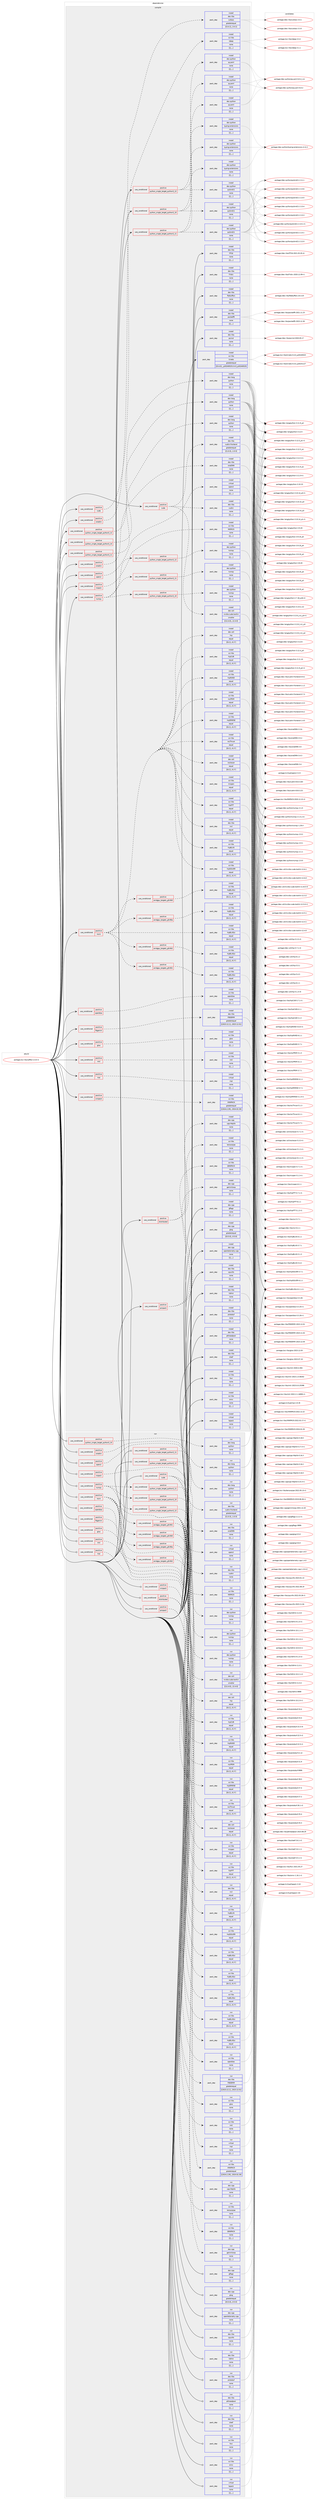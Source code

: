 digraph prolog {

# *************
# Graph options
# *************

newrank=true;
concentrate=true;
compound=true;
graph [rankdir=LR,fontname=Helvetica,fontsize=10,ranksep=1.5];#, ranksep=2.5, nodesep=0.2];
edge  [arrowhead=vee];
node  [fontname=Helvetica,fontsize=10];

# **********
# The ebuild
# **********

subgraph cluster_leftcol {
color=gray;
label=<<i>ebuild</i>>;
id [label="portage://sci-libs/caffe2-2.4.0-r1", color=red, width=4, href="../sci-libs/caffe2-2.4.0-r1.svg"];
}

# ****************
# The dependencies
# ****************

subgraph cluster_midcol {
color=gray;
label=<<i>dependencies</i>>;
subgraph cluster_compile {
fillcolor="#eeeeee";
style=filled;
label=<<i>compile</i>>;
subgraph cond109197 {
dependency414928 [label=<<TABLE BORDER="0" CELLBORDER="1" CELLSPACING="0" CELLPADDING="4"><TR><TD ROWSPAN="3" CELLPADDING="10">use_conditional</TD></TR><TR><TD>positive</TD></TR><TR><TD>cuda</TD></TR></TABLE>>, shape=none, color=red];
subgraph pack302755 {
dependency414929 [label=<<TABLE BORDER="0" CELLBORDER="1" CELLSPACING="0" CELLPADDING="4" WIDTH="220"><TR><TD ROWSPAN="6" CELLPADDING="30">pack_dep</TD></TR><TR><TD WIDTH="110">install</TD></TR><TR><TD>dev-libs</TD></TR><TR><TD>cudnn</TD></TR><TR><TD>none</TD></TR><TR><TD>[[],,,,]</TD></TR></TABLE>>, shape=none, color=blue];
}
dependency414928:e -> dependency414929:w [weight=20,style="dashed",arrowhead="vee"];
subgraph pack302756 {
dependency414930 [label=<<TABLE BORDER="0" CELLBORDER="1" CELLSPACING="0" CELLPADDING="4" WIDTH="220"><TR><TD ROWSPAN="6" CELLPADDING="30">pack_dep</TD></TR><TR><TD WIDTH="110">install</TD></TR><TR><TD>dev-libs</TD></TR><TR><TD>cudnn-frontend</TD></TR><TR><TD>greaterequal</TD></TR><TR><TD>[[1,0,3],,,1.0.3]</TD></TR></TABLE>>, shape=none, color=blue];
}
dependency414928:e -> dependency414930:w [weight=20,style="dashed",arrowhead="vee"];
subgraph pack302757 {
dependency414931 [label=<<TABLE BORDER="0" CELLBORDER="1" CELLSPACING="0" CELLPADDING="4" WIDTH="220"><TR><TD ROWSPAN="6" CELLPADDING="30">pack_dep</TD></TR><TR><TD WIDTH="110">install</TD></TR><TR><TD>dev-util</TD></TR><TR><TD>nvidia-cuda-toolkit</TD></TR><TR><TD>smaller</TD></TR><TR><TD>[[12,4,0],,,12.4.0]</TD></TR></TABLE>>, shape=none, color=blue];
}
dependency414928:e -> dependency414931:w [weight=20,style="dashed",arrowhead="vee"];
}
id:e -> dependency414928:w [weight=20,style="solid",arrowhead="vee"];
subgraph cond109198 {
dependency414932 [label=<<TABLE BORDER="0" CELLBORDER="1" CELLSPACING="0" CELLPADDING="4"><TR><TD ROWSPAN="3" CELLPADDING="10">use_conditional</TD></TR><TR><TD>positive</TD></TR><TR><TD>cuda</TD></TR></TABLE>>, shape=none, color=red];
subgraph pack302758 {
dependency414933 [label=<<TABLE BORDER="0" CELLBORDER="1" CELLSPACING="0" CELLPADDING="4" WIDTH="220"><TR><TD ROWSPAN="6" CELLPADDING="30">pack_dep</TD></TR><TR><TD WIDTH="110">install</TD></TR><TR><TD>dev-libs</TD></TR><TR><TD>cutlass</TD></TR><TR><TD>greaterequal</TD></TR><TR><TD>[[3,4,1],,,3.4.1]</TD></TR></TABLE>>, shape=none, color=blue];
}
dependency414932:e -> dependency414933:w [weight=20,style="dashed",arrowhead="vee"];
}
id:e -> dependency414932:w [weight=20,style="solid",arrowhead="vee"];
subgraph cond109199 {
dependency414934 [label=<<TABLE BORDER="0" CELLBORDER="1" CELLSPACING="0" CELLPADDING="4"><TR><TD ROWSPAN="3" CELLPADDING="10">use_conditional</TD></TR><TR><TD>positive</TD></TR><TR><TD>distributed</TD></TR></TABLE>>, shape=none, color=red];
subgraph pack302759 {
dependency414935 [label=<<TABLE BORDER="0" CELLBORDER="1" CELLSPACING="0" CELLPADDING="4" WIDTH="220"><TR><TD ROWSPAN="6" CELLPADDING="30">pack_dep</TD></TR><TR><TD WIDTH="110">install</TD></TR><TR><TD>sci-libs</TD></TR><TR><TD>tensorpipe</TD></TR><TR><TD>none</TD></TR><TR><TD>[[],,,,]</TD></TR></TABLE>>, shape=none, color=blue];
}
dependency414934:e -> dependency414935:w [weight=20,style="dashed",arrowhead="vee"];
subgraph pack302760 {
dependency414936 [label=<<TABLE BORDER="0" CELLBORDER="1" CELLSPACING="0" CELLPADDING="4" WIDTH="220"><TR><TD ROWSPAN="6" CELLPADDING="30">pack_dep</TD></TR><TR><TD WIDTH="110">install</TD></TR><TR><TD>dev-cpp</TD></TR><TR><TD>cpp-httplib</TD></TR><TR><TD>none</TD></TR><TR><TD>[[],,,,]</TD></TR></TABLE>>, shape=none, color=blue];
}
dependency414934:e -> dependency414936:w [weight=20,style="dashed",arrowhead="vee"];
}
id:e -> dependency414934:w [weight=20,style="solid",arrowhead="vee"];
subgraph cond109200 {
dependency414937 [label=<<TABLE BORDER="0" CELLBORDER="1" CELLSPACING="0" CELLPADDING="4"><TR><TD ROWSPAN="3" CELLPADDING="10">use_conditional</TD></TR><TR><TD>positive</TD></TR><TR><TD>fbgemm</TD></TR></TABLE>>, shape=none, color=red];
subgraph pack302761 {
dependency414938 [label=<<TABLE BORDER="0" CELLBORDER="1" CELLSPACING="0" CELLPADDING="4" WIDTH="220"><TR><TD ROWSPAN="6" CELLPADDING="30">pack_dep</TD></TR><TR><TD WIDTH="110">install</TD></TR><TR><TD>dev-libs</TD></TR><TR><TD>FBGEMM</TD></TR><TR><TD>greaterequal</TD></TR><TR><TD>[[2023,12,1],,,2023.12.01]</TD></TR></TABLE>>, shape=none, color=blue];
}
dependency414937:e -> dependency414938:w [weight=20,style="dashed",arrowhead="vee"];
}
id:e -> dependency414937:w [weight=20,style="solid",arrowhead="vee"];
subgraph cond109201 {
dependency414939 [label=<<TABLE BORDER="0" CELLBORDER="1" CELLSPACING="0" CELLPADDING="4"><TR><TD ROWSPAN="3" CELLPADDING="10">use_conditional</TD></TR><TR><TD>positive</TD></TR><TR><TD>gloo</TD></TR></TABLE>>, shape=none, color=red];
subgraph pack302762 {
dependency414940 [label=<<TABLE BORDER="0" CELLBORDER="1" CELLSPACING="0" CELLPADDING="4" WIDTH="220"><TR><TD ROWSPAN="6" CELLPADDING="30">pack_dep</TD></TR><TR><TD WIDTH="110">install</TD></TR><TR><TD>sci-libs</TD></TR><TR><TD>gloo</TD></TR><TR><TD>none</TD></TR><TR><TD>[[],,,,]</TD></TR></TABLE>>, shape=none, color=blue];
}
dependency414939:e -> dependency414940:w [weight=20,style="dashed",arrowhead="vee"];
}
id:e -> dependency414939:w [weight=20,style="solid",arrowhead="vee"];
subgraph cond109202 {
dependency414941 [label=<<TABLE BORDER="0" CELLBORDER="1" CELLSPACING="0" CELLPADDING="4"><TR><TD ROWSPAN="3" CELLPADDING="10">use_conditional</TD></TR><TR><TD>positive</TD></TR><TR><TD>mkl</TD></TR></TABLE>>, shape=none, color=red];
subgraph pack302763 {
dependency414942 [label=<<TABLE BORDER="0" CELLBORDER="1" CELLSPACING="0" CELLPADDING="4" WIDTH="220"><TR><TD ROWSPAN="6" CELLPADDING="30">pack_dep</TD></TR><TR><TD WIDTH="110">install</TD></TR><TR><TD>sci-libs</TD></TR><TR><TD>mkl</TD></TR><TR><TD>none</TD></TR><TR><TD>[[],,,,]</TD></TR></TABLE>>, shape=none, color=blue];
}
dependency414941:e -> dependency414942:w [weight=20,style="dashed",arrowhead="vee"];
}
id:e -> dependency414941:w [weight=20,style="solid",arrowhead="vee"];
subgraph cond109203 {
dependency414943 [label=<<TABLE BORDER="0" CELLBORDER="1" CELLSPACING="0" CELLPADDING="4"><TR><TD ROWSPAN="3" CELLPADDING="10">use_conditional</TD></TR><TR><TD>positive</TD></TR><TR><TD>mpi</TD></TR></TABLE>>, shape=none, color=red];
subgraph pack302764 {
dependency414944 [label=<<TABLE BORDER="0" CELLBORDER="1" CELLSPACING="0" CELLPADDING="4" WIDTH="220"><TR><TD ROWSPAN="6" CELLPADDING="30">pack_dep</TD></TR><TR><TD WIDTH="110">install</TD></TR><TR><TD>virtual</TD></TR><TR><TD>mpi</TD></TR><TR><TD>none</TD></TR><TR><TD>[[],,,,]</TD></TR></TABLE>>, shape=none, color=blue];
}
dependency414943:e -> dependency414944:w [weight=20,style="dashed",arrowhead="vee"];
}
id:e -> dependency414943:w [weight=20,style="solid",arrowhead="vee"];
subgraph cond109204 {
dependency414945 [label=<<TABLE BORDER="0" CELLBORDER="1" CELLSPACING="0" CELLPADDING="4"><TR><TD ROWSPAN="3" CELLPADDING="10">use_conditional</TD></TR><TR><TD>positive</TD></TR><TR><TD>nnpack</TD></TR></TABLE>>, shape=none, color=red];
subgraph pack302765 {
dependency414946 [label=<<TABLE BORDER="0" CELLBORDER="1" CELLSPACING="0" CELLPADDING="4" WIDTH="220"><TR><TD ROWSPAN="6" CELLPADDING="30">pack_dep</TD></TR><TR><TD WIDTH="110">install</TD></TR><TR><TD>sci-libs</TD></TR><TR><TD>NNPACK</TD></TR><TR><TD>none</TD></TR><TR><TD>[[],,,,]</TD></TR></TABLE>>, shape=none, color=blue];
}
dependency414945:e -> dependency414946:w [weight=20,style="dashed",arrowhead="vee"];
}
id:e -> dependency414945:w [weight=20,style="solid",arrowhead="vee"];
subgraph cond109205 {
dependency414947 [label=<<TABLE BORDER="0" CELLBORDER="1" CELLSPACING="0" CELLPADDING="4"><TR><TD ROWSPAN="3" CELLPADDING="10">use_conditional</TD></TR><TR><TD>positive</TD></TR><TR><TD>numpy</TD></TR></TABLE>>, shape=none, color=red];
subgraph cond109206 {
dependency414948 [label=<<TABLE BORDER="0" CELLBORDER="1" CELLSPACING="0" CELLPADDING="4"><TR><TD ROWSPAN="3" CELLPADDING="10">use_conditional</TD></TR><TR><TD>positive</TD></TR><TR><TD>python_single_target_python3_10</TD></TR></TABLE>>, shape=none, color=red];
subgraph pack302766 {
dependency414949 [label=<<TABLE BORDER="0" CELLBORDER="1" CELLSPACING="0" CELLPADDING="4" WIDTH="220"><TR><TD ROWSPAN="6" CELLPADDING="30">pack_dep</TD></TR><TR><TD WIDTH="110">install</TD></TR><TR><TD>dev-python</TD></TR><TR><TD>numpy</TD></TR><TR><TD>none</TD></TR><TR><TD>[[],,,,]</TD></TR></TABLE>>, shape=none, color=blue];
}
dependency414948:e -> dependency414949:w [weight=20,style="dashed",arrowhead="vee"];
}
dependency414947:e -> dependency414948:w [weight=20,style="dashed",arrowhead="vee"];
subgraph cond109207 {
dependency414950 [label=<<TABLE BORDER="0" CELLBORDER="1" CELLSPACING="0" CELLPADDING="4"><TR><TD ROWSPAN="3" CELLPADDING="10">use_conditional</TD></TR><TR><TD>positive</TD></TR><TR><TD>python_single_target_python3_11</TD></TR></TABLE>>, shape=none, color=red];
subgraph pack302767 {
dependency414951 [label=<<TABLE BORDER="0" CELLBORDER="1" CELLSPACING="0" CELLPADDING="4" WIDTH="220"><TR><TD ROWSPAN="6" CELLPADDING="30">pack_dep</TD></TR><TR><TD WIDTH="110">install</TD></TR><TR><TD>dev-python</TD></TR><TR><TD>numpy</TD></TR><TR><TD>none</TD></TR><TR><TD>[[],,,,]</TD></TR></TABLE>>, shape=none, color=blue];
}
dependency414950:e -> dependency414951:w [weight=20,style="dashed",arrowhead="vee"];
}
dependency414947:e -> dependency414950:w [weight=20,style="dashed",arrowhead="vee"];
subgraph cond109208 {
dependency414952 [label=<<TABLE BORDER="0" CELLBORDER="1" CELLSPACING="0" CELLPADDING="4"><TR><TD ROWSPAN="3" CELLPADDING="10">use_conditional</TD></TR><TR><TD>positive</TD></TR><TR><TD>python_single_target_python3_12</TD></TR></TABLE>>, shape=none, color=red];
subgraph pack302768 {
dependency414953 [label=<<TABLE BORDER="0" CELLBORDER="1" CELLSPACING="0" CELLPADDING="4" WIDTH="220"><TR><TD ROWSPAN="6" CELLPADDING="30">pack_dep</TD></TR><TR><TD WIDTH="110">install</TD></TR><TR><TD>dev-python</TD></TR><TR><TD>numpy</TD></TR><TR><TD>none</TD></TR><TR><TD>[[],,,,]</TD></TR></TABLE>>, shape=none, color=blue];
}
dependency414952:e -> dependency414953:w [weight=20,style="dashed",arrowhead="vee"];
}
dependency414947:e -> dependency414952:w [weight=20,style="dashed",arrowhead="vee"];
}
id:e -> dependency414947:w [weight=20,style="solid",arrowhead="vee"];
subgraph cond109209 {
dependency414954 [label=<<TABLE BORDER="0" CELLBORDER="1" CELLSPACING="0" CELLPADDING="4"><TR><TD ROWSPAN="3" CELLPADDING="10">use_conditional</TD></TR><TR><TD>positive</TD></TR><TR><TD>onednn</TD></TR></TABLE>>, shape=none, color=red];
subgraph pack302769 {
dependency414955 [label=<<TABLE BORDER="0" CELLBORDER="1" CELLSPACING="0" CELLPADDING="4" WIDTH="220"><TR><TD ROWSPAN="6" CELLPADDING="30">pack_dep</TD></TR><TR><TD WIDTH="110">install</TD></TR><TR><TD>dev-libs</TD></TR><TR><TD>oneDNN</TD></TR><TR><TD>none</TD></TR><TR><TD>[[],,,,]</TD></TR></TABLE>>, shape=none, color=blue];
}
dependency414954:e -> dependency414955:w [weight=20,style="dashed",arrowhead="vee"];
}
id:e -> dependency414954:w [weight=20,style="solid",arrowhead="vee"];
subgraph cond109210 {
dependency414956 [label=<<TABLE BORDER="0" CELLBORDER="1" CELLSPACING="0" CELLPADDING="4"><TR><TD ROWSPAN="3" CELLPADDING="10">use_conditional</TD></TR><TR><TD>positive</TD></TR><TR><TD>onednn</TD></TR></TABLE>>, shape=none, color=red];
subgraph pack302770 {
dependency414957 [label=<<TABLE BORDER="0" CELLBORDER="1" CELLSPACING="0" CELLPADDING="4" WIDTH="220"><TR><TD ROWSPAN="6" CELLPADDING="30">pack_dep</TD></TR><TR><TD WIDTH="110">install</TD></TR><TR><TD>sci-libs</TD></TR><TR><TD>ideep</TD></TR><TR><TD>none</TD></TR><TR><TD>[[],,,,]</TD></TR></TABLE>>, shape=none, color=blue];
}
dependency414956:e -> dependency414957:w [weight=20,style="dashed",arrowhead="vee"];
}
id:e -> dependency414956:w [weight=20,style="solid",arrowhead="vee"];
subgraph cond109211 {
dependency414958 [label=<<TABLE BORDER="0" CELLBORDER="1" CELLSPACING="0" CELLPADDING="4"><TR><TD ROWSPAN="3" CELLPADDING="10">use_conditional</TD></TR><TR><TD>positive</TD></TR><TR><TD>openblas</TD></TR></TABLE>>, shape=none, color=red];
subgraph pack302771 {
dependency414959 [label=<<TABLE BORDER="0" CELLBORDER="1" CELLSPACING="0" CELLPADDING="4" WIDTH="220"><TR><TD ROWSPAN="6" CELLPADDING="30">pack_dep</TD></TR><TR><TD WIDTH="110">install</TD></TR><TR><TD>sci-libs</TD></TR><TR><TD>openblas</TD></TR><TR><TD>none</TD></TR><TR><TD>[[],,,,]</TD></TR></TABLE>>, shape=none, color=blue];
}
dependency414958:e -> dependency414959:w [weight=20,style="dashed",arrowhead="vee"];
}
id:e -> dependency414958:w [weight=20,style="solid",arrowhead="vee"];
subgraph cond109212 {
dependency414960 [label=<<TABLE BORDER="0" CELLBORDER="1" CELLSPACING="0" CELLPADDING="4"><TR><TD ROWSPAN="3" CELLPADDING="10">use_conditional</TD></TR><TR><TD>positive</TD></TR><TR><TD>opencl</TD></TR></TABLE>>, shape=none, color=red];
subgraph pack302772 {
dependency414961 [label=<<TABLE BORDER="0" CELLBORDER="1" CELLSPACING="0" CELLPADDING="4" WIDTH="220"><TR><TD ROWSPAN="6" CELLPADDING="30">pack_dep</TD></TR><TR><TD WIDTH="110">install</TD></TR><TR><TD>virtual</TD></TR><TR><TD>opencl</TD></TR><TR><TD>none</TD></TR><TR><TD>[[],,,,]</TD></TR></TABLE>>, shape=none, color=blue];
}
dependency414960:e -> dependency414961:w [weight=20,style="dashed",arrowhead="vee"];
}
id:e -> dependency414960:w [weight=20,style="solid",arrowhead="vee"];
subgraph cond109213 {
dependency414962 [label=<<TABLE BORDER="0" CELLBORDER="1" CELLSPACING="0" CELLPADDING="4"><TR><TD ROWSPAN="3" CELLPADDING="10">use_conditional</TD></TR><TR><TD>positive</TD></TR><TR><TD>python_single_target_python3_10</TD></TR></TABLE>>, shape=none, color=red];
subgraph pack302773 {
dependency414963 [label=<<TABLE BORDER="0" CELLBORDER="1" CELLSPACING="0" CELLPADDING="4" WIDTH="220"><TR><TD ROWSPAN="6" CELLPADDING="30">pack_dep</TD></TR><TR><TD WIDTH="110">install</TD></TR><TR><TD>dev-lang</TD></TR><TR><TD>python</TD></TR><TR><TD>none</TD></TR><TR><TD>[[],,,,]</TD></TR></TABLE>>, shape=none, color=blue];
}
dependency414962:e -> dependency414963:w [weight=20,style="dashed",arrowhead="vee"];
}
id:e -> dependency414962:w [weight=20,style="solid",arrowhead="vee"];
subgraph cond109214 {
dependency414964 [label=<<TABLE BORDER="0" CELLBORDER="1" CELLSPACING="0" CELLPADDING="4"><TR><TD ROWSPAN="3" CELLPADDING="10">use_conditional</TD></TR><TR><TD>positive</TD></TR><TR><TD>python_single_target_python3_10</TD></TR></TABLE>>, shape=none, color=red];
subgraph pack302774 {
dependency414965 [label=<<TABLE BORDER="0" CELLBORDER="1" CELLSPACING="0" CELLPADDING="4" WIDTH="220"><TR><TD ROWSPAN="6" CELLPADDING="30">pack_dep</TD></TR><TR><TD WIDTH="110">install</TD></TR><TR><TD>dev-python</TD></TR><TR><TD>pyyaml</TD></TR><TR><TD>none</TD></TR><TR><TD>[[],,,,]</TD></TR></TABLE>>, shape=none, color=blue];
}
dependency414964:e -> dependency414965:w [weight=20,style="dashed",arrowhead="vee"];
subgraph pack302775 {
dependency414966 [label=<<TABLE BORDER="0" CELLBORDER="1" CELLSPACING="0" CELLPADDING="4" WIDTH="220"><TR><TD ROWSPAN="6" CELLPADDING="30">pack_dep</TD></TR><TR><TD WIDTH="110">install</TD></TR><TR><TD>dev-python</TD></TR><TR><TD>pybind11</TD></TR><TR><TD>none</TD></TR><TR><TD>[[],,,,]</TD></TR></TABLE>>, shape=none, color=blue];
}
dependency414964:e -> dependency414966:w [weight=20,style="dashed",arrowhead="vee"];
subgraph pack302776 {
dependency414967 [label=<<TABLE BORDER="0" CELLBORDER="1" CELLSPACING="0" CELLPADDING="4" WIDTH="220"><TR><TD ROWSPAN="6" CELLPADDING="30">pack_dep</TD></TR><TR><TD WIDTH="110">install</TD></TR><TR><TD>dev-python</TD></TR><TR><TD>typing-extensions</TD></TR><TR><TD>none</TD></TR><TR><TD>[[],,,,]</TD></TR></TABLE>>, shape=none, color=blue];
}
dependency414964:e -> dependency414967:w [weight=20,style="dashed",arrowhead="vee"];
}
id:e -> dependency414964:w [weight=20,style="solid",arrowhead="vee"];
subgraph cond109215 {
dependency414968 [label=<<TABLE BORDER="0" CELLBORDER="1" CELLSPACING="0" CELLPADDING="4"><TR><TD ROWSPAN="3" CELLPADDING="10">use_conditional</TD></TR><TR><TD>positive</TD></TR><TR><TD>python_single_target_python3_11</TD></TR></TABLE>>, shape=none, color=red];
subgraph pack302777 {
dependency414969 [label=<<TABLE BORDER="0" CELLBORDER="1" CELLSPACING="0" CELLPADDING="4" WIDTH="220"><TR><TD ROWSPAN="6" CELLPADDING="30">pack_dep</TD></TR><TR><TD WIDTH="110">install</TD></TR><TR><TD>dev-lang</TD></TR><TR><TD>python</TD></TR><TR><TD>none</TD></TR><TR><TD>[[],,,,]</TD></TR></TABLE>>, shape=none, color=blue];
}
dependency414968:e -> dependency414969:w [weight=20,style="dashed",arrowhead="vee"];
}
id:e -> dependency414968:w [weight=20,style="solid",arrowhead="vee"];
subgraph cond109216 {
dependency414970 [label=<<TABLE BORDER="0" CELLBORDER="1" CELLSPACING="0" CELLPADDING="4"><TR><TD ROWSPAN="3" CELLPADDING="10">use_conditional</TD></TR><TR><TD>positive</TD></TR><TR><TD>python_single_target_python3_11</TD></TR></TABLE>>, shape=none, color=red];
subgraph pack302778 {
dependency414971 [label=<<TABLE BORDER="0" CELLBORDER="1" CELLSPACING="0" CELLPADDING="4" WIDTH="220"><TR><TD ROWSPAN="6" CELLPADDING="30">pack_dep</TD></TR><TR><TD WIDTH="110">install</TD></TR><TR><TD>dev-python</TD></TR><TR><TD>pyyaml</TD></TR><TR><TD>none</TD></TR><TR><TD>[[],,,,]</TD></TR></TABLE>>, shape=none, color=blue];
}
dependency414970:e -> dependency414971:w [weight=20,style="dashed",arrowhead="vee"];
subgraph pack302779 {
dependency414972 [label=<<TABLE BORDER="0" CELLBORDER="1" CELLSPACING="0" CELLPADDING="4" WIDTH="220"><TR><TD ROWSPAN="6" CELLPADDING="30">pack_dep</TD></TR><TR><TD WIDTH="110">install</TD></TR><TR><TD>dev-python</TD></TR><TR><TD>pybind11</TD></TR><TR><TD>none</TD></TR><TR><TD>[[],,,,]</TD></TR></TABLE>>, shape=none, color=blue];
}
dependency414970:e -> dependency414972:w [weight=20,style="dashed",arrowhead="vee"];
subgraph pack302780 {
dependency414973 [label=<<TABLE BORDER="0" CELLBORDER="1" CELLSPACING="0" CELLPADDING="4" WIDTH="220"><TR><TD ROWSPAN="6" CELLPADDING="30">pack_dep</TD></TR><TR><TD WIDTH="110">install</TD></TR><TR><TD>dev-python</TD></TR><TR><TD>typing-extensions</TD></TR><TR><TD>none</TD></TR><TR><TD>[[],,,,]</TD></TR></TABLE>>, shape=none, color=blue];
}
dependency414970:e -> dependency414973:w [weight=20,style="dashed",arrowhead="vee"];
}
id:e -> dependency414970:w [weight=20,style="solid",arrowhead="vee"];
subgraph cond109217 {
dependency414974 [label=<<TABLE BORDER="0" CELLBORDER="1" CELLSPACING="0" CELLPADDING="4"><TR><TD ROWSPAN="3" CELLPADDING="10">use_conditional</TD></TR><TR><TD>positive</TD></TR><TR><TD>python_single_target_python3_12</TD></TR></TABLE>>, shape=none, color=red];
subgraph pack302781 {
dependency414975 [label=<<TABLE BORDER="0" CELLBORDER="1" CELLSPACING="0" CELLPADDING="4" WIDTH="220"><TR><TD ROWSPAN="6" CELLPADDING="30">pack_dep</TD></TR><TR><TD WIDTH="110">install</TD></TR><TR><TD>dev-lang</TD></TR><TR><TD>python</TD></TR><TR><TD>none</TD></TR><TR><TD>[[],,,,]</TD></TR></TABLE>>, shape=none, color=blue];
}
dependency414974:e -> dependency414975:w [weight=20,style="dashed",arrowhead="vee"];
}
id:e -> dependency414974:w [weight=20,style="solid",arrowhead="vee"];
subgraph cond109218 {
dependency414976 [label=<<TABLE BORDER="0" CELLBORDER="1" CELLSPACING="0" CELLPADDING="4"><TR><TD ROWSPAN="3" CELLPADDING="10">use_conditional</TD></TR><TR><TD>positive</TD></TR><TR><TD>python_single_target_python3_12</TD></TR></TABLE>>, shape=none, color=red];
subgraph pack302782 {
dependency414977 [label=<<TABLE BORDER="0" CELLBORDER="1" CELLSPACING="0" CELLPADDING="4" WIDTH="220"><TR><TD ROWSPAN="6" CELLPADDING="30">pack_dep</TD></TR><TR><TD WIDTH="110">install</TD></TR><TR><TD>dev-python</TD></TR><TR><TD>pyyaml</TD></TR><TR><TD>none</TD></TR><TR><TD>[[],,,,]</TD></TR></TABLE>>, shape=none, color=blue];
}
dependency414976:e -> dependency414977:w [weight=20,style="dashed",arrowhead="vee"];
subgraph pack302783 {
dependency414978 [label=<<TABLE BORDER="0" CELLBORDER="1" CELLSPACING="0" CELLPADDING="4" WIDTH="220"><TR><TD ROWSPAN="6" CELLPADDING="30">pack_dep</TD></TR><TR><TD WIDTH="110">install</TD></TR><TR><TD>dev-python</TD></TR><TR><TD>pybind11</TD></TR><TR><TD>none</TD></TR><TR><TD>[[],,,,]</TD></TR></TABLE>>, shape=none, color=blue];
}
dependency414976:e -> dependency414978:w [weight=20,style="dashed",arrowhead="vee"];
subgraph pack302784 {
dependency414979 [label=<<TABLE BORDER="0" CELLBORDER="1" CELLSPACING="0" CELLPADDING="4" WIDTH="220"><TR><TD ROWSPAN="6" CELLPADDING="30">pack_dep</TD></TR><TR><TD WIDTH="110">install</TD></TR><TR><TD>dev-python</TD></TR><TR><TD>typing-extensions</TD></TR><TR><TD>none</TD></TR><TR><TD>[[],,,,]</TD></TR></TABLE>>, shape=none, color=blue];
}
dependency414976:e -> dependency414979:w [weight=20,style="dashed",arrowhead="vee"];
}
id:e -> dependency414976:w [weight=20,style="solid",arrowhead="vee"];
subgraph cond109219 {
dependency414980 [label=<<TABLE BORDER="0" CELLBORDER="1" CELLSPACING="0" CELLPADDING="4"><TR><TD ROWSPAN="3" CELLPADDING="10">use_conditional</TD></TR><TR><TD>positive</TD></TR><TR><TD>qnnpack</TD></TR></TABLE>>, shape=none, color=red];
subgraph pack302785 {
dependency414981 [label=<<TABLE BORDER="0" CELLBORDER="1" CELLSPACING="0" CELLPADDING="4" WIDTH="220"><TR><TD ROWSPAN="6" CELLPADDING="30">pack_dep</TD></TR><TR><TD WIDTH="110">install</TD></TR><TR><TD>sci-libs</TD></TR><TR><TD>QNNPACK</TD></TR><TR><TD>none</TD></TR><TR><TD>[[],,,,]</TD></TR></TABLE>>, shape=none, color=blue];
}
dependency414980:e -> dependency414981:w [weight=20,style="dashed",arrowhead="vee"];
subgraph pack302786 {
dependency414982 [label=<<TABLE BORDER="0" CELLBORDER="1" CELLSPACING="0" CELLPADDING="4" WIDTH="220"><TR><TD ROWSPAN="6" CELLPADDING="30">pack_dep</TD></TR><TR><TD WIDTH="110">install</TD></TR><TR><TD>dev-cpp</TD></TR><TR><TD>gemmlowp</TD></TR><TR><TD>none</TD></TR><TR><TD>[[],,,,]</TD></TR></TABLE>>, shape=none, color=blue];
}
dependency414980:e -> dependency414982:w [weight=20,style="dashed",arrowhead="vee"];
}
id:e -> dependency414980:w [weight=20,style="solid",arrowhead="vee"];
subgraph cond109220 {
dependency414983 [label=<<TABLE BORDER="0" CELLBORDER="1" CELLSPACING="0" CELLPADDING="4"><TR><TD ROWSPAN="3" CELLPADDING="10">use_conditional</TD></TR><TR><TD>positive</TD></TR><TR><TD>rocm</TD></TR></TABLE>>, shape=none, color=red];
subgraph pack302787 {
dependency414984 [label=<<TABLE BORDER="0" CELLBORDER="1" CELLSPACING="0" CELLPADDING="4" WIDTH="220"><TR><TD ROWSPAN="6" CELLPADDING="30">pack_dep</TD></TR><TR><TD WIDTH="110">install</TD></TR><TR><TD>dev-util</TD></TR><TR><TD>hip</TD></TR><TR><TD>equal</TD></TR><TR><TD>[[6,1],,,6.1*]</TD></TR></TABLE>>, shape=none, color=blue];
}
dependency414983:e -> dependency414984:w [weight=20,style="dashed",arrowhead="vee"];
subgraph pack302788 {
dependency414985 [label=<<TABLE BORDER="0" CELLBORDER="1" CELLSPACING="0" CELLPADDING="4" WIDTH="220"><TR><TD ROWSPAN="6" CELLPADDING="30">pack_dep</TD></TR><TR><TD WIDTH="110">install</TD></TR><TR><TD>dev-libs</TD></TR><TR><TD>rccl</TD></TR><TR><TD>equal</TD></TR><TR><TD>[[6,1],,,6.1*]</TD></TR></TABLE>>, shape=none, color=blue];
}
dependency414983:e -> dependency414985:w [weight=20,style="dashed",arrowhead="vee"];
subgraph pack302789 {
dependency414986 [label=<<TABLE BORDER="0" CELLBORDER="1" CELLSPACING="0" CELLPADDING="4" WIDTH="220"><TR><TD ROWSPAN="6" CELLPADDING="30">pack_dep</TD></TR><TR><TD WIDTH="110">install</TD></TR><TR><TD>sci-libs</TD></TR><TR><TD>rocThrust</TD></TR><TR><TD>equal</TD></TR><TR><TD>[[6,1],,,6.1*]</TD></TR></TABLE>>, shape=none, color=blue];
}
dependency414983:e -> dependency414986:w [weight=20,style="dashed",arrowhead="vee"];
subgraph pack302790 {
dependency414987 [label=<<TABLE BORDER="0" CELLBORDER="1" CELLSPACING="0" CELLPADDING="4" WIDTH="220"><TR><TD ROWSPAN="6" CELLPADDING="30">pack_dep</TD></TR><TR><TD WIDTH="110">install</TD></TR><TR><TD>sci-libs</TD></TR><TR><TD>rocPRIM</TD></TR><TR><TD>equal</TD></TR><TR><TD>[[6,1],,,6.1*]</TD></TR></TABLE>>, shape=none, color=blue];
}
dependency414983:e -> dependency414987:w [weight=20,style="dashed",arrowhead="vee"];
subgraph pack302791 {
dependency414988 [label=<<TABLE BORDER="0" CELLBORDER="1" CELLSPACING="0" CELLPADDING="4" WIDTH="220"><TR><TD ROWSPAN="6" CELLPADDING="30">pack_dep</TD></TR><TR><TD WIDTH="110">install</TD></TR><TR><TD>sci-libs</TD></TR><TR><TD>hipBLAS</TD></TR><TR><TD>equal</TD></TR><TR><TD>[[6,1],,,6.1*]</TD></TR></TABLE>>, shape=none, color=blue];
}
dependency414983:e -> dependency414988:w [weight=20,style="dashed",arrowhead="vee"];
subgraph pack302792 {
dependency414989 [label=<<TABLE BORDER="0" CELLBORDER="1" CELLSPACING="0" CELLPADDING="4" WIDTH="220"><TR><TD ROWSPAN="6" CELLPADDING="30">pack_dep</TD></TR><TR><TD WIDTH="110">install</TD></TR><TR><TD>sci-libs</TD></TR><TR><TD>hipFFT</TD></TR><TR><TD>equal</TD></TR><TR><TD>[[6,1],,,6.1*]</TD></TR></TABLE>>, shape=none, color=blue];
}
dependency414983:e -> dependency414989:w [weight=20,style="dashed",arrowhead="vee"];
subgraph pack302793 {
dependency414990 [label=<<TABLE BORDER="0" CELLBORDER="1" CELLSPACING="0" CELLPADDING="4" WIDTH="220"><TR><TD ROWSPAN="6" CELLPADDING="30">pack_dep</TD></TR><TR><TD WIDTH="110">install</TD></TR><TR><TD>sci-libs</TD></TR><TR><TD>hipSPARSE</TD></TR><TR><TD>equal</TD></TR><TR><TD>[[6,1],,,6.1*]</TD></TR></TABLE>>, shape=none, color=blue];
}
dependency414983:e -> dependency414990:w [weight=20,style="dashed",arrowhead="vee"];
subgraph pack302794 {
dependency414991 [label=<<TABLE BORDER="0" CELLBORDER="1" CELLSPACING="0" CELLPADDING="4" WIDTH="220"><TR><TD ROWSPAN="6" CELLPADDING="30">pack_dep</TD></TR><TR><TD WIDTH="110">install</TD></TR><TR><TD>sci-libs</TD></TR><TR><TD>hipRAND</TD></TR><TR><TD>equal</TD></TR><TR><TD>[[6,1],,,6.1*]</TD></TR></TABLE>>, shape=none, color=blue];
}
dependency414983:e -> dependency414991:w [weight=20,style="dashed",arrowhead="vee"];
subgraph pack302795 {
dependency414992 [label=<<TABLE BORDER="0" CELLBORDER="1" CELLSPACING="0" CELLPADDING="4" WIDTH="220"><TR><TD ROWSPAN="6" CELLPADDING="30">pack_dep</TD></TR><TR><TD WIDTH="110">install</TD></TR><TR><TD>sci-libs</TD></TR><TR><TD>hipCUB</TD></TR><TR><TD>equal</TD></TR><TR><TD>[[6,1],,,6.1*]</TD></TR></TABLE>>, shape=none, color=blue];
}
dependency414983:e -> dependency414992:w [weight=20,style="dashed",arrowhead="vee"];
subgraph pack302796 {
dependency414993 [label=<<TABLE BORDER="0" CELLBORDER="1" CELLSPACING="0" CELLPADDING="4" WIDTH="220"><TR><TD ROWSPAN="6" CELLPADDING="30">pack_dep</TD></TR><TR><TD WIDTH="110">install</TD></TR><TR><TD>sci-libs</TD></TR><TR><TD>hipSOLVER</TD></TR><TR><TD>equal</TD></TR><TR><TD>[[6,1],,,6.1*]</TD></TR></TABLE>>, shape=none, color=blue];
}
dependency414983:e -> dependency414993:w [weight=20,style="dashed",arrowhead="vee"];
subgraph pack302797 {
dependency414994 [label=<<TABLE BORDER="0" CELLBORDER="1" CELLSPACING="0" CELLPADDING="4" WIDTH="220"><TR><TD ROWSPAN="6" CELLPADDING="30">pack_dep</TD></TR><TR><TD WIDTH="110">install</TD></TR><TR><TD>sci-libs</TD></TR><TR><TD>miopen</TD></TR><TR><TD>equal</TD></TR><TR><TD>[[6,1],,,6.1*]</TD></TR></TABLE>>, shape=none, color=blue];
}
dependency414983:e -> dependency414994:w [weight=20,style="dashed",arrowhead="vee"];
subgraph pack302798 {
dependency414995 [label=<<TABLE BORDER="0" CELLBORDER="1" CELLSPACING="0" CELLPADDING="4" WIDTH="220"><TR><TD ROWSPAN="6" CELLPADDING="30">pack_dep</TD></TR><TR><TD WIDTH="110">install</TD></TR><TR><TD>dev-util</TD></TR><TR><TD>roctracer</TD></TR><TR><TD>equal</TD></TR><TR><TD>[[6,1],,,6.1*]</TD></TR></TABLE>>, shape=none, color=blue];
}
dependency414983:e -> dependency414995:w [weight=20,style="dashed",arrowhead="vee"];
subgraph pack302799 {
dependency414996 [label=<<TABLE BORDER="0" CELLBORDER="1" CELLSPACING="0" CELLPADDING="4" WIDTH="220"><TR><TD ROWSPAN="6" CELLPADDING="30">pack_dep</TD></TR><TR><TD WIDTH="110">install</TD></TR><TR><TD>sci-libs</TD></TR><TR><TD>hipBLASLt</TD></TR><TR><TD>equal</TD></TR><TR><TD>[[6,1],,,6.1*]</TD></TR></TABLE>>, shape=none, color=blue];
}
dependency414983:e -> dependency414996:w [weight=20,style="dashed",arrowhead="vee"];
subgraph cond109221 {
dependency414997 [label=<<TABLE BORDER="0" CELLBORDER="1" CELLSPACING="0" CELLPADDING="4"><TR><TD ROWSPAN="3" CELLPADDING="10">use_conditional</TD></TR><TR><TD>positive</TD></TR><TR><TD>amdgpu_targets_gfx90a</TD></TR></TABLE>>, shape=none, color=red];
subgraph pack302800 {
dependency414998 [label=<<TABLE BORDER="0" CELLBORDER="1" CELLSPACING="0" CELLPADDING="4" WIDTH="220"><TR><TD ROWSPAN="6" CELLPADDING="30">pack_dep</TD></TR><TR><TD WIDTH="110">install</TD></TR><TR><TD>sci-libs</TD></TR><TR><TD>hipBLASLt</TD></TR><TR><TD>equal</TD></TR><TR><TD>[[6,1],,,6.1*]</TD></TR></TABLE>>, shape=none, color=blue];
}
dependency414997:e -> dependency414998:w [weight=20,style="dashed",arrowhead="vee"];
}
dependency414983:e -> dependency414997:w [weight=20,style="dashed",arrowhead="vee"];
subgraph cond109222 {
dependency414999 [label=<<TABLE BORDER="0" CELLBORDER="1" CELLSPACING="0" CELLPADDING="4"><TR><TD ROWSPAN="3" CELLPADDING="10">use_conditional</TD></TR><TR><TD>positive</TD></TR><TR><TD>amdgpu_targets_gfx940</TD></TR></TABLE>>, shape=none, color=red];
subgraph pack302801 {
dependency415000 [label=<<TABLE BORDER="0" CELLBORDER="1" CELLSPACING="0" CELLPADDING="4" WIDTH="220"><TR><TD ROWSPAN="6" CELLPADDING="30">pack_dep</TD></TR><TR><TD WIDTH="110">install</TD></TR><TR><TD>sci-libs</TD></TR><TR><TD>hipBLASLt</TD></TR><TR><TD>equal</TD></TR><TR><TD>[[6,1],,,6.1*]</TD></TR></TABLE>>, shape=none, color=blue];
}
dependency414999:e -> dependency415000:w [weight=20,style="dashed",arrowhead="vee"];
}
dependency414983:e -> dependency414999:w [weight=20,style="dashed",arrowhead="vee"];
subgraph cond109223 {
dependency415001 [label=<<TABLE BORDER="0" CELLBORDER="1" CELLSPACING="0" CELLPADDING="4"><TR><TD ROWSPAN="3" CELLPADDING="10">use_conditional</TD></TR><TR><TD>positive</TD></TR><TR><TD>amdgpu_targets_gfx941</TD></TR></TABLE>>, shape=none, color=red];
subgraph pack302802 {
dependency415002 [label=<<TABLE BORDER="0" CELLBORDER="1" CELLSPACING="0" CELLPADDING="4" WIDTH="220"><TR><TD ROWSPAN="6" CELLPADDING="30">pack_dep</TD></TR><TR><TD WIDTH="110">install</TD></TR><TR><TD>sci-libs</TD></TR><TR><TD>hipBLASLt</TD></TR><TR><TD>equal</TD></TR><TR><TD>[[6,1],,,6.1*]</TD></TR></TABLE>>, shape=none, color=blue];
}
dependency415001:e -> dependency415002:w [weight=20,style="dashed",arrowhead="vee"];
}
dependency414983:e -> dependency415001:w [weight=20,style="dashed",arrowhead="vee"];
subgraph cond109224 {
dependency415003 [label=<<TABLE BORDER="0" CELLBORDER="1" CELLSPACING="0" CELLPADDING="4"><TR><TD ROWSPAN="3" CELLPADDING="10">use_conditional</TD></TR><TR><TD>positive</TD></TR><TR><TD>amdgpu_targets_gfx942</TD></TR></TABLE>>, shape=none, color=red];
subgraph pack302803 {
dependency415004 [label=<<TABLE BORDER="0" CELLBORDER="1" CELLSPACING="0" CELLPADDING="4" WIDTH="220"><TR><TD ROWSPAN="6" CELLPADDING="30">pack_dep</TD></TR><TR><TD WIDTH="110">install</TD></TR><TR><TD>sci-libs</TD></TR><TR><TD>hipBLASLt</TD></TR><TR><TD>equal</TD></TR><TR><TD>[[6,1],,,6.1*]</TD></TR></TABLE>>, shape=none, color=blue];
}
dependency415003:e -> dependency415004:w [weight=20,style="dashed",arrowhead="vee"];
}
dependency414983:e -> dependency415003:w [weight=20,style="dashed",arrowhead="vee"];
}
id:e -> dependency414983:w [weight=20,style="solid",arrowhead="vee"];
subgraph cond109225 {
dependency415005 [label=<<TABLE BORDER="0" CELLBORDER="1" CELLSPACING="0" CELLPADDING="4"><TR><TD ROWSPAN="3" CELLPADDING="10">use_conditional</TD></TR><TR><TD>positive</TD></TR><TR><TD>xnnpack</TD></TR></TABLE>>, shape=none, color=red];
subgraph pack302804 {
dependency415006 [label=<<TABLE BORDER="0" CELLBORDER="1" CELLSPACING="0" CELLPADDING="4" WIDTH="220"><TR><TD ROWSPAN="6" CELLPADDING="30">pack_dep</TD></TR><TR><TD WIDTH="110">install</TD></TR><TR><TD>sci-libs</TD></TR><TR><TD>XNNPACK</TD></TR><TR><TD>greaterequal</TD></TR><TR><TD>[[2024,2,29],,,2024.02.29]</TD></TR></TABLE>>, shape=none, color=blue];
}
dependency415005:e -> dependency415006:w [weight=20,style="dashed",arrowhead="vee"];
}
id:e -> dependency415005:w [weight=20,style="solid",arrowhead="vee"];
subgraph pack302805 {
dependency415007 [label=<<TABLE BORDER="0" CELLBORDER="1" CELLSPACING="0" CELLPADDING="4" WIDTH="220"><TR><TD ROWSPAN="6" CELLPADDING="30">pack_dep</TD></TR><TR><TD WIDTH="110">install</TD></TR><TR><TD>dev-cpp</TD></TR><TR><TD>gflags</TD></TR><TR><TD>none</TD></TR><TR><TD>[[],,,,]</TD></TR></TABLE>>, shape=none, color=blue];
}
id:e -> dependency415007:w [weight=20,style="solid",arrowhead="vee"];
subgraph pack302806 {
dependency415008 [label=<<TABLE BORDER="0" CELLBORDER="1" CELLSPACING="0" CELLPADDING="4" WIDTH="220"><TR><TD ROWSPAN="6" CELLPADDING="30">pack_dep</TD></TR><TR><TD WIDTH="110">install</TD></TR><TR><TD>dev-cpp</TD></TR><TR><TD>glog</TD></TR><TR><TD>greaterequal</TD></TR><TR><TD>[[0,5,0],,,0.5.0]</TD></TR></TABLE>>, shape=none, color=blue];
}
id:e -> dependency415008:w [weight=20,style="solid",arrowhead="vee"];
subgraph pack302807 {
dependency415009 [label=<<TABLE BORDER="0" CELLBORDER="1" CELLSPACING="0" CELLPADDING="4" WIDTH="220"><TR><TD ROWSPAN="6" CELLPADDING="30">pack_dep</TD></TR><TR><TD WIDTH="110">install</TD></TR><TR><TD>dev-cpp</TD></TR><TR><TD>opentelemetry-cpp</TD></TR><TR><TD>none</TD></TR><TR><TD>[[],,,,]</TD></TR></TABLE>>, shape=none, color=blue];
}
id:e -> dependency415009:w [weight=20,style="solid",arrowhead="vee"];
subgraph pack302808 {
dependency415010 [label=<<TABLE BORDER="0" CELLBORDER="1" CELLSPACING="0" CELLPADDING="4" WIDTH="220"><TR><TD ROWSPAN="6" CELLPADDING="30">pack_dep</TD></TR><TR><TD WIDTH="110">install</TD></TR><TR><TD>dev-libs</TD></TR><TR><TD>FP16</TD></TR><TR><TD>none</TD></TR><TR><TD>[[],,,,]</TD></TR></TABLE>>, shape=none, color=blue];
}
id:e -> dependency415010:w [weight=20,style="solid",arrowhead="vee"];
subgraph pack302809 {
dependency415011 [label=<<TABLE BORDER="0" CELLBORDER="1" CELLSPACING="0" CELLPADDING="4" WIDTH="220"><TR><TD ROWSPAN="6" CELLPADDING="30">pack_dep</TD></TR><TR><TD WIDTH="110">install</TD></TR><TR><TD>dev-libs</TD></TR><TR><TD>FXdiv</TD></TR><TR><TD>none</TD></TR><TR><TD>[[],,,,]</TD></TR></TABLE>>, shape=none, color=blue];
}
id:e -> dependency415011:w [weight=20,style="solid",arrowhead="vee"];
subgraph pack302810 {
dependency415012 [label=<<TABLE BORDER="0" CELLBORDER="1" CELLSPACING="0" CELLPADDING="4" WIDTH="220"><TR><TD ROWSPAN="6" CELLPADDING="30">pack_dep</TD></TR><TR><TD WIDTH="110">install</TD></TR><TR><TD>dev-libs</TD></TR><TR><TD>cpuinfo</TD></TR><TR><TD>none</TD></TR><TR><TD>[[],,,,]</TD></TR></TABLE>>, shape=none, color=blue];
}
id:e -> dependency415012:w [weight=20,style="solid",arrowhead="vee"];
subgraph pack302811 {
dependency415013 [label=<<TABLE BORDER="0" CELLBORDER="1" CELLSPACING="0" CELLPADDING="4" WIDTH="220"><TR><TD ROWSPAN="6" CELLPADDING="30">pack_dep</TD></TR><TR><TD WIDTH="110">install</TD></TR><TR><TD>dev-libs</TD></TR><TR><TD>flatbuffers</TD></TR><TR><TD>none</TD></TR><TR><TD>[[],,,,]</TD></TR></TABLE>>, shape=none, color=blue];
}
id:e -> dependency415013:w [weight=20,style="solid",arrowhead="vee"];
subgraph pack302812 {
dependency415014 [label=<<TABLE BORDER="0" CELLBORDER="1" CELLSPACING="0" CELLPADDING="4" WIDTH="220"><TR><TD ROWSPAN="6" CELLPADDING="30">pack_dep</TD></TR><TR><TD WIDTH="110">install</TD></TR><TR><TD>dev-libs</TD></TR><TR><TD>libfmt</TD></TR><TR><TD>none</TD></TR><TR><TD>[[],,,,]</TD></TR></TABLE>>, shape=none, color=blue];
}
id:e -> dependency415014:w [weight=20,style="solid",arrowhead="vee"];
subgraph pack302813 {
dependency415015 [label=<<TABLE BORDER="0" CELLBORDER="1" CELLSPACING="0" CELLPADDING="4" WIDTH="220"><TR><TD ROWSPAN="6" CELLPADDING="30">pack_dep</TD></TR><TR><TD WIDTH="110">install</TD></TR><TR><TD>dev-libs</TD></TR><TR><TD>pocketfft</TD></TR><TR><TD>none</TD></TR><TR><TD>[[],,,,]</TD></TR></TABLE>>, shape=none, color=blue];
}
id:e -> dependency415015:w [weight=20,style="solid",arrowhead="vee"];
subgraph pack302814 {
dependency415016 [label=<<TABLE BORDER="0" CELLBORDER="1" CELLSPACING="0" CELLPADDING="4" WIDTH="220"><TR><TD ROWSPAN="6" CELLPADDING="30">pack_dep</TD></TR><TR><TD WIDTH="110">install</TD></TR><TR><TD>dev-libs</TD></TR><TR><TD>protobuf</TD></TR><TR><TD>none</TD></TR><TR><TD>[[],,,,]</TD></TR></TABLE>>, shape=none, color=blue];
}
id:e -> dependency415016:w [weight=20,style="solid",arrowhead="vee"];
subgraph pack302815 {
dependency415017 [label=<<TABLE BORDER="0" CELLBORDER="1" CELLSPACING="0" CELLPADDING="4" WIDTH="220"><TR><TD ROWSPAN="6" CELLPADDING="30">pack_dep</TD></TR><TR><TD WIDTH="110">install</TD></TR><TR><TD>dev-libs</TD></TR><TR><TD>psimd</TD></TR><TR><TD>none</TD></TR><TR><TD>[[],,,,]</TD></TR></TABLE>>, shape=none, color=blue];
}
id:e -> dependency415017:w [weight=20,style="solid",arrowhead="vee"];
subgraph pack302816 {
dependency415018 [label=<<TABLE BORDER="0" CELLBORDER="1" CELLSPACING="0" CELLPADDING="4" WIDTH="220"><TR><TD ROWSPAN="6" CELLPADDING="30">pack_dep</TD></TR><TR><TD WIDTH="110">install</TD></TR><TR><TD>dev-libs</TD></TR><TR><TD>pthreadpool</TD></TR><TR><TD>none</TD></TR><TR><TD>[[],,,,]</TD></TR></TABLE>>, shape=none, color=blue];
}
id:e -> dependency415018:w [weight=20,style="solid",arrowhead="vee"];
subgraph pack302817 {
dependency415019 [label=<<TABLE BORDER="0" CELLBORDER="1" CELLSPACING="0" CELLPADDING="4" WIDTH="220"><TR><TD ROWSPAN="6" CELLPADDING="30">pack_dep</TD></TR><TR><TD WIDTH="110">install</TD></TR><TR><TD>dev-libs</TD></TR><TR><TD>sleef</TD></TR><TR><TD>none</TD></TR><TR><TD>[[],,,,]</TD></TR></TABLE>>, shape=none, color=blue];
}
id:e -> dependency415019:w [weight=20,style="solid",arrowhead="vee"];
subgraph pack302818 {
dependency415020 [label=<<TABLE BORDER="0" CELLBORDER="1" CELLSPACING="0" CELLPADDING="4" WIDTH="220"><TR><TD ROWSPAN="6" CELLPADDING="30">pack_dep</TD></TR><TR><TD WIDTH="110">install</TD></TR><TR><TD>sci-libs</TD></TR><TR><TD>foxi</TD></TR><TR><TD>none</TD></TR><TR><TD>[[],,,,]</TD></TR></TABLE>>, shape=none, color=blue];
}
id:e -> dependency415020:w [weight=20,style="solid",arrowhead="vee"];
subgraph pack302819 {
dependency415021 [label=<<TABLE BORDER="0" CELLBORDER="1" CELLSPACING="0" CELLPADDING="4" WIDTH="220"><TR><TD ROWSPAN="6" CELLPADDING="30">pack_dep</TD></TR><TR><TD WIDTH="110">install</TD></TR><TR><TD>sci-libs</TD></TR><TR><TD>kineto</TD></TR><TR><TD>greaterequal</TD></TR><TR><TD>[[0,4,0],,_p20240525,0.4.0_p20240525]</TD></TR></TABLE>>, shape=none, color=blue];
}
id:e -> dependency415021:w [weight=20,style="solid",arrowhead="vee"];
subgraph pack302820 {
dependency415022 [label=<<TABLE BORDER="0" CELLBORDER="1" CELLSPACING="0" CELLPADDING="4" WIDTH="220"><TR><TD ROWSPAN="6" CELLPADDING="30">pack_dep</TD></TR><TR><TD WIDTH="110">install</TD></TR><TR><TD>sci-libs</TD></TR><TR><TD>onnx</TD></TR><TR><TD>none</TD></TR><TR><TD>[[],,,,]</TD></TR></TABLE>>, shape=none, color=blue];
}
id:e -> dependency415022:w [weight=20,style="solid",arrowhead="vee"];
subgraph pack302821 {
dependency415023 [label=<<TABLE BORDER="0" CELLBORDER="1" CELLSPACING="0" CELLPADDING="4" WIDTH="220"><TR><TD ROWSPAN="6" CELLPADDING="30">pack_dep</TD></TR><TR><TD WIDTH="110">install</TD></TR><TR><TD>virtual</TD></TR><TR><TD>lapack</TD></TR><TR><TD>none</TD></TR><TR><TD>[[],,,,]</TD></TR></TABLE>>, shape=none, color=blue];
}
id:e -> dependency415023:w [weight=20,style="solid",arrowhead="vee"];
}
subgraph cluster_compileandrun {
fillcolor="#eeeeee";
style=filled;
label=<<i>compile and run</i>>;
}
subgraph cluster_run {
fillcolor="#eeeeee";
style=filled;
label=<<i>run</i>>;
subgraph cond109226 {
dependency415024 [label=<<TABLE BORDER="0" CELLBORDER="1" CELLSPACING="0" CELLPADDING="4"><TR><TD ROWSPAN="3" CELLPADDING="10">use_conditional</TD></TR><TR><TD>positive</TD></TR><TR><TD>cuda</TD></TR></TABLE>>, shape=none, color=red];
subgraph pack302822 {
dependency415025 [label=<<TABLE BORDER="0" CELLBORDER="1" CELLSPACING="0" CELLPADDING="4" WIDTH="220"><TR><TD ROWSPAN="6" CELLPADDING="30">pack_dep</TD></TR><TR><TD WIDTH="110">run</TD></TR><TR><TD>dev-libs</TD></TR><TR><TD>cudnn</TD></TR><TR><TD>none</TD></TR><TR><TD>[[],,,,]</TD></TR></TABLE>>, shape=none, color=blue];
}
dependency415024:e -> dependency415025:w [weight=20,style="dashed",arrowhead="vee"];
subgraph pack302823 {
dependency415026 [label=<<TABLE BORDER="0" CELLBORDER="1" CELLSPACING="0" CELLPADDING="4" WIDTH="220"><TR><TD ROWSPAN="6" CELLPADDING="30">pack_dep</TD></TR><TR><TD WIDTH="110">run</TD></TR><TR><TD>dev-libs</TD></TR><TR><TD>cudnn-frontend</TD></TR><TR><TD>greaterequal</TD></TR><TR><TD>[[1,0,3],,,1.0.3]</TD></TR></TABLE>>, shape=none, color=blue];
}
dependency415024:e -> dependency415026:w [weight=20,style="dashed",arrowhead="vee"];
subgraph pack302824 {
dependency415027 [label=<<TABLE BORDER="0" CELLBORDER="1" CELLSPACING="0" CELLPADDING="4" WIDTH="220"><TR><TD ROWSPAN="6" CELLPADDING="30">pack_dep</TD></TR><TR><TD WIDTH="110">run</TD></TR><TR><TD>dev-util</TD></TR><TR><TD>nvidia-cuda-toolkit</TD></TR><TR><TD>smaller</TD></TR><TR><TD>[[12,4,0],,,12.4.0]</TD></TR></TABLE>>, shape=none, color=blue];
}
dependency415024:e -> dependency415027:w [weight=20,style="dashed",arrowhead="vee"];
}
id:e -> dependency415024:w [weight=20,style="solid",arrowhead="odot"];
subgraph cond109227 {
dependency415028 [label=<<TABLE BORDER="0" CELLBORDER="1" CELLSPACING="0" CELLPADDING="4"><TR><TD ROWSPAN="3" CELLPADDING="10">use_conditional</TD></TR><TR><TD>positive</TD></TR><TR><TD>distributed</TD></TR></TABLE>>, shape=none, color=red];
subgraph pack302825 {
dependency415029 [label=<<TABLE BORDER="0" CELLBORDER="1" CELLSPACING="0" CELLPADDING="4" WIDTH="220"><TR><TD ROWSPAN="6" CELLPADDING="30">pack_dep</TD></TR><TR><TD WIDTH="110">run</TD></TR><TR><TD>sci-libs</TD></TR><TR><TD>tensorpipe</TD></TR><TR><TD>none</TD></TR><TR><TD>[[],,,,]</TD></TR></TABLE>>, shape=none, color=blue];
}
dependency415028:e -> dependency415029:w [weight=20,style="dashed",arrowhead="vee"];
subgraph pack302826 {
dependency415030 [label=<<TABLE BORDER="0" CELLBORDER="1" CELLSPACING="0" CELLPADDING="4" WIDTH="220"><TR><TD ROWSPAN="6" CELLPADDING="30">pack_dep</TD></TR><TR><TD WIDTH="110">run</TD></TR><TR><TD>dev-cpp</TD></TR><TR><TD>cpp-httplib</TD></TR><TR><TD>none</TD></TR><TR><TD>[[],,,,]</TD></TR></TABLE>>, shape=none, color=blue];
}
dependency415028:e -> dependency415030:w [weight=20,style="dashed",arrowhead="vee"];
}
id:e -> dependency415028:w [weight=20,style="solid",arrowhead="odot"];
subgraph cond109228 {
dependency415031 [label=<<TABLE BORDER="0" CELLBORDER="1" CELLSPACING="0" CELLPADDING="4"><TR><TD ROWSPAN="3" CELLPADDING="10">use_conditional</TD></TR><TR><TD>positive</TD></TR><TR><TD>fbgemm</TD></TR></TABLE>>, shape=none, color=red];
subgraph pack302827 {
dependency415032 [label=<<TABLE BORDER="0" CELLBORDER="1" CELLSPACING="0" CELLPADDING="4" WIDTH="220"><TR><TD ROWSPAN="6" CELLPADDING="30">pack_dep</TD></TR><TR><TD WIDTH="110">run</TD></TR><TR><TD>dev-libs</TD></TR><TR><TD>FBGEMM</TD></TR><TR><TD>greaterequal</TD></TR><TR><TD>[[2023,12,1],,,2023.12.01]</TD></TR></TABLE>>, shape=none, color=blue];
}
dependency415031:e -> dependency415032:w [weight=20,style="dashed",arrowhead="vee"];
}
id:e -> dependency415031:w [weight=20,style="solid",arrowhead="odot"];
subgraph cond109229 {
dependency415033 [label=<<TABLE BORDER="0" CELLBORDER="1" CELLSPACING="0" CELLPADDING="4"><TR><TD ROWSPAN="3" CELLPADDING="10">use_conditional</TD></TR><TR><TD>positive</TD></TR><TR><TD>gloo</TD></TR></TABLE>>, shape=none, color=red];
subgraph pack302828 {
dependency415034 [label=<<TABLE BORDER="0" CELLBORDER="1" CELLSPACING="0" CELLPADDING="4" WIDTH="220"><TR><TD ROWSPAN="6" CELLPADDING="30">pack_dep</TD></TR><TR><TD WIDTH="110">run</TD></TR><TR><TD>sci-libs</TD></TR><TR><TD>gloo</TD></TR><TR><TD>none</TD></TR><TR><TD>[[],,,,]</TD></TR></TABLE>>, shape=none, color=blue];
}
dependency415033:e -> dependency415034:w [weight=20,style="dashed",arrowhead="vee"];
}
id:e -> dependency415033:w [weight=20,style="solid",arrowhead="odot"];
subgraph cond109230 {
dependency415035 [label=<<TABLE BORDER="0" CELLBORDER="1" CELLSPACING="0" CELLPADDING="4"><TR><TD ROWSPAN="3" CELLPADDING="10">use_conditional</TD></TR><TR><TD>positive</TD></TR><TR><TD>mkl</TD></TR></TABLE>>, shape=none, color=red];
subgraph pack302829 {
dependency415036 [label=<<TABLE BORDER="0" CELLBORDER="1" CELLSPACING="0" CELLPADDING="4" WIDTH="220"><TR><TD ROWSPAN="6" CELLPADDING="30">pack_dep</TD></TR><TR><TD WIDTH="110">run</TD></TR><TR><TD>sci-libs</TD></TR><TR><TD>mkl</TD></TR><TR><TD>none</TD></TR><TR><TD>[[],,,,]</TD></TR></TABLE>>, shape=none, color=blue];
}
dependency415035:e -> dependency415036:w [weight=20,style="dashed",arrowhead="vee"];
}
id:e -> dependency415035:w [weight=20,style="solid",arrowhead="odot"];
subgraph cond109231 {
dependency415037 [label=<<TABLE BORDER="0" CELLBORDER="1" CELLSPACING="0" CELLPADDING="4"><TR><TD ROWSPAN="3" CELLPADDING="10">use_conditional</TD></TR><TR><TD>positive</TD></TR><TR><TD>mpi</TD></TR></TABLE>>, shape=none, color=red];
subgraph pack302830 {
dependency415038 [label=<<TABLE BORDER="0" CELLBORDER="1" CELLSPACING="0" CELLPADDING="4" WIDTH="220"><TR><TD ROWSPAN="6" CELLPADDING="30">pack_dep</TD></TR><TR><TD WIDTH="110">run</TD></TR><TR><TD>virtual</TD></TR><TR><TD>mpi</TD></TR><TR><TD>none</TD></TR><TR><TD>[[],,,,]</TD></TR></TABLE>>, shape=none, color=blue];
}
dependency415037:e -> dependency415038:w [weight=20,style="dashed",arrowhead="vee"];
}
id:e -> dependency415037:w [weight=20,style="solid",arrowhead="odot"];
subgraph cond109232 {
dependency415039 [label=<<TABLE BORDER="0" CELLBORDER="1" CELLSPACING="0" CELLPADDING="4"><TR><TD ROWSPAN="3" CELLPADDING="10">use_conditional</TD></TR><TR><TD>positive</TD></TR><TR><TD>nnpack</TD></TR></TABLE>>, shape=none, color=red];
subgraph pack302831 {
dependency415040 [label=<<TABLE BORDER="0" CELLBORDER="1" CELLSPACING="0" CELLPADDING="4" WIDTH="220"><TR><TD ROWSPAN="6" CELLPADDING="30">pack_dep</TD></TR><TR><TD WIDTH="110">run</TD></TR><TR><TD>sci-libs</TD></TR><TR><TD>NNPACK</TD></TR><TR><TD>none</TD></TR><TR><TD>[[],,,,]</TD></TR></TABLE>>, shape=none, color=blue];
}
dependency415039:e -> dependency415040:w [weight=20,style="dashed",arrowhead="vee"];
}
id:e -> dependency415039:w [weight=20,style="solid",arrowhead="odot"];
subgraph cond109233 {
dependency415041 [label=<<TABLE BORDER="0" CELLBORDER="1" CELLSPACING="0" CELLPADDING="4"><TR><TD ROWSPAN="3" CELLPADDING="10">use_conditional</TD></TR><TR><TD>positive</TD></TR><TR><TD>numpy</TD></TR></TABLE>>, shape=none, color=red];
subgraph cond109234 {
dependency415042 [label=<<TABLE BORDER="0" CELLBORDER="1" CELLSPACING="0" CELLPADDING="4"><TR><TD ROWSPAN="3" CELLPADDING="10">use_conditional</TD></TR><TR><TD>positive</TD></TR><TR><TD>python_single_target_python3_10</TD></TR></TABLE>>, shape=none, color=red];
subgraph pack302832 {
dependency415043 [label=<<TABLE BORDER="0" CELLBORDER="1" CELLSPACING="0" CELLPADDING="4" WIDTH="220"><TR><TD ROWSPAN="6" CELLPADDING="30">pack_dep</TD></TR><TR><TD WIDTH="110">run</TD></TR><TR><TD>dev-python</TD></TR><TR><TD>numpy</TD></TR><TR><TD>none</TD></TR><TR><TD>[[],,,,]</TD></TR></TABLE>>, shape=none, color=blue];
}
dependency415042:e -> dependency415043:w [weight=20,style="dashed",arrowhead="vee"];
}
dependency415041:e -> dependency415042:w [weight=20,style="dashed",arrowhead="vee"];
subgraph cond109235 {
dependency415044 [label=<<TABLE BORDER="0" CELLBORDER="1" CELLSPACING="0" CELLPADDING="4"><TR><TD ROWSPAN="3" CELLPADDING="10">use_conditional</TD></TR><TR><TD>positive</TD></TR><TR><TD>python_single_target_python3_11</TD></TR></TABLE>>, shape=none, color=red];
subgraph pack302833 {
dependency415045 [label=<<TABLE BORDER="0" CELLBORDER="1" CELLSPACING="0" CELLPADDING="4" WIDTH="220"><TR><TD ROWSPAN="6" CELLPADDING="30">pack_dep</TD></TR><TR><TD WIDTH="110">run</TD></TR><TR><TD>dev-python</TD></TR><TR><TD>numpy</TD></TR><TR><TD>none</TD></TR><TR><TD>[[],,,,]</TD></TR></TABLE>>, shape=none, color=blue];
}
dependency415044:e -> dependency415045:w [weight=20,style="dashed",arrowhead="vee"];
}
dependency415041:e -> dependency415044:w [weight=20,style="dashed",arrowhead="vee"];
subgraph cond109236 {
dependency415046 [label=<<TABLE BORDER="0" CELLBORDER="1" CELLSPACING="0" CELLPADDING="4"><TR><TD ROWSPAN="3" CELLPADDING="10">use_conditional</TD></TR><TR><TD>positive</TD></TR><TR><TD>python_single_target_python3_12</TD></TR></TABLE>>, shape=none, color=red];
subgraph pack302834 {
dependency415047 [label=<<TABLE BORDER="0" CELLBORDER="1" CELLSPACING="0" CELLPADDING="4" WIDTH="220"><TR><TD ROWSPAN="6" CELLPADDING="30">pack_dep</TD></TR><TR><TD WIDTH="110">run</TD></TR><TR><TD>dev-python</TD></TR><TR><TD>numpy</TD></TR><TR><TD>none</TD></TR><TR><TD>[[],,,,]</TD></TR></TABLE>>, shape=none, color=blue];
}
dependency415046:e -> dependency415047:w [weight=20,style="dashed",arrowhead="vee"];
}
dependency415041:e -> dependency415046:w [weight=20,style="dashed",arrowhead="vee"];
}
id:e -> dependency415041:w [weight=20,style="solid",arrowhead="odot"];
subgraph cond109237 {
dependency415048 [label=<<TABLE BORDER="0" CELLBORDER="1" CELLSPACING="0" CELLPADDING="4"><TR><TD ROWSPAN="3" CELLPADDING="10">use_conditional</TD></TR><TR><TD>positive</TD></TR><TR><TD>onednn</TD></TR></TABLE>>, shape=none, color=red];
subgraph pack302835 {
dependency415049 [label=<<TABLE BORDER="0" CELLBORDER="1" CELLSPACING="0" CELLPADDING="4" WIDTH="220"><TR><TD ROWSPAN="6" CELLPADDING="30">pack_dep</TD></TR><TR><TD WIDTH="110">run</TD></TR><TR><TD>dev-libs</TD></TR><TR><TD>oneDNN</TD></TR><TR><TD>none</TD></TR><TR><TD>[[],,,,]</TD></TR></TABLE>>, shape=none, color=blue];
}
dependency415048:e -> dependency415049:w [weight=20,style="dashed",arrowhead="vee"];
}
id:e -> dependency415048:w [weight=20,style="solid",arrowhead="odot"];
subgraph cond109238 {
dependency415050 [label=<<TABLE BORDER="0" CELLBORDER="1" CELLSPACING="0" CELLPADDING="4"><TR><TD ROWSPAN="3" CELLPADDING="10">use_conditional</TD></TR><TR><TD>positive</TD></TR><TR><TD>openblas</TD></TR></TABLE>>, shape=none, color=red];
subgraph pack302836 {
dependency415051 [label=<<TABLE BORDER="0" CELLBORDER="1" CELLSPACING="0" CELLPADDING="4" WIDTH="220"><TR><TD ROWSPAN="6" CELLPADDING="30">pack_dep</TD></TR><TR><TD WIDTH="110">run</TD></TR><TR><TD>sci-libs</TD></TR><TR><TD>openblas</TD></TR><TR><TD>none</TD></TR><TR><TD>[[],,,,]</TD></TR></TABLE>>, shape=none, color=blue];
}
dependency415050:e -> dependency415051:w [weight=20,style="dashed",arrowhead="vee"];
}
id:e -> dependency415050:w [weight=20,style="solid",arrowhead="odot"];
subgraph cond109239 {
dependency415052 [label=<<TABLE BORDER="0" CELLBORDER="1" CELLSPACING="0" CELLPADDING="4"><TR><TD ROWSPAN="3" CELLPADDING="10">use_conditional</TD></TR><TR><TD>positive</TD></TR><TR><TD>opencl</TD></TR></TABLE>>, shape=none, color=red];
subgraph pack302837 {
dependency415053 [label=<<TABLE BORDER="0" CELLBORDER="1" CELLSPACING="0" CELLPADDING="4" WIDTH="220"><TR><TD ROWSPAN="6" CELLPADDING="30">pack_dep</TD></TR><TR><TD WIDTH="110">run</TD></TR><TR><TD>virtual</TD></TR><TR><TD>opencl</TD></TR><TR><TD>none</TD></TR><TR><TD>[[],,,,]</TD></TR></TABLE>>, shape=none, color=blue];
}
dependency415052:e -> dependency415053:w [weight=20,style="dashed",arrowhead="vee"];
}
id:e -> dependency415052:w [weight=20,style="solid",arrowhead="odot"];
subgraph cond109240 {
dependency415054 [label=<<TABLE BORDER="0" CELLBORDER="1" CELLSPACING="0" CELLPADDING="4"><TR><TD ROWSPAN="3" CELLPADDING="10">use_conditional</TD></TR><TR><TD>positive</TD></TR><TR><TD>python_single_target_python3_10</TD></TR></TABLE>>, shape=none, color=red];
subgraph pack302838 {
dependency415055 [label=<<TABLE BORDER="0" CELLBORDER="1" CELLSPACING="0" CELLPADDING="4" WIDTH="220"><TR><TD ROWSPAN="6" CELLPADDING="30">pack_dep</TD></TR><TR><TD WIDTH="110">run</TD></TR><TR><TD>dev-lang</TD></TR><TR><TD>python</TD></TR><TR><TD>none</TD></TR><TR><TD>[[],,,,]</TD></TR></TABLE>>, shape=none, color=blue];
}
dependency415054:e -> dependency415055:w [weight=20,style="dashed",arrowhead="vee"];
}
id:e -> dependency415054:w [weight=20,style="solid",arrowhead="odot"];
subgraph cond109241 {
dependency415056 [label=<<TABLE BORDER="0" CELLBORDER="1" CELLSPACING="0" CELLPADDING="4"><TR><TD ROWSPAN="3" CELLPADDING="10">use_conditional</TD></TR><TR><TD>positive</TD></TR><TR><TD>python_single_target_python3_11</TD></TR></TABLE>>, shape=none, color=red];
subgraph pack302839 {
dependency415057 [label=<<TABLE BORDER="0" CELLBORDER="1" CELLSPACING="0" CELLPADDING="4" WIDTH="220"><TR><TD ROWSPAN="6" CELLPADDING="30">pack_dep</TD></TR><TR><TD WIDTH="110">run</TD></TR><TR><TD>dev-lang</TD></TR><TR><TD>python</TD></TR><TR><TD>none</TD></TR><TR><TD>[[],,,,]</TD></TR></TABLE>>, shape=none, color=blue];
}
dependency415056:e -> dependency415057:w [weight=20,style="dashed",arrowhead="vee"];
}
id:e -> dependency415056:w [weight=20,style="solid",arrowhead="odot"];
subgraph cond109242 {
dependency415058 [label=<<TABLE BORDER="0" CELLBORDER="1" CELLSPACING="0" CELLPADDING="4"><TR><TD ROWSPAN="3" CELLPADDING="10">use_conditional</TD></TR><TR><TD>positive</TD></TR><TR><TD>python_single_target_python3_12</TD></TR></TABLE>>, shape=none, color=red];
subgraph pack302840 {
dependency415059 [label=<<TABLE BORDER="0" CELLBORDER="1" CELLSPACING="0" CELLPADDING="4" WIDTH="220"><TR><TD ROWSPAN="6" CELLPADDING="30">pack_dep</TD></TR><TR><TD WIDTH="110">run</TD></TR><TR><TD>dev-lang</TD></TR><TR><TD>python</TD></TR><TR><TD>none</TD></TR><TR><TD>[[],,,,]</TD></TR></TABLE>>, shape=none, color=blue];
}
dependency415058:e -> dependency415059:w [weight=20,style="dashed",arrowhead="vee"];
}
id:e -> dependency415058:w [weight=20,style="solid",arrowhead="odot"];
subgraph cond109243 {
dependency415060 [label=<<TABLE BORDER="0" CELLBORDER="1" CELLSPACING="0" CELLPADDING="4"><TR><TD ROWSPAN="3" CELLPADDING="10">use_conditional</TD></TR><TR><TD>positive</TD></TR><TR><TD>qnnpack</TD></TR></TABLE>>, shape=none, color=red];
subgraph pack302841 {
dependency415061 [label=<<TABLE BORDER="0" CELLBORDER="1" CELLSPACING="0" CELLPADDING="4" WIDTH="220"><TR><TD ROWSPAN="6" CELLPADDING="30">pack_dep</TD></TR><TR><TD WIDTH="110">run</TD></TR><TR><TD>sci-libs</TD></TR><TR><TD>QNNPACK</TD></TR><TR><TD>none</TD></TR><TR><TD>[[],,,,]</TD></TR></TABLE>>, shape=none, color=blue];
}
dependency415060:e -> dependency415061:w [weight=20,style="dashed",arrowhead="vee"];
subgraph pack302842 {
dependency415062 [label=<<TABLE BORDER="0" CELLBORDER="1" CELLSPACING="0" CELLPADDING="4" WIDTH="220"><TR><TD ROWSPAN="6" CELLPADDING="30">pack_dep</TD></TR><TR><TD WIDTH="110">run</TD></TR><TR><TD>dev-cpp</TD></TR><TR><TD>gemmlowp</TD></TR><TR><TD>none</TD></TR><TR><TD>[[],,,,]</TD></TR></TABLE>>, shape=none, color=blue];
}
dependency415060:e -> dependency415062:w [weight=20,style="dashed",arrowhead="vee"];
}
id:e -> dependency415060:w [weight=20,style="solid",arrowhead="odot"];
subgraph cond109244 {
dependency415063 [label=<<TABLE BORDER="0" CELLBORDER="1" CELLSPACING="0" CELLPADDING="4"><TR><TD ROWSPAN="3" CELLPADDING="10">use_conditional</TD></TR><TR><TD>positive</TD></TR><TR><TD>rocm</TD></TR></TABLE>>, shape=none, color=red];
subgraph pack302843 {
dependency415064 [label=<<TABLE BORDER="0" CELLBORDER="1" CELLSPACING="0" CELLPADDING="4" WIDTH="220"><TR><TD ROWSPAN="6" CELLPADDING="30">pack_dep</TD></TR><TR><TD WIDTH="110">run</TD></TR><TR><TD>dev-util</TD></TR><TR><TD>hip</TD></TR><TR><TD>equal</TD></TR><TR><TD>[[6,1],,,6.1*]</TD></TR></TABLE>>, shape=none, color=blue];
}
dependency415063:e -> dependency415064:w [weight=20,style="dashed",arrowhead="vee"];
subgraph pack302844 {
dependency415065 [label=<<TABLE BORDER="0" CELLBORDER="1" CELLSPACING="0" CELLPADDING="4" WIDTH="220"><TR><TD ROWSPAN="6" CELLPADDING="30">pack_dep</TD></TR><TR><TD WIDTH="110">run</TD></TR><TR><TD>dev-libs</TD></TR><TR><TD>rccl</TD></TR><TR><TD>equal</TD></TR><TR><TD>[[6,1],,,6.1*]</TD></TR></TABLE>>, shape=none, color=blue];
}
dependency415063:e -> dependency415065:w [weight=20,style="dashed",arrowhead="vee"];
subgraph pack302845 {
dependency415066 [label=<<TABLE BORDER="0" CELLBORDER="1" CELLSPACING="0" CELLPADDING="4" WIDTH="220"><TR><TD ROWSPAN="6" CELLPADDING="30">pack_dep</TD></TR><TR><TD WIDTH="110">run</TD></TR><TR><TD>sci-libs</TD></TR><TR><TD>rocThrust</TD></TR><TR><TD>equal</TD></TR><TR><TD>[[6,1],,,6.1*]</TD></TR></TABLE>>, shape=none, color=blue];
}
dependency415063:e -> dependency415066:w [weight=20,style="dashed",arrowhead="vee"];
subgraph pack302846 {
dependency415067 [label=<<TABLE BORDER="0" CELLBORDER="1" CELLSPACING="0" CELLPADDING="4" WIDTH="220"><TR><TD ROWSPAN="6" CELLPADDING="30">pack_dep</TD></TR><TR><TD WIDTH="110">run</TD></TR><TR><TD>sci-libs</TD></TR><TR><TD>rocPRIM</TD></TR><TR><TD>equal</TD></TR><TR><TD>[[6,1],,,6.1*]</TD></TR></TABLE>>, shape=none, color=blue];
}
dependency415063:e -> dependency415067:w [weight=20,style="dashed",arrowhead="vee"];
subgraph pack302847 {
dependency415068 [label=<<TABLE BORDER="0" CELLBORDER="1" CELLSPACING="0" CELLPADDING="4" WIDTH="220"><TR><TD ROWSPAN="6" CELLPADDING="30">pack_dep</TD></TR><TR><TD WIDTH="110">run</TD></TR><TR><TD>sci-libs</TD></TR><TR><TD>hipBLAS</TD></TR><TR><TD>equal</TD></TR><TR><TD>[[6,1],,,6.1*]</TD></TR></TABLE>>, shape=none, color=blue];
}
dependency415063:e -> dependency415068:w [weight=20,style="dashed",arrowhead="vee"];
subgraph pack302848 {
dependency415069 [label=<<TABLE BORDER="0" CELLBORDER="1" CELLSPACING="0" CELLPADDING="4" WIDTH="220"><TR><TD ROWSPAN="6" CELLPADDING="30">pack_dep</TD></TR><TR><TD WIDTH="110">run</TD></TR><TR><TD>sci-libs</TD></TR><TR><TD>hipFFT</TD></TR><TR><TD>equal</TD></TR><TR><TD>[[6,1],,,6.1*]</TD></TR></TABLE>>, shape=none, color=blue];
}
dependency415063:e -> dependency415069:w [weight=20,style="dashed",arrowhead="vee"];
subgraph pack302849 {
dependency415070 [label=<<TABLE BORDER="0" CELLBORDER="1" CELLSPACING="0" CELLPADDING="4" WIDTH="220"><TR><TD ROWSPAN="6" CELLPADDING="30">pack_dep</TD></TR><TR><TD WIDTH="110">run</TD></TR><TR><TD>sci-libs</TD></TR><TR><TD>hipSPARSE</TD></TR><TR><TD>equal</TD></TR><TR><TD>[[6,1],,,6.1*]</TD></TR></TABLE>>, shape=none, color=blue];
}
dependency415063:e -> dependency415070:w [weight=20,style="dashed",arrowhead="vee"];
subgraph pack302850 {
dependency415071 [label=<<TABLE BORDER="0" CELLBORDER="1" CELLSPACING="0" CELLPADDING="4" WIDTH="220"><TR><TD ROWSPAN="6" CELLPADDING="30">pack_dep</TD></TR><TR><TD WIDTH="110">run</TD></TR><TR><TD>sci-libs</TD></TR><TR><TD>hipRAND</TD></TR><TR><TD>equal</TD></TR><TR><TD>[[6,1],,,6.1*]</TD></TR></TABLE>>, shape=none, color=blue];
}
dependency415063:e -> dependency415071:w [weight=20,style="dashed",arrowhead="vee"];
subgraph pack302851 {
dependency415072 [label=<<TABLE BORDER="0" CELLBORDER="1" CELLSPACING="0" CELLPADDING="4" WIDTH="220"><TR><TD ROWSPAN="6" CELLPADDING="30">pack_dep</TD></TR><TR><TD WIDTH="110">run</TD></TR><TR><TD>sci-libs</TD></TR><TR><TD>hipCUB</TD></TR><TR><TD>equal</TD></TR><TR><TD>[[6,1],,,6.1*]</TD></TR></TABLE>>, shape=none, color=blue];
}
dependency415063:e -> dependency415072:w [weight=20,style="dashed",arrowhead="vee"];
subgraph pack302852 {
dependency415073 [label=<<TABLE BORDER="0" CELLBORDER="1" CELLSPACING="0" CELLPADDING="4" WIDTH="220"><TR><TD ROWSPAN="6" CELLPADDING="30">pack_dep</TD></TR><TR><TD WIDTH="110">run</TD></TR><TR><TD>sci-libs</TD></TR><TR><TD>hipSOLVER</TD></TR><TR><TD>equal</TD></TR><TR><TD>[[6,1],,,6.1*]</TD></TR></TABLE>>, shape=none, color=blue];
}
dependency415063:e -> dependency415073:w [weight=20,style="dashed",arrowhead="vee"];
subgraph pack302853 {
dependency415074 [label=<<TABLE BORDER="0" CELLBORDER="1" CELLSPACING="0" CELLPADDING="4" WIDTH="220"><TR><TD ROWSPAN="6" CELLPADDING="30">pack_dep</TD></TR><TR><TD WIDTH="110">run</TD></TR><TR><TD>sci-libs</TD></TR><TR><TD>miopen</TD></TR><TR><TD>equal</TD></TR><TR><TD>[[6,1],,,6.1*]</TD></TR></TABLE>>, shape=none, color=blue];
}
dependency415063:e -> dependency415074:w [weight=20,style="dashed",arrowhead="vee"];
subgraph pack302854 {
dependency415075 [label=<<TABLE BORDER="0" CELLBORDER="1" CELLSPACING="0" CELLPADDING="4" WIDTH="220"><TR><TD ROWSPAN="6" CELLPADDING="30">pack_dep</TD></TR><TR><TD WIDTH="110">run</TD></TR><TR><TD>dev-util</TD></TR><TR><TD>roctracer</TD></TR><TR><TD>equal</TD></TR><TR><TD>[[6,1],,,6.1*]</TD></TR></TABLE>>, shape=none, color=blue];
}
dependency415063:e -> dependency415075:w [weight=20,style="dashed",arrowhead="vee"];
subgraph pack302855 {
dependency415076 [label=<<TABLE BORDER="0" CELLBORDER="1" CELLSPACING="0" CELLPADDING="4" WIDTH="220"><TR><TD ROWSPAN="6" CELLPADDING="30">pack_dep</TD></TR><TR><TD WIDTH="110">run</TD></TR><TR><TD>sci-libs</TD></TR><TR><TD>hipBLASLt</TD></TR><TR><TD>equal</TD></TR><TR><TD>[[6,1],,,6.1*]</TD></TR></TABLE>>, shape=none, color=blue];
}
dependency415063:e -> dependency415076:w [weight=20,style="dashed",arrowhead="vee"];
subgraph cond109245 {
dependency415077 [label=<<TABLE BORDER="0" CELLBORDER="1" CELLSPACING="0" CELLPADDING="4"><TR><TD ROWSPAN="3" CELLPADDING="10">use_conditional</TD></TR><TR><TD>positive</TD></TR><TR><TD>amdgpu_targets_gfx90a</TD></TR></TABLE>>, shape=none, color=red];
subgraph pack302856 {
dependency415078 [label=<<TABLE BORDER="0" CELLBORDER="1" CELLSPACING="0" CELLPADDING="4" WIDTH="220"><TR><TD ROWSPAN="6" CELLPADDING="30">pack_dep</TD></TR><TR><TD WIDTH="110">run</TD></TR><TR><TD>sci-libs</TD></TR><TR><TD>hipBLASLt</TD></TR><TR><TD>equal</TD></TR><TR><TD>[[6,1],,,6.1*]</TD></TR></TABLE>>, shape=none, color=blue];
}
dependency415077:e -> dependency415078:w [weight=20,style="dashed",arrowhead="vee"];
}
dependency415063:e -> dependency415077:w [weight=20,style="dashed",arrowhead="vee"];
subgraph cond109246 {
dependency415079 [label=<<TABLE BORDER="0" CELLBORDER="1" CELLSPACING="0" CELLPADDING="4"><TR><TD ROWSPAN="3" CELLPADDING="10">use_conditional</TD></TR><TR><TD>positive</TD></TR><TR><TD>amdgpu_targets_gfx940</TD></TR></TABLE>>, shape=none, color=red];
subgraph pack302857 {
dependency415080 [label=<<TABLE BORDER="0" CELLBORDER="1" CELLSPACING="0" CELLPADDING="4" WIDTH="220"><TR><TD ROWSPAN="6" CELLPADDING="30">pack_dep</TD></TR><TR><TD WIDTH="110">run</TD></TR><TR><TD>sci-libs</TD></TR><TR><TD>hipBLASLt</TD></TR><TR><TD>equal</TD></TR><TR><TD>[[6,1],,,6.1*]</TD></TR></TABLE>>, shape=none, color=blue];
}
dependency415079:e -> dependency415080:w [weight=20,style="dashed",arrowhead="vee"];
}
dependency415063:e -> dependency415079:w [weight=20,style="dashed",arrowhead="vee"];
subgraph cond109247 {
dependency415081 [label=<<TABLE BORDER="0" CELLBORDER="1" CELLSPACING="0" CELLPADDING="4"><TR><TD ROWSPAN="3" CELLPADDING="10">use_conditional</TD></TR><TR><TD>positive</TD></TR><TR><TD>amdgpu_targets_gfx941</TD></TR></TABLE>>, shape=none, color=red];
subgraph pack302858 {
dependency415082 [label=<<TABLE BORDER="0" CELLBORDER="1" CELLSPACING="0" CELLPADDING="4" WIDTH="220"><TR><TD ROWSPAN="6" CELLPADDING="30">pack_dep</TD></TR><TR><TD WIDTH="110">run</TD></TR><TR><TD>sci-libs</TD></TR><TR><TD>hipBLASLt</TD></TR><TR><TD>equal</TD></TR><TR><TD>[[6,1],,,6.1*]</TD></TR></TABLE>>, shape=none, color=blue];
}
dependency415081:e -> dependency415082:w [weight=20,style="dashed",arrowhead="vee"];
}
dependency415063:e -> dependency415081:w [weight=20,style="dashed",arrowhead="vee"];
subgraph cond109248 {
dependency415083 [label=<<TABLE BORDER="0" CELLBORDER="1" CELLSPACING="0" CELLPADDING="4"><TR><TD ROWSPAN="3" CELLPADDING="10">use_conditional</TD></TR><TR><TD>positive</TD></TR><TR><TD>amdgpu_targets_gfx942</TD></TR></TABLE>>, shape=none, color=red];
subgraph pack302859 {
dependency415084 [label=<<TABLE BORDER="0" CELLBORDER="1" CELLSPACING="0" CELLPADDING="4" WIDTH="220"><TR><TD ROWSPAN="6" CELLPADDING="30">pack_dep</TD></TR><TR><TD WIDTH="110">run</TD></TR><TR><TD>sci-libs</TD></TR><TR><TD>hipBLASLt</TD></TR><TR><TD>equal</TD></TR><TR><TD>[[6,1],,,6.1*]</TD></TR></TABLE>>, shape=none, color=blue];
}
dependency415083:e -> dependency415084:w [weight=20,style="dashed",arrowhead="vee"];
}
dependency415063:e -> dependency415083:w [weight=20,style="dashed",arrowhead="vee"];
}
id:e -> dependency415063:w [weight=20,style="solid",arrowhead="odot"];
subgraph cond109249 {
dependency415085 [label=<<TABLE BORDER="0" CELLBORDER="1" CELLSPACING="0" CELLPADDING="4"><TR><TD ROWSPAN="3" CELLPADDING="10">use_conditional</TD></TR><TR><TD>positive</TD></TR><TR><TD>xnnpack</TD></TR></TABLE>>, shape=none, color=red];
subgraph pack302860 {
dependency415086 [label=<<TABLE BORDER="0" CELLBORDER="1" CELLSPACING="0" CELLPADDING="4" WIDTH="220"><TR><TD ROWSPAN="6" CELLPADDING="30">pack_dep</TD></TR><TR><TD WIDTH="110">run</TD></TR><TR><TD>sci-libs</TD></TR><TR><TD>XNNPACK</TD></TR><TR><TD>greaterequal</TD></TR><TR><TD>[[2024,2,29],,,2024.02.29]</TD></TR></TABLE>>, shape=none, color=blue];
}
dependency415085:e -> dependency415086:w [weight=20,style="dashed",arrowhead="vee"];
}
id:e -> dependency415085:w [weight=20,style="solid",arrowhead="odot"];
subgraph pack302861 {
dependency415087 [label=<<TABLE BORDER="0" CELLBORDER="1" CELLSPACING="0" CELLPADDING="4" WIDTH="220"><TR><TD ROWSPAN="6" CELLPADDING="30">pack_dep</TD></TR><TR><TD WIDTH="110">run</TD></TR><TR><TD>dev-cpp</TD></TR><TR><TD>gflags</TD></TR><TR><TD>none</TD></TR><TR><TD>[[],,,,]</TD></TR></TABLE>>, shape=none, color=blue];
}
id:e -> dependency415087:w [weight=20,style="solid",arrowhead="odot"];
subgraph pack302862 {
dependency415088 [label=<<TABLE BORDER="0" CELLBORDER="1" CELLSPACING="0" CELLPADDING="4" WIDTH="220"><TR><TD ROWSPAN="6" CELLPADDING="30">pack_dep</TD></TR><TR><TD WIDTH="110">run</TD></TR><TR><TD>dev-cpp</TD></TR><TR><TD>glog</TD></TR><TR><TD>greaterequal</TD></TR><TR><TD>[[0,5,0],,,0.5.0]</TD></TR></TABLE>>, shape=none, color=blue];
}
id:e -> dependency415088:w [weight=20,style="solid",arrowhead="odot"];
subgraph pack302863 {
dependency415089 [label=<<TABLE BORDER="0" CELLBORDER="1" CELLSPACING="0" CELLPADDING="4" WIDTH="220"><TR><TD ROWSPAN="6" CELLPADDING="30">pack_dep</TD></TR><TR><TD WIDTH="110">run</TD></TR><TR><TD>dev-cpp</TD></TR><TR><TD>opentelemetry-cpp</TD></TR><TR><TD>none</TD></TR><TR><TD>[[],,,,]</TD></TR></TABLE>>, shape=none, color=blue];
}
id:e -> dependency415089:w [weight=20,style="solid",arrowhead="odot"];
subgraph pack302864 {
dependency415090 [label=<<TABLE BORDER="0" CELLBORDER="1" CELLSPACING="0" CELLPADDING="4" WIDTH="220"><TR><TD ROWSPAN="6" CELLPADDING="30">pack_dep</TD></TR><TR><TD WIDTH="110">run</TD></TR><TR><TD>dev-libs</TD></TR><TR><TD>cpuinfo</TD></TR><TR><TD>none</TD></TR><TR><TD>[[],,,,]</TD></TR></TABLE>>, shape=none, color=blue];
}
id:e -> dependency415090:w [weight=20,style="solid",arrowhead="odot"];
subgraph pack302865 {
dependency415091 [label=<<TABLE BORDER="0" CELLBORDER="1" CELLSPACING="0" CELLPADDING="4" WIDTH="220"><TR><TD ROWSPAN="6" CELLPADDING="30">pack_dep</TD></TR><TR><TD WIDTH="110">run</TD></TR><TR><TD>dev-libs</TD></TR><TR><TD>libfmt</TD></TR><TR><TD>none</TD></TR><TR><TD>[[],,,,]</TD></TR></TABLE>>, shape=none, color=blue];
}
id:e -> dependency415091:w [weight=20,style="solid",arrowhead="odot"];
subgraph pack302866 {
dependency415092 [label=<<TABLE BORDER="0" CELLBORDER="1" CELLSPACING="0" CELLPADDING="4" WIDTH="220"><TR><TD ROWSPAN="6" CELLPADDING="30">pack_dep</TD></TR><TR><TD WIDTH="110">run</TD></TR><TR><TD>dev-libs</TD></TR><TR><TD>protobuf</TD></TR><TR><TD>none</TD></TR><TR><TD>[[],,,,]</TD></TR></TABLE>>, shape=none, color=blue];
}
id:e -> dependency415092:w [weight=20,style="solid",arrowhead="odot"];
subgraph pack302867 {
dependency415093 [label=<<TABLE BORDER="0" CELLBORDER="1" CELLSPACING="0" CELLPADDING="4" WIDTH="220"><TR><TD ROWSPAN="6" CELLPADDING="30">pack_dep</TD></TR><TR><TD WIDTH="110">run</TD></TR><TR><TD>dev-libs</TD></TR><TR><TD>pthreadpool</TD></TR><TR><TD>none</TD></TR><TR><TD>[[],,,,]</TD></TR></TABLE>>, shape=none, color=blue];
}
id:e -> dependency415093:w [weight=20,style="solid",arrowhead="odot"];
subgraph pack302868 {
dependency415094 [label=<<TABLE BORDER="0" CELLBORDER="1" CELLSPACING="0" CELLPADDING="4" WIDTH="220"><TR><TD ROWSPAN="6" CELLPADDING="30">pack_dep</TD></TR><TR><TD WIDTH="110">run</TD></TR><TR><TD>dev-libs</TD></TR><TR><TD>sleef</TD></TR><TR><TD>none</TD></TR><TR><TD>[[],,,,]</TD></TR></TABLE>>, shape=none, color=blue];
}
id:e -> dependency415094:w [weight=20,style="solid",arrowhead="odot"];
subgraph pack302869 {
dependency415095 [label=<<TABLE BORDER="0" CELLBORDER="1" CELLSPACING="0" CELLPADDING="4" WIDTH="220"><TR><TD ROWSPAN="6" CELLPADDING="30">pack_dep</TD></TR><TR><TD WIDTH="110">run</TD></TR><TR><TD>sci-libs</TD></TR><TR><TD>foxi</TD></TR><TR><TD>none</TD></TR><TR><TD>[[],,,,]</TD></TR></TABLE>>, shape=none, color=blue];
}
id:e -> dependency415095:w [weight=20,style="solid",arrowhead="odot"];
subgraph pack302870 {
dependency415096 [label=<<TABLE BORDER="0" CELLBORDER="1" CELLSPACING="0" CELLPADDING="4" WIDTH="220"><TR><TD ROWSPAN="6" CELLPADDING="30">pack_dep</TD></TR><TR><TD WIDTH="110">run</TD></TR><TR><TD>sci-libs</TD></TR><TR><TD>onnx</TD></TR><TR><TD>none</TD></TR><TR><TD>[[],,,,]</TD></TR></TABLE>>, shape=none, color=blue];
}
id:e -> dependency415096:w [weight=20,style="solid",arrowhead="odot"];
subgraph pack302871 {
dependency415097 [label=<<TABLE BORDER="0" CELLBORDER="1" CELLSPACING="0" CELLPADDING="4" WIDTH="220"><TR><TD ROWSPAN="6" CELLPADDING="30">pack_dep</TD></TR><TR><TD WIDTH="110">run</TD></TR><TR><TD>virtual</TD></TR><TR><TD>lapack</TD></TR><TR><TD>none</TD></TR><TR><TD>[[],,,,]</TD></TR></TABLE>>, shape=none, color=blue];
}
id:e -> dependency415097:w [weight=20,style="solid",arrowhead="odot"];
}
}

# **************
# The candidates
# **************

subgraph cluster_choices {
rank=same;
color=gray;
label=<<i>candidates</i>>;

subgraph choice302755 {
color=black;
nodesep=1;
choice1001011184510810598115479911710011011045564656464846495049 [label="portage://dev-libs/cudnn-8.8.0.121", color=red, width=4,href="../dev-libs/cudnn-8.8.0.121.svg"];
choice1001011184510810598115479911710011011045564654464846495451 [label="portage://dev-libs/cudnn-8.6.0.163", color=red, width=4,href="../dev-libs/cudnn-8.6.0.163.svg"];
dependency414929:e -> choice1001011184510810598115479911710011011045564656464846495049:w [style=dotted,weight="100"];
dependency414929:e -> choice1001011184510810598115479911710011011045564654464846495451:w [style=dotted,weight="100"];
}
subgraph choice302756 {
color=black;
nodesep=1;
choice1001011184510810598115479911710011011045102114111110116101110100454946524648 [label="portage://dev-libs/cudnn-frontend-1.4.0", color=red, width=4,href="../dev-libs/cudnn-frontend-1.4.0.svg"];
choice1001011184510810598115479911710011011045102114111110116101110100454946494650 [label="portage://dev-libs/cudnn-frontend-1.1.2", color=red, width=4,href="../dev-libs/cudnn-frontend-1.1.2.svg"];
choice1001011184510810598115479911710011011045102114111110116101110100454946484651 [label="portage://dev-libs/cudnn-frontend-1.0.3", color=red, width=4,href="../dev-libs/cudnn-frontend-1.0.3.svg"];
choice1001011184510810598115479911710011011045102114111110116101110100454846574650 [label="portage://dev-libs/cudnn-frontend-0.9.2", color=red, width=4,href="../dev-libs/cudnn-frontend-0.9.2.svg"];
choice1001011184510810598115479911710011011045102114111110116101110100454846554651 [label="portage://dev-libs/cudnn-frontend-0.7.3", color=red, width=4,href="../dev-libs/cudnn-frontend-0.7.3.svg"];
choice1001011184510810598115479911710011011045102114111110116101110100454846544650 [label="portage://dev-libs/cudnn-frontend-0.6.2", color=red, width=4,href="../dev-libs/cudnn-frontend-0.6.2.svg"];
dependency414930:e -> choice1001011184510810598115479911710011011045102114111110116101110100454946524648:w [style=dotted,weight="100"];
dependency414930:e -> choice1001011184510810598115479911710011011045102114111110116101110100454946494650:w [style=dotted,weight="100"];
dependency414930:e -> choice1001011184510810598115479911710011011045102114111110116101110100454946484651:w [style=dotted,weight="100"];
dependency414930:e -> choice1001011184510810598115479911710011011045102114111110116101110100454846574650:w [style=dotted,weight="100"];
dependency414930:e -> choice1001011184510810598115479911710011011045102114111110116101110100454846554651:w [style=dotted,weight="100"];
dependency414930:e -> choice1001011184510810598115479911710011011045102114111110116101110100454846544650:w [style=dotted,weight="100"];
}
subgraph choice302757 {
color=black;
nodesep=1;
choice1001011184511711610510847110118105100105974599117100974511611111110810710511645495046544649 [label="portage://dev-util/nvidia-cuda-toolkit-12.6.1", color=red, width=4,href="../dev-util/nvidia-cuda-toolkit-12.6.1.svg"];
choice1001011184511711610510847110118105100105974599117100974511611111110810710511645495046544648 [label="portage://dev-util/nvidia-cuda-toolkit-12.6.0", color=red, width=4,href="../dev-util/nvidia-cuda-toolkit-12.6.0.svg"];
choice1001011184511711610510847110118105100105974599117100974511611111110810710511645495046534649 [label="portage://dev-util/nvidia-cuda-toolkit-12.5.1", color=red, width=4,href="../dev-util/nvidia-cuda-toolkit-12.5.1.svg"];
choice10010111845117116105108471101181051001059745991171009745116111111108107105116454950465346484511449 [label="portage://dev-util/nvidia-cuda-toolkit-12.5.0-r1", color=red, width=4,href="../dev-util/nvidia-cuda-toolkit-12.5.0-r1.svg"];
choice1001011184511711610510847110118105100105974599117100974511611111110810710511645495046524649 [label="portage://dev-util/nvidia-cuda-toolkit-12.4.1", color=red, width=4,href="../dev-util/nvidia-cuda-toolkit-12.4.1.svg"];
choice1001011184511711610510847110118105100105974599117100974511611111110810710511645495046524648 [label="portage://dev-util/nvidia-cuda-toolkit-12.4.0", color=red, width=4,href="../dev-util/nvidia-cuda-toolkit-12.4.0.svg"];
choice1001011184511711610510847110118105100105974599117100974511611111110810710511645495046514650 [label="portage://dev-util/nvidia-cuda-toolkit-12.3.2", color=red, width=4,href="../dev-util/nvidia-cuda-toolkit-12.3.2.svg"];
choice10010111845117116105108471101181051001059745991171009745116111111108107105116454949465646484511452 [label="portage://dev-util/nvidia-cuda-toolkit-11.8.0-r4", color=red, width=4,href="../dev-util/nvidia-cuda-toolkit-11.8.0-r4.svg"];
dependency414931:e -> choice1001011184511711610510847110118105100105974599117100974511611111110810710511645495046544649:w [style=dotted,weight="100"];
dependency414931:e -> choice1001011184511711610510847110118105100105974599117100974511611111110810710511645495046544648:w [style=dotted,weight="100"];
dependency414931:e -> choice1001011184511711610510847110118105100105974599117100974511611111110810710511645495046534649:w [style=dotted,weight="100"];
dependency414931:e -> choice10010111845117116105108471101181051001059745991171009745116111111108107105116454950465346484511449:w [style=dotted,weight="100"];
dependency414931:e -> choice1001011184511711610510847110118105100105974599117100974511611111110810710511645495046524649:w [style=dotted,weight="100"];
dependency414931:e -> choice1001011184511711610510847110118105100105974599117100974511611111110810710511645495046524648:w [style=dotted,weight="100"];
dependency414931:e -> choice1001011184511711610510847110118105100105974599117100974511611111110810710511645495046514650:w [style=dotted,weight="100"];
dependency414931:e -> choice10010111845117116105108471101181051001059745991171009745116111111108107105116454949465646484511452:w [style=dotted,weight="100"];
}
subgraph choice302758 {
color=black;
nodesep=1;
choice1001011184510810598115479911711610897115115455146524649 [label="portage://dev-libs/cutlass-3.4.1", color=red, width=4,href="../dev-libs/cutlass-3.4.1.svg"];
choice1001011184510810598115479911711610897115115455146514648 [label="portage://dev-libs/cutlass-3.3.0", color=red, width=4,href="../dev-libs/cutlass-3.3.0.svg"];
dependency414933:e -> choice1001011184510810598115479911711610897115115455146524649:w [style=dotted,weight="100"];
dependency414933:e -> choice1001011184510810598115479911711610897115115455146514648:w [style=dotted,weight="100"];
}
subgraph choice302759 {
color=black;
nodesep=1;
choice1159910545108105981154711610111011511111411210511210145504850504648534649514511449 [label="portage://sci-libs/tensorpipe-2022.05.13-r1", color=red, width=4,href="../sci-libs/tensorpipe-2022.05.13-r1.svg"];
dependency414935:e -> choice1159910545108105981154711610111011511111411210511210145504850504648534649514511449:w [style=dotted,weight="100"];
}
subgraph choice302760 {
color=black;
nodesep=1;
choice10010111845991121124799112112451041161161121081059845484649564648 [label="portage://dev-cpp/cpp-httplib-0.18.0", color=red, width=4,href="../dev-cpp/cpp-httplib-0.18.0.svg"];
choice100101118459911211247991121124510411611611210810598454846495546514511449 [label="portage://dev-cpp/cpp-httplib-0.17.3-r1", color=red, width=4,href="../dev-cpp/cpp-httplib-0.17.3-r1.svg"];
choice10010111845991121124799112112451041161161121081059845484649544651 [label="portage://dev-cpp/cpp-httplib-0.16.3", color=red, width=4,href="../dev-cpp/cpp-httplib-0.16.3.svg"];
choice10010111845991121124799112112451041161161121081059845484649544650 [label="portage://dev-cpp/cpp-httplib-0.16.2", color=red, width=4,href="../dev-cpp/cpp-httplib-0.16.2.svg"];
choice10010111845991121124799112112451041161161121081059845484649544648 [label="portage://dev-cpp/cpp-httplib-0.16.0", color=red, width=4,href="../dev-cpp/cpp-httplib-0.16.0.svg"];
choice100101118459911211247991121124510411611611210810598454846495346514511449 [label="portage://dev-cpp/cpp-httplib-0.15.3-r1", color=red, width=4,href="../dev-cpp/cpp-httplib-0.15.3-r1.svg"];
dependency414936:e -> choice10010111845991121124799112112451041161161121081059845484649564648:w [style=dotted,weight="100"];
dependency414936:e -> choice100101118459911211247991121124510411611611210810598454846495546514511449:w [style=dotted,weight="100"];
dependency414936:e -> choice10010111845991121124799112112451041161161121081059845484649544651:w [style=dotted,weight="100"];
dependency414936:e -> choice10010111845991121124799112112451041161161121081059845484649544650:w [style=dotted,weight="100"];
dependency414936:e -> choice10010111845991121124799112112451041161161121081059845484649544648:w [style=dotted,weight="100"];
dependency414936:e -> choice100101118459911211247991121124510411611611210810598454846495346514511449:w [style=dotted,weight="100"];
}
subgraph choice302761 {
color=black;
nodesep=1;
choice1001011184510810598115477066716977774550485051464950464852 [label="portage://dev-libs/FBGEMM-2023.12.04", color=red, width=4,href="../dev-libs/FBGEMM-2023.12.04.svg"];
choice1001011184510810598115477066716977774550485051464950464849 [label="portage://dev-libs/FBGEMM-2023.12.01", color=red, width=4,href="../dev-libs/FBGEMM-2023.12.01.svg"];
choice1001011184510810598115477066716977774550485051464949464850 [label="portage://dev-libs/FBGEMM-2023.11.02", color=red, width=4,href="../dev-libs/FBGEMM-2023.11.02.svg"];
dependency414938:e -> choice1001011184510810598115477066716977774550485051464950464852:w [style=dotted,weight="100"];
dependency414938:e -> choice1001011184510810598115477066716977774550485051464950464849:w [style=dotted,weight="100"];
dependency414938:e -> choice1001011184510810598115477066716977774550485051464949464850:w [style=dotted,weight="100"];
}
subgraph choice302762 {
color=black;
nodesep=1;
choice115991054510810598115471031081111114550485051464950464851 [label="portage://sci-libs/gloo-2023.12.03", color=red, width=4,href="../sci-libs/gloo-2023.12.03.svg"];
choice115991054510810598115471031081111114550485051464855464957 [label="portage://sci-libs/gloo-2023.07.19", color=red, width=4,href="../sci-libs/gloo-2023.07.19.svg"];
dependency414940:e -> choice115991054510810598115471031081111114550485051464950464851:w [style=dotted,weight="100"];
dependency414940:e -> choice115991054510810598115471031081111114550485051464855464957:w [style=dotted,weight="100"];
}
subgraph choice302763 {
color=black;
nodesep=1;
choice11599105451081059811547109107108455048505146494648465254515250 [label="portage://sci-libs/mkl-2023.1.0.46342", color=red, width=4,href="../sci-libs/mkl-2023.1.0.46342.svg"];
choice11599105451081059811547109107108455048505146484648465053515756 [label="portage://sci-libs/mkl-2023.0.0.25398", color=red, width=4,href="../sci-libs/mkl-2023.0.0.25398.svg"];
choice115991054510810598115471091071084550485050465046494649545757514511449 [label="portage://sci-libs/mkl-2022.2.1.16993-r1", color=red, width=4,href="../sci-libs/mkl-2022.2.1.16993-r1.svg"];
choice115991054510810598115471091071084550485048465246514852 [label="portage://sci-libs/mkl-2020.4.304", color=red, width=4,href="../sci-libs/mkl-2020.4.304.svg"];
dependency414942:e -> choice11599105451081059811547109107108455048505146494648465254515250:w [style=dotted,weight="100"];
dependency414942:e -> choice11599105451081059811547109107108455048505146484648465053515756:w [style=dotted,weight="100"];
dependency414942:e -> choice115991054510810598115471091071084550485050465046494649545757514511449:w [style=dotted,weight="100"];
dependency414942:e -> choice115991054510810598115471091071084550485048465246514852:w [style=dotted,weight="100"];
}
subgraph choice302764 {
color=black;
nodesep=1;
choice1181051141161179710847109112105455046484511456 [label="portage://virtual/mpi-2.0-r8", color=red, width=4,href="../virtual/mpi-2.0-r8.svg"];
dependency414944:e -> choice1181051141161179710847109112105455046484511456:w [style=dotted,weight="100"];
}
subgraph choice302765 {
color=black;
nodesep=1;
choice1159910545108105981154778788065677545504850484649504650504511450 [label="portage://sci-libs/NNPACK-2020.12.22-r2", color=red, width=4,href="../sci-libs/NNPACK-2020.12.22-r2.svg"];
dependency414946:e -> choice1159910545108105981154778788065677545504850484649504650504511450:w [style=dotted,weight="100"];
}
subgraph choice302766 {
color=black;
nodesep=1;
choice1001011184511212111610411111047110117109112121455046494649 [label="portage://dev-python/numpy-2.1.1", color=red, width=4,href="../dev-python/numpy-2.1.1.svg"];
choice1001011184511212111610411111047110117109112121455046494648951149949 [label="portage://dev-python/numpy-2.1.0_rc1", color=red, width=4,href="../dev-python/numpy-2.1.0_rc1.svg"];
choice1001011184511212111610411111047110117109112121455046494648 [label="portage://dev-python/numpy-2.1.0", color=red, width=4,href="../dev-python/numpy-2.1.0.svg"];
choice1001011184511212111610411111047110117109112121455046484650 [label="portage://dev-python/numpy-2.0.2", color=red, width=4,href="../dev-python/numpy-2.0.2.svg"];
choice1001011184511212111610411111047110117109112121455046484649 [label="portage://dev-python/numpy-2.0.1", color=red, width=4,href="../dev-python/numpy-2.0.1.svg"];
choice1001011184511212111610411111047110117109112121455046484648 [label="portage://dev-python/numpy-2.0.0", color=red, width=4,href="../dev-python/numpy-2.0.0.svg"];
choice100101118451121211161041111104711011710911212145494650544652 [label="portage://dev-python/numpy-1.26.4", color=red, width=4,href="../dev-python/numpy-1.26.4.svg"];
dependency414949:e -> choice1001011184511212111610411111047110117109112121455046494649:w [style=dotted,weight="100"];
dependency414949:e -> choice1001011184511212111610411111047110117109112121455046494648951149949:w [style=dotted,weight="100"];
dependency414949:e -> choice1001011184511212111610411111047110117109112121455046494648:w [style=dotted,weight="100"];
dependency414949:e -> choice1001011184511212111610411111047110117109112121455046484650:w [style=dotted,weight="100"];
dependency414949:e -> choice1001011184511212111610411111047110117109112121455046484649:w [style=dotted,weight="100"];
dependency414949:e -> choice1001011184511212111610411111047110117109112121455046484648:w [style=dotted,weight="100"];
dependency414949:e -> choice100101118451121211161041111104711011710911212145494650544652:w [style=dotted,weight="100"];
}
subgraph choice302767 {
color=black;
nodesep=1;
choice1001011184511212111610411111047110117109112121455046494649 [label="portage://dev-python/numpy-2.1.1", color=red, width=4,href="../dev-python/numpy-2.1.1.svg"];
choice1001011184511212111610411111047110117109112121455046494648951149949 [label="portage://dev-python/numpy-2.1.0_rc1", color=red, width=4,href="../dev-python/numpy-2.1.0_rc1.svg"];
choice1001011184511212111610411111047110117109112121455046494648 [label="portage://dev-python/numpy-2.1.0", color=red, width=4,href="../dev-python/numpy-2.1.0.svg"];
choice1001011184511212111610411111047110117109112121455046484650 [label="portage://dev-python/numpy-2.0.2", color=red, width=4,href="../dev-python/numpy-2.0.2.svg"];
choice1001011184511212111610411111047110117109112121455046484649 [label="portage://dev-python/numpy-2.0.1", color=red, width=4,href="../dev-python/numpy-2.0.1.svg"];
choice1001011184511212111610411111047110117109112121455046484648 [label="portage://dev-python/numpy-2.0.0", color=red, width=4,href="../dev-python/numpy-2.0.0.svg"];
choice100101118451121211161041111104711011710911212145494650544652 [label="portage://dev-python/numpy-1.26.4", color=red, width=4,href="../dev-python/numpy-1.26.4.svg"];
dependency414951:e -> choice1001011184511212111610411111047110117109112121455046494649:w [style=dotted,weight="100"];
dependency414951:e -> choice1001011184511212111610411111047110117109112121455046494648951149949:w [style=dotted,weight="100"];
dependency414951:e -> choice1001011184511212111610411111047110117109112121455046494648:w [style=dotted,weight="100"];
dependency414951:e -> choice1001011184511212111610411111047110117109112121455046484650:w [style=dotted,weight="100"];
dependency414951:e -> choice1001011184511212111610411111047110117109112121455046484649:w [style=dotted,weight="100"];
dependency414951:e -> choice1001011184511212111610411111047110117109112121455046484648:w [style=dotted,weight="100"];
dependency414951:e -> choice100101118451121211161041111104711011710911212145494650544652:w [style=dotted,weight="100"];
}
subgraph choice302768 {
color=black;
nodesep=1;
choice1001011184511212111610411111047110117109112121455046494649 [label="portage://dev-python/numpy-2.1.1", color=red, width=4,href="../dev-python/numpy-2.1.1.svg"];
choice1001011184511212111610411111047110117109112121455046494648951149949 [label="portage://dev-python/numpy-2.1.0_rc1", color=red, width=4,href="../dev-python/numpy-2.1.0_rc1.svg"];
choice1001011184511212111610411111047110117109112121455046494648 [label="portage://dev-python/numpy-2.1.0", color=red, width=4,href="../dev-python/numpy-2.1.0.svg"];
choice1001011184511212111610411111047110117109112121455046484650 [label="portage://dev-python/numpy-2.0.2", color=red, width=4,href="../dev-python/numpy-2.0.2.svg"];
choice1001011184511212111610411111047110117109112121455046484649 [label="portage://dev-python/numpy-2.0.1", color=red, width=4,href="../dev-python/numpy-2.0.1.svg"];
choice1001011184511212111610411111047110117109112121455046484648 [label="portage://dev-python/numpy-2.0.0", color=red, width=4,href="../dev-python/numpy-2.0.0.svg"];
choice100101118451121211161041111104711011710911212145494650544652 [label="portage://dev-python/numpy-1.26.4", color=red, width=4,href="../dev-python/numpy-1.26.4.svg"];
dependency414953:e -> choice1001011184511212111610411111047110117109112121455046494649:w [style=dotted,weight="100"];
dependency414953:e -> choice1001011184511212111610411111047110117109112121455046494648951149949:w [style=dotted,weight="100"];
dependency414953:e -> choice1001011184511212111610411111047110117109112121455046494648:w [style=dotted,weight="100"];
dependency414953:e -> choice1001011184511212111610411111047110117109112121455046484650:w [style=dotted,weight="100"];
dependency414953:e -> choice1001011184511212111610411111047110117109112121455046484649:w [style=dotted,weight="100"];
dependency414953:e -> choice1001011184511212111610411111047110117109112121455046484648:w [style=dotted,weight="100"];
dependency414953:e -> choice100101118451121211161041111104711011710911212145494650544652:w [style=dotted,weight="100"];
}
subgraph choice302769 {
color=black;
nodesep=1;
choice100101118451081059811547111110101687878455146534650 [label="portage://dev-libs/oneDNN-3.5.2", color=red, width=4,href="../dev-libs/oneDNN-3.5.2.svg"];
choice10010111845108105981154711111010168787845514653 [label="portage://dev-libs/oneDNN-3.5", color=red, width=4,href="../dev-libs/oneDNN-3.5.svg"];
choice100101118451081059811547111110101687878455146524651 [label="portage://dev-libs/oneDNN-3.4.3", color=red, width=4,href="../dev-libs/oneDNN-3.4.3.svg"];
choice10010111845108105981154711111010168787845514652 [label="portage://dev-libs/oneDNN-3.4", color=red, width=4,href="../dev-libs/oneDNN-3.4.svg"];
choice100101118451081059811547111110101687878455146514654 [label="portage://dev-libs/oneDNN-3.3.6", color=red, width=4,href="../dev-libs/oneDNN-3.3.6.svg"];
dependency414955:e -> choice100101118451081059811547111110101687878455146534650:w [style=dotted,weight="100"];
dependency414955:e -> choice10010111845108105981154711111010168787845514653:w [style=dotted,weight="100"];
dependency414955:e -> choice100101118451081059811547111110101687878455146524651:w [style=dotted,weight="100"];
dependency414955:e -> choice10010111845108105981154711111010168787845514652:w [style=dotted,weight="100"];
dependency414955:e -> choice100101118451081059811547111110101687878455146514654:w [style=dotted,weight="100"];
}
subgraph choice302770 {
color=black;
nodesep=1;
choice11599105451081059811547105100101101112455146514650 [label="portage://sci-libs/ideep-3.3.2", color=red, width=4,href="../sci-libs/ideep-3.3.2.svg"];
choice11599105451081059811547105100101101112455146494649 [label="portage://sci-libs/ideep-3.1.1", color=red, width=4,href="../sci-libs/ideep-3.1.1.svg"];
dependency414957:e -> choice11599105451081059811547105100101101112455146514650:w [style=dotted,weight="100"];
dependency414957:e -> choice11599105451081059811547105100101101112455146494649:w [style=dotted,weight="100"];
}
subgraph choice302771 {
color=black;
nodesep=1;
choice115991054510810598115471111121011109810897115454846514650544511449 [label="portage://sci-libs/openblas-0.3.26-r1", color=red, width=4,href="../sci-libs/openblas-0.3.26-r1.svg"];
choice11599105451081059811547111112101110981089711545484651465054 [label="portage://sci-libs/openblas-0.3.26", color=red, width=4,href="../sci-libs/openblas-0.3.26.svg"];
choice115991054510810598115471111121011109810897115454846514650534511449 [label="portage://sci-libs/openblas-0.3.25-r1", color=red, width=4,href="../sci-libs/openblas-0.3.25-r1.svg"];
dependency414959:e -> choice115991054510810598115471111121011109810897115454846514650544511449:w [style=dotted,weight="100"];
dependency414959:e -> choice11599105451081059811547111112101110981089711545484651465054:w [style=dotted,weight="100"];
dependency414959:e -> choice115991054510810598115471111121011109810897115454846514650534511449:w [style=dotted,weight="100"];
}
subgraph choice302772 {
color=black;
nodesep=1;
choice11810511411611797108471111121011109910845514511451 [label="portage://virtual/opencl-3-r3", color=red, width=4,href="../virtual/opencl-3-r3.svg"];
dependency414961:e -> choice11810511411611797108471111121011109910845514511451:w [style=dotted,weight="100"];
}
subgraph choice302773 {
color=black;
nodesep=1;
choice10010111845108971101034711212111610411111045514649514648951149950 [label="portage://dev-lang/python-3.13.0_rc2", color=red, width=4,href="../dev-lang/python-3.13.0_rc2.svg"];
choice1001011184510897110103471121211161041111104551464951464895114994995112514511449 [label="portage://dev-lang/python-3.13.0_rc1_p3-r1", color=red, width=4,href="../dev-lang/python-3.13.0_rc1_p3-r1.svg"];
choice100101118451089711010347112121116104111110455146495146489511499499511251 [label="portage://dev-lang/python-3.13.0_rc1_p3", color=red, width=4,href="../dev-lang/python-3.13.0_rc1_p3.svg"];
choice100101118451089711010347112121116104111110455146495146489511499499511250 [label="portage://dev-lang/python-3.13.0_rc1_p2", color=red, width=4,href="../dev-lang/python-3.13.0_rc1_p2.svg"];
choice10010111845108971101034711212111610411111045514649504654 [label="portage://dev-lang/python-3.12.6", color=red, width=4,href="../dev-lang/python-3.12.6.svg"];
choice1001011184510897110103471121211161041111104551464950465395112494511449 [label="portage://dev-lang/python-3.12.5_p1-r1", color=red, width=4,href="../dev-lang/python-3.12.5_p1-r1.svg"];
choice100101118451089711010347112121116104111110455146495046539511249 [label="portage://dev-lang/python-3.12.5_p1", color=red, width=4,href="../dev-lang/python-3.12.5_p1.svg"];
choice10010111845108971101034711212111610411111045514649504653 [label="portage://dev-lang/python-3.12.5", color=red, width=4,href="../dev-lang/python-3.12.5.svg"];
choice100101118451089711010347112121116104111110455146495046529511251 [label="portage://dev-lang/python-3.12.4_p3", color=red, width=4,href="../dev-lang/python-3.12.4_p3.svg"];
choice100101118451089711010347112121116104111110455146495046514511449 [label="portage://dev-lang/python-3.12.3-r1", color=red, width=4,href="../dev-lang/python-3.12.3-r1.svg"];
choice1001011184510897110103471121211161041111104551464949464948 [label="portage://dev-lang/python-3.11.10", color=red, width=4,href="../dev-lang/python-3.11.10.svg"];
choice1001011184510897110103471121211161041111104551464949465795112504511449 [label="portage://dev-lang/python-3.11.9_p2-r1", color=red, width=4,href="../dev-lang/python-3.11.9_p2-r1.svg"];
choice100101118451089711010347112121116104111110455146494946579511250 [label="portage://dev-lang/python-3.11.9_p2", color=red, width=4,href="../dev-lang/python-3.11.9_p2.svg"];
choice100101118451089711010347112121116104111110455146494946579511249 [label="portage://dev-lang/python-3.11.9_p1", color=red, width=4,href="../dev-lang/python-3.11.9_p1.svg"];
choice100101118451089711010347112121116104111110455146494946574511449 [label="portage://dev-lang/python-3.11.9-r1", color=red, width=4,href="../dev-lang/python-3.11.9-r1.svg"];
choice1001011184510897110103471121211161041111104551464948464953 [label="portage://dev-lang/python-3.10.15", color=red, width=4,href="../dev-lang/python-3.10.15.svg"];
choice100101118451089711010347112121116104111110455146494846495295112514511449 [label="portage://dev-lang/python-3.10.14_p3-r1", color=red, width=4,href="../dev-lang/python-3.10.14_p3-r1.svg"];
choice10010111845108971101034711212111610411111045514649484649529511251 [label="portage://dev-lang/python-3.10.14_p3", color=red, width=4,href="../dev-lang/python-3.10.14_p3.svg"];
choice10010111845108971101034711212111610411111045514649484649529511250 [label="portage://dev-lang/python-3.10.14_p2", color=red, width=4,href="../dev-lang/python-3.10.14_p2.svg"];
choice100101118451089711010347112121116104111110455146494846495295112494511449 [label="portage://dev-lang/python-3.10.14_p1-r1", color=red, width=4,href="../dev-lang/python-3.10.14_p1-r1.svg"];
choice10010111845108971101034711212111610411111045514657465048 [label="portage://dev-lang/python-3.9.20", color=red, width=4,href="../dev-lang/python-3.9.20.svg"];
choice100101118451089711010347112121116104111110455146574649579511253 [label="portage://dev-lang/python-3.9.19_p5", color=red, width=4,href="../dev-lang/python-3.9.19_p5.svg"];
choice100101118451089711010347112121116104111110455146574649579511252 [label="portage://dev-lang/python-3.9.19_p4", color=red, width=4,href="../dev-lang/python-3.9.19_p4.svg"];
choice100101118451089711010347112121116104111110455146574649579511251 [label="portage://dev-lang/python-3.9.19_p3", color=red, width=4,href="../dev-lang/python-3.9.19_p3.svg"];
choice10010111845108971101034711212111610411111045514656465048 [label="portage://dev-lang/python-3.8.20", color=red, width=4,href="../dev-lang/python-3.8.20.svg"];
choice100101118451089711010347112121116104111110455146564649579511252 [label="portage://dev-lang/python-3.8.19_p4", color=red, width=4,href="../dev-lang/python-3.8.19_p4.svg"];
choice100101118451089711010347112121116104111110455146564649579511251 [label="portage://dev-lang/python-3.8.19_p3", color=red, width=4,href="../dev-lang/python-3.8.19_p3.svg"];
choice100101118451089711010347112121116104111110455146564649579511250 [label="portage://dev-lang/python-3.8.19_p2", color=red, width=4,href="../dev-lang/python-3.8.19_p2.svg"];
choice100101118451089711010347112121116104111110455046554649569511249544511450 [label="portage://dev-lang/python-2.7.18_p16-r2", color=red, width=4,href="../dev-lang/python-2.7.18_p16-r2.svg"];
dependency414963:e -> choice10010111845108971101034711212111610411111045514649514648951149950:w [style=dotted,weight="100"];
dependency414963:e -> choice1001011184510897110103471121211161041111104551464951464895114994995112514511449:w [style=dotted,weight="100"];
dependency414963:e -> choice100101118451089711010347112121116104111110455146495146489511499499511251:w [style=dotted,weight="100"];
dependency414963:e -> choice100101118451089711010347112121116104111110455146495146489511499499511250:w [style=dotted,weight="100"];
dependency414963:e -> choice10010111845108971101034711212111610411111045514649504654:w [style=dotted,weight="100"];
dependency414963:e -> choice1001011184510897110103471121211161041111104551464950465395112494511449:w [style=dotted,weight="100"];
dependency414963:e -> choice100101118451089711010347112121116104111110455146495046539511249:w [style=dotted,weight="100"];
dependency414963:e -> choice10010111845108971101034711212111610411111045514649504653:w [style=dotted,weight="100"];
dependency414963:e -> choice100101118451089711010347112121116104111110455146495046529511251:w [style=dotted,weight="100"];
dependency414963:e -> choice100101118451089711010347112121116104111110455146495046514511449:w [style=dotted,weight="100"];
dependency414963:e -> choice1001011184510897110103471121211161041111104551464949464948:w [style=dotted,weight="100"];
dependency414963:e -> choice1001011184510897110103471121211161041111104551464949465795112504511449:w [style=dotted,weight="100"];
dependency414963:e -> choice100101118451089711010347112121116104111110455146494946579511250:w [style=dotted,weight="100"];
dependency414963:e -> choice100101118451089711010347112121116104111110455146494946579511249:w [style=dotted,weight="100"];
dependency414963:e -> choice100101118451089711010347112121116104111110455146494946574511449:w [style=dotted,weight="100"];
dependency414963:e -> choice1001011184510897110103471121211161041111104551464948464953:w [style=dotted,weight="100"];
dependency414963:e -> choice100101118451089711010347112121116104111110455146494846495295112514511449:w [style=dotted,weight="100"];
dependency414963:e -> choice10010111845108971101034711212111610411111045514649484649529511251:w [style=dotted,weight="100"];
dependency414963:e -> choice10010111845108971101034711212111610411111045514649484649529511250:w [style=dotted,weight="100"];
dependency414963:e -> choice100101118451089711010347112121116104111110455146494846495295112494511449:w [style=dotted,weight="100"];
dependency414963:e -> choice10010111845108971101034711212111610411111045514657465048:w [style=dotted,weight="100"];
dependency414963:e -> choice100101118451089711010347112121116104111110455146574649579511253:w [style=dotted,weight="100"];
dependency414963:e -> choice100101118451089711010347112121116104111110455146574649579511252:w [style=dotted,weight="100"];
dependency414963:e -> choice100101118451089711010347112121116104111110455146574649579511251:w [style=dotted,weight="100"];
dependency414963:e -> choice10010111845108971101034711212111610411111045514656465048:w [style=dotted,weight="100"];
dependency414963:e -> choice100101118451089711010347112121116104111110455146564649579511252:w [style=dotted,weight="100"];
dependency414963:e -> choice100101118451089711010347112121116104111110455146564649579511251:w [style=dotted,weight="100"];
dependency414963:e -> choice100101118451089711010347112121116104111110455146564649579511250:w [style=dotted,weight="100"];
dependency414963:e -> choice100101118451089711010347112121116104111110455046554649569511249544511450:w [style=dotted,weight="100"];
}
subgraph choice302774 {
color=black;
nodesep=1;
choice100101118451121211161041111104711212112197109108455446484650951149949 [label="portage://dev-python/pyyaml-6.0.2_rc1", color=red, width=4,href="../dev-python/pyyaml-6.0.2_rc1.svg"];
choice100101118451121211161041111104711212112197109108455446484650 [label="portage://dev-python/pyyaml-6.0.2", color=red, width=4,href="../dev-python/pyyaml-6.0.2.svg"];
dependency414965:e -> choice100101118451121211161041111104711212112197109108455446484650951149949:w [style=dotted,weight="100"];
dependency414965:e -> choice100101118451121211161041111104711212112197109108455446484650:w [style=dotted,weight="100"];
}
subgraph choice302775 {
color=black;
nodesep=1;
choice100101118451121211161041111104711212198105110100494945504649514654 [label="portage://dev-python/pybind11-2.13.6", color=red, width=4,href="../dev-python/pybind11-2.13.6.svg"];
choice100101118451121211161041111104711212198105110100494945504649514653 [label="portage://dev-python/pybind11-2.13.5", color=red, width=4,href="../dev-python/pybind11-2.13.5.svg"];
choice100101118451121211161041111104711212198105110100494945504649514652 [label="portage://dev-python/pybind11-2.13.4", color=red, width=4,href="../dev-python/pybind11-2.13.4.svg"];
choice100101118451121211161041111104711212198105110100494945504649514651 [label="portage://dev-python/pybind11-2.13.3", color=red, width=4,href="../dev-python/pybind11-2.13.3.svg"];
choice1001011184511212111610411111047112121981051101004949455046495146494511449 [label="portage://dev-python/pybind11-2.13.1-r1", color=red, width=4,href="../dev-python/pybind11-2.13.1-r1.svg"];
choice100101118451121211161041111104711212198105110100494945504649514649 [label="portage://dev-python/pybind11-2.13.1", color=red, width=4,href="../dev-python/pybind11-2.13.1.svg"];
choice100101118451121211161041111104711212198105110100494945504649504648 [label="portage://dev-python/pybind11-2.12.0", color=red, width=4,href="../dev-python/pybind11-2.12.0.svg"];
choice100101118451121211161041111104711212198105110100494945504649494649 [label="portage://dev-python/pybind11-2.11.1", color=red, width=4,href="../dev-python/pybind11-2.11.1.svg"];
dependency414966:e -> choice100101118451121211161041111104711212198105110100494945504649514654:w [style=dotted,weight="100"];
dependency414966:e -> choice100101118451121211161041111104711212198105110100494945504649514653:w [style=dotted,weight="100"];
dependency414966:e -> choice100101118451121211161041111104711212198105110100494945504649514652:w [style=dotted,weight="100"];
dependency414966:e -> choice100101118451121211161041111104711212198105110100494945504649514651:w [style=dotted,weight="100"];
dependency414966:e -> choice1001011184511212111610411111047112121981051101004949455046495146494511449:w [style=dotted,weight="100"];
dependency414966:e -> choice100101118451121211161041111104711212198105110100494945504649514649:w [style=dotted,weight="100"];
dependency414966:e -> choice100101118451121211161041111104711212198105110100494945504649504648:w [style=dotted,weight="100"];
dependency414966:e -> choice100101118451121211161041111104711212198105110100494945504649494649:w [style=dotted,weight="100"];
}
subgraph choice302776 {
color=black;
nodesep=1;
choice10010111845112121116104111110471161211121051101034510112011610111011510511111011545524649504650 [label="portage://dev-python/typing-extensions-4.12.2", color=red, width=4,href="../dev-python/typing-extensions-4.12.2.svg"];
dependency414967:e -> choice10010111845112121116104111110471161211121051101034510112011610111011510511111011545524649504650:w [style=dotted,weight="100"];
}
subgraph choice302777 {
color=black;
nodesep=1;
choice10010111845108971101034711212111610411111045514649514648951149950 [label="portage://dev-lang/python-3.13.0_rc2", color=red, width=4,href="../dev-lang/python-3.13.0_rc2.svg"];
choice1001011184510897110103471121211161041111104551464951464895114994995112514511449 [label="portage://dev-lang/python-3.13.0_rc1_p3-r1", color=red, width=4,href="../dev-lang/python-3.13.0_rc1_p3-r1.svg"];
choice100101118451089711010347112121116104111110455146495146489511499499511251 [label="portage://dev-lang/python-3.13.0_rc1_p3", color=red, width=4,href="../dev-lang/python-3.13.0_rc1_p3.svg"];
choice100101118451089711010347112121116104111110455146495146489511499499511250 [label="portage://dev-lang/python-3.13.0_rc1_p2", color=red, width=4,href="../dev-lang/python-3.13.0_rc1_p2.svg"];
choice10010111845108971101034711212111610411111045514649504654 [label="portage://dev-lang/python-3.12.6", color=red, width=4,href="../dev-lang/python-3.12.6.svg"];
choice1001011184510897110103471121211161041111104551464950465395112494511449 [label="portage://dev-lang/python-3.12.5_p1-r1", color=red, width=4,href="../dev-lang/python-3.12.5_p1-r1.svg"];
choice100101118451089711010347112121116104111110455146495046539511249 [label="portage://dev-lang/python-3.12.5_p1", color=red, width=4,href="../dev-lang/python-3.12.5_p1.svg"];
choice10010111845108971101034711212111610411111045514649504653 [label="portage://dev-lang/python-3.12.5", color=red, width=4,href="../dev-lang/python-3.12.5.svg"];
choice100101118451089711010347112121116104111110455146495046529511251 [label="portage://dev-lang/python-3.12.4_p3", color=red, width=4,href="../dev-lang/python-3.12.4_p3.svg"];
choice100101118451089711010347112121116104111110455146495046514511449 [label="portage://dev-lang/python-3.12.3-r1", color=red, width=4,href="../dev-lang/python-3.12.3-r1.svg"];
choice1001011184510897110103471121211161041111104551464949464948 [label="portage://dev-lang/python-3.11.10", color=red, width=4,href="../dev-lang/python-3.11.10.svg"];
choice1001011184510897110103471121211161041111104551464949465795112504511449 [label="portage://dev-lang/python-3.11.9_p2-r1", color=red, width=4,href="../dev-lang/python-3.11.9_p2-r1.svg"];
choice100101118451089711010347112121116104111110455146494946579511250 [label="portage://dev-lang/python-3.11.9_p2", color=red, width=4,href="../dev-lang/python-3.11.9_p2.svg"];
choice100101118451089711010347112121116104111110455146494946579511249 [label="portage://dev-lang/python-3.11.9_p1", color=red, width=4,href="../dev-lang/python-3.11.9_p1.svg"];
choice100101118451089711010347112121116104111110455146494946574511449 [label="portage://dev-lang/python-3.11.9-r1", color=red, width=4,href="../dev-lang/python-3.11.9-r1.svg"];
choice1001011184510897110103471121211161041111104551464948464953 [label="portage://dev-lang/python-3.10.15", color=red, width=4,href="../dev-lang/python-3.10.15.svg"];
choice100101118451089711010347112121116104111110455146494846495295112514511449 [label="portage://dev-lang/python-3.10.14_p3-r1", color=red, width=4,href="../dev-lang/python-3.10.14_p3-r1.svg"];
choice10010111845108971101034711212111610411111045514649484649529511251 [label="portage://dev-lang/python-3.10.14_p3", color=red, width=4,href="../dev-lang/python-3.10.14_p3.svg"];
choice10010111845108971101034711212111610411111045514649484649529511250 [label="portage://dev-lang/python-3.10.14_p2", color=red, width=4,href="../dev-lang/python-3.10.14_p2.svg"];
choice100101118451089711010347112121116104111110455146494846495295112494511449 [label="portage://dev-lang/python-3.10.14_p1-r1", color=red, width=4,href="../dev-lang/python-3.10.14_p1-r1.svg"];
choice10010111845108971101034711212111610411111045514657465048 [label="portage://dev-lang/python-3.9.20", color=red, width=4,href="../dev-lang/python-3.9.20.svg"];
choice100101118451089711010347112121116104111110455146574649579511253 [label="portage://dev-lang/python-3.9.19_p5", color=red, width=4,href="../dev-lang/python-3.9.19_p5.svg"];
choice100101118451089711010347112121116104111110455146574649579511252 [label="portage://dev-lang/python-3.9.19_p4", color=red, width=4,href="../dev-lang/python-3.9.19_p4.svg"];
choice100101118451089711010347112121116104111110455146574649579511251 [label="portage://dev-lang/python-3.9.19_p3", color=red, width=4,href="../dev-lang/python-3.9.19_p3.svg"];
choice10010111845108971101034711212111610411111045514656465048 [label="portage://dev-lang/python-3.8.20", color=red, width=4,href="../dev-lang/python-3.8.20.svg"];
choice100101118451089711010347112121116104111110455146564649579511252 [label="portage://dev-lang/python-3.8.19_p4", color=red, width=4,href="../dev-lang/python-3.8.19_p4.svg"];
choice100101118451089711010347112121116104111110455146564649579511251 [label="portage://dev-lang/python-3.8.19_p3", color=red, width=4,href="../dev-lang/python-3.8.19_p3.svg"];
choice100101118451089711010347112121116104111110455146564649579511250 [label="portage://dev-lang/python-3.8.19_p2", color=red, width=4,href="../dev-lang/python-3.8.19_p2.svg"];
choice100101118451089711010347112121116104111110455046554649569511249544511450 [label="portage://dev-lang/python-2.7.18_p16-r2", color=red, width=4,href="../dev-lang/python-2.7.18_p16-r2.svg"];
dependency414969:e -> choice10010111845108971101034711212111610411111045514649514648951149950:w [style=dotted,weight="100"];
dependency414969:e -> choice1001011184510897110103471121211161041111104551464951464895114994995112514511449:w [style=dotted,weight="100"];
dependency414969:e -> choice100101118451089711010347112121116104111110455146495146489511499499511251:w [style=dotted,weight="100"];
dependency414969:e -> choice100101118451089711010347112121116104111110455146495146489511499499511250:w [style=dotted,weight="100"];
dependency414969:e -> choice10010111845108971101034711212111610411111045514649504654:w [style=dotted,weight="100"];
dependency414969:e -> choice1001011184510897110103471121211161041111104551464950465395112494511449:w [style=dotted,weight="100"];
dependency414969:e -> choice100101118451089711010347112121116104111110455146495046539511249:w [style=dotted,weight="100"];
dependency414969:e -> choice10010111845108971101034711212111610411111045514649504653:w [style=dotted,weight="100"];
dependency414969:e -> choice100101118451089711010347112121116104111110455146495046529511251:w [style=dotted,weight="100"];
dependency414969:e -> choice100101118451089711010347112121116104111110455146495046514511449:w [style=dotted,weight="100"];
dependency414969:e -> choice1001011184510897110103471121211161041111104551464949464948:w [style=dotted,weight="100"];
dependency414969:e -> choice1001011184510897110103471121211161041111104551464949465795112504511449:w [style=dotted,weight="100"];
dependency414969:e -> choice100101118451089711010347112121116104111110455146494946579511250:w [style=dotted,weight="100"];
dependency414969:e -> choice100101118451089711010347112121116104111110455146494946579511249:w [style=dotted,weight="100"];
dependency414969:e -> choice100101118451089711010347112121116104111110455146494946574511449:w [style=dotted,weight="100"];
dependency414969:e -> choice1001011184510897110103471121211161041111104551464948464953:w [style=dotted,weight="100"];
dependency414969:e -> choice100101118451089711010347112121116104111110455146494846495295112514511449:w [style=dotted,weight="100"];
dependency414969:e -> choice10010111845108971101034711212111610411111045514649484649529511251:w [style=dotted,weight="100"];
dependency414969:e -> choice10010111845108971101034711212111610411111045514649484649529511250:w [style=dotted,weight="100"];
dependency414969:e -> choice100101118451089711010347112121116104111110455146494846495295112494511449:w [style=dotted,weight="100"];
dependency414969:e -> choice10010111845108971101034711212111610411111045514657465048:w [style=dotted,weight="100"];
dependency414969:e -> choice100101118451089711010347112121116104111110455146574649579511253:w [style=dotted,weight="100"];
dependency414969:e -> choice100101118451089711010347112121116104111110455146574649579511252:w [style=dotted,weight="100"];
dependency414969:e -> choice100101118451089711010347112121116104111110455146574649579511251:w [style=dotted,weight="100"];
dependency414969:e -> choice10010111845108971101034711212111610411111045514656465048:w [style=dotted,weight="100"];
dependency414969:e -> choice100101118451089711010347112121116104111110455146564649579511252:w [style=dotted,weight="100"];
dependency414969:e -> choice100101118451089711010347112121116104111110455146564649579511251:w [style=dotted,weight="100"];
dependency414969:e -> choice100101118451089711010347112121116104111110455146564649579511250:w [style=dotted,weight="100"];
dependency414969:e -> choice100101118451089711010347112121116104111110455046554649569511249544511450:w [style=dotted,weight="100"];
}
subgraph choice302778 {
color=black;
nodesep=1;
choice100101118451121211161041111104711212112197109108455446484650951149949 [label="portage://dev-python/pyyaml-6.0.2_rc1", color=red, width=4,href="../dev-python/pyyaml-6.0.2_rc1.svg"];
choice100101118451121211161041111104711212112197109108455446484650 [label="portage://dev-python/pyyaml-6.0.2", color=red, width=4,href="../dev-python/pyyaml-6.0.2.svg"];
dependency414971:e -> choice100101118451121211161041111104711212112197109108455446484650951149949:w [style=dotted,weight="100"];
dependency414971:e -> choice100101118451121211161041111104711212112197109108455446484650:w [style=dotted,weight="100"];
}
subgraph choice302779 {
color=black;
nodesep=1;
choice100101118451121211161041111104711212198105110100494945504649514654 [label="portage://dev-python/pybind11-2.13.6", color=red, width=4,href="../dev-python/pybind11-2.13.6.svg"];
choice100101118451121211161041111104711212198105110100494945504649514653 [label="portage://dev-python/pybind11-2.13.5", color=red, width=4,href="../dev-python/pybind11-2.13.5.svg"];
choice100101118451121211161041111104711212198105110100494945504649514652 [label="portage://dev-python/pybind11-2.13.4", color=red, width=4,href="../dev-python/pybind11-2.13.4.svg"];
choice100101118451121211161041111104711212198105110100494945504649514651 [label="portage://dev-python/pybind11-2.13.3", color=red, width=4,href="../dev-python/pybind11-2.13.3.svg"];
choice1001011184511212111610411111047112121981051101004949455046495146494511449 [label="portage://dev-python/pybind11-2.13.1-r1", color=red, width=4,href="../dev-python/pybind11-2.13.1-r1.svg"];
choice100101118451121211161041111104711212198105110100494945504649514649 [label="portage://dev-python/pybind11-2.13.1", color=red, width=4,href="../dev-python/pybind11-2.13.1.svg"];
choice100101118451121211161041111104711212198105110100494945504649504648 [label="portage://dev-python/pybind11-2.12.0", color=red, width=4,href="../dev-python/pybind11-2.12.0.svg"];
choice100101118451121211161041111104711212198105110100494945504649494649 [label="portage://dev-python/pybind11-2.11.1", color=red, width=4,href="../dev-python/pybind11-2.11.1.svg"];
dependency414972:e -> choice100101118451121211161041111104711212198105110100494945504649514654:w [style=dotted,weight="100"];
dependency414972:e -> choice100101118451121211161041111104711212198105110100494945504649514653:w [style=dotted,weight="100"];
dependency414972:e -> choice100101118451121211161041111104711212198105110100494945504649514652:w [style=dotted,weight="100"];
dependency414972:e -> choice100101118451121211161041111104711212198105110100494945504649514651:w [style=dotted,weight="100"];
dependency414972:e -> choice1001011184511212111610411111047112121981051101004949455046495146494511449:w [style=dotted,weight="100"];
dependency414972:e -> choice100101118451121211161041111104711212198105110100494945504649514649:w [style=dotted,weight="100"];
dependency414972:e -> choice100101118451121211161041111104711212198105110100494945504649504648:w [style=dotted,weight="100"];
dependency414972:e -> choice100101118451121211161041111104711212198105110100494945504649494649:w [style=dotted,weight="100"];
}
subgraph choice302780 {
color=black;
nodesep=1;
choice10010111845112121116104111110471161211121051101034510112011610111011510511111011545524649504650 [label="portage://dev-python/typing-extensions-4.12.2", color=red, width=4,href="../dev-python/typing-extensions-4.12.2.svg"];
dependency414973:e -> choice10010111845112121116104111110471161211121051101034510112011610111011510511111011545524649504650:w [style=dotted,weight="100"];
}
subgraph choice302781 {
color=black;
nodesep=1;
choice10010111845108971101034711212111610411111045514649514648951149950 [label="portage://dev-lang/python-3.13.0_rc2", color=red, width=4,href="../dev-lang/python-3.13.0_rc2.svg"];
choice1001011184510897110103471121211161041111104551464951464895114994995112514511449 [label="portage://dev-lang/python-3.13.0_rc1_p3-r1", color=red, width=4,href="../dev-lang/python-3.13.0_rc1_p3-r1.svg"];
choice100101118451089711010347112121116104111110455146495146489511499499511251 [label="portage://dev-lang/python-3.13.0_rc1_p3", color=red, width=4,href="../dev-lang/python-3.13.0_rc1_p3.svg"];
choice100101118451089711010347112121116104111110455146495146489511499499511250 [label="portage://dev-lang/python-3.13.0_rc1_p2", color=red, width=4,href="../dev-lang/python-3.13.0_rc1_p2.svg"];
choice10010111845108971101034711212111610411111045514649504654 [label="portage://dev-lang/python-3.12.6", color=red, width=4,href="../dev-lang/python-3.12.6.svg"];
choice1001011184510897110103471121211161041111104551464950465395112494511449 [label="portage://dev-lang/python-3.12.5_p1-r1", color=red, width=4,href="../dev-lang/python-3.12.5_p1-r1.svg"];
choice100101118451089711010347112121116104111110455146495046539511249 [label="portage://dev-lang/python-3.12.5_p1", color=red, width=4,href="../dev-lang/python-3.12.5_p1.svg"];
choice10010111845108971101034711212111610411111045514649504653 [label="portage://dev-lang/python-3.12.5", color=red, width=4,href="../dev-lang/python-3.12.5.svg"];
choice100101118451089711010347112121116104111110455146495046529511251 [label="portage://dev-lang/python-3.12.4_p3", color=red, width=4,href="../dev-lang/python-3.12.4_p3.svg"];
choice100101118451089711010347112121116104111110455146495046514511449 [label="portage://dev-lang/python-3.12.3-r1", color=red, width=4,href="../dev-lang/python-3.12.3-r1.svg"];
choice1001011184510897110103471121211161041111104551464949464948 [label="portage://dev-lang/python-3.11.10", color=red, width=4,href="../dev-lang/python-3.11.10.svg"];
choice1001011184510897110103471121211161041111104551464949465795112504511449 [label="portage://dev-lang/python-3.11.9_p2-r1", color=red, width=4,href="../dev-lang/python-3.11.9_p2-r1.svg"];
choice100101118451089711010347112121116104111110455146494946579511250 [label="portage://dev-lang/python-3.11.9_p2", color=red, width=4,href="../dev-lang/python-3.11.9_p2.svg"];
choice100101118451089711010347112121116104111110455146494946579511249 [label="portage://dev-lang/python-3.11.9_p1", color=red, width=4,href="../dev-lang/python-3.11.9_p1.svg"];
choice100101118451089711010347112121116104111110455146494946574511449 [label="portage://dev-lang/python-3.11.9-r1", color=red, width=4,href="../dev-lang/python-3.11.9-r1.svg"];
choice1001011184510897110103471121211161041111104551464948464953 [label="portage://dev-lang/python-3.10.15", color=red, width=4,href="../dev-lang/python-3.10.15.svg"];
choice100101118451089711010347112121116104111110455146494846495295112514511449 [label="portage://dev-lang/python-3.10.14_p3-r1", color=red, width=4,href="../dev-lang/python-3.10.14_p3-r1.svg"];
choice10010111845108971101034711212111610411111045514649484649529511251 [label="portage://dev-lang/python-3.10.14_p3", color=red, width=4,href="../dev-lang/python-3.10.14_p3.svg"];
choice10010111845108971101034711212111610411111045514649484649529511250 [label="portage://dev-lang/python-3.10.14_p2", color=red, width=4,href="../dev-lang/python-3.10.14_p2.svg"];
choice100101118451089711010347112121116104111110455146494846495295112494511449 [label="portage://dev-lang/python-3.10.14_p1-r1", color=red, width=4,href="../dev-lang/python-3.10.14_p1-r1.svg"];
choice10010111845108971101034711212111610411111045514657465048 [label="portage://dev-lang/python-3.9.20", color=red, width=4,href="../dev-lang/python-3.9.20.svg"];
choice100101118451089711010347112121116104111110455146574649579511253 [label="portage://dev-lang/python-3.9.19_p5", color=red, width=4,href="../dev-lang/python-3.9.19_p5.svg"];
choice100101118451089711010347112121116104111110455146574649579511252 [label="portage://dev-lang/python-3.9.19_p4", color=red, width=4,href="../dev-lang/python-3.9.19_p4.svg"];
choice100101118451089711010347112121116104111110455146574649579511251 [label="portage://dev-lang/python-3.9.19_p3", color=red, width=4,href="../dev-lang/python-3.9.19_p3.svg"];
choice10010111845108971101034711212111610411111045514656465048 [label="portage://dev-lang/python-3.8.20", color=red, width=4,href="../dev-lang/python-3.8.20.svg"];
choice100101118451089711010347112121116104111110455146564649579511252 [label="portage://dev-lang/python-3.8.19_p4", color=red, width=4,href="../dev-lang/python-3.8.19_p4.svg"];
choice100101118451089711010347112121116104111110455146564649579511251 [label="portage://dev-lang/python-3.8.19_p3", color=red, width=4,href="../dev-lang/python-3.8.19_p3.svg"];
choice100101118451089711010347112121116104111110455146564649579511250 [label="portage://dev-lang/python-3.8.19_p2", color=red, width=4,href="../dev-lang/python-3.8.19_p2.svg"];
choice100101118451089711010347112121116104111110455046554649569511249544511450 [label="portage://dev-lang/python-2.7.18_p16-r2", color=red, width=4,href="../dev-lang/python-2.7.18_p16-r2.svg"];
dependency414975:e -> choice10010111845108971101034711212111610411111045514649514648951149950:w [style=dotted,weight="100"];
dependency414975:e -> choice1001011184510897110103471121211161041111104551464951464895114994995112514511449:w [style=dotted,weight="100"];
dependency414975:e -> choice100101118451089711010347112121116104111110455146495146489511499499511251:w [style=dotted,weight="100"];
dependency414975:e -> choice100101118451089711010347112121116104111110455146495146489511499499511250:w [style=dotted,weight="100"];
dependency414975:e -> choice10010111845108971101034711212111610411111045514649504654:w [style=dotted,weight="100"];
dependency414975:e -> choice1001011184510897110103471121211161041111104551464950465395112494511449:w [style=dotted,weight="100"];
dependency414975:e -> choice100101118451089711010347112121116104111110455146495046539511249:w [style=dotted,weight="100"];
dependency414975:e -> choice10010111845108971101034711212111610411111045514649504653:w [style=dotted,weight="100"];
dependency414975:e -> choice100101118451089711010347112121116104111110455146495046529511251:w [style=dotted,weight="100"];
dependency414975:e -> choice100101118451089711010347112121116104111110455146495046514511449:w [style=dotted,weight="100"];
dependency414975:e -> choice1001011184510897110103471121211161041111104551464949464948:w [style=dotted,weight="100"];
dependency414975:e -> choice1001011184510897110103471121211161041111104551464949465795112504511449:w [style=dotted,weight="100"];
dependency414975:e -> choice100101118451089711010347112121116104111110455146494946579511250:w [style=dotted,weight="100"];
dependency414975:e -> choice100101118451089711010347112121116104111110455146494946579511249:w [style=dotted,weight="100"];
dependency414975:e -> choice100101118451089711010347112121116104111110455146494946574511449:w [style=dotted,weight="100"];
dependency414975:e -> choice1001011184510897110103471121211161041111104551464948464953:w [style=dotted,weight="100"];
dependency414975:e -> choice100101118451089711010347112121116104111110455146494846495295112514511449:w [style=dotted,weight="100"];
dependency414975:e -> choice10010111845108971101034711212111610411111045514649484649529511251:w [style=dotted,weight="100"];
dependency414975:e -> choice10010111845108971101034711212111610411111045514649484649529511250:w [style=dotted,weight="100"];
dependency414975:e -> choice100101118451089711010347112121116104111110455146494846495295112494511449:w [style=dotted,weight="100"];
dependency414975:e -> choice10010111845108971101034711212111610411111045514657465048:w [style=dotted,weight="100"];
dependency414975:e -> choice100101118451089711010347112121116104111110455146574649579511253:w [style=dotted,weight="100"];
dependency414975:e -> choice100101118451089711010347112121116104111110455146574649579511252:w [style=dotted,weight="100"];
dependency414975:e -> choice100101118451089711010347112121116104111110455146574649579511251:w [style=dotted,weight="100"];
dependency414975:e -> choice10010111845108971101034711212111610411111045514656465048:w [style=dotted,weight="100"];
dependency414975:e -> choice100101118451089711010347112121116104111110455146564649579511252:w [style=dotted,weight="100"];
dependency414975:e -> choice100101118451089711010347112121116104111110455146564649579511251:w [style=dotted,weight="100"];
dependency414975:e -> choice100101118451089711010347112121116104111110455146564649579511250:w [style=dotted,weight="100"];
dependency414975:e -> choice100101118451089711010347112121116104111110455046554649569511249544511450:w [style=dotted,weight="100"];
}
subgraph choice302782 {
color=black;
nodesep=1;
choice100101118451121211161041111104711212112197109108455446484650951149949 [label="portage://dev-python/pyyaml-6.0.2_rc1", color=red, width=4,href="../dev-python/pyyaml-6.0.2_rc1.svg"];
choice100101118451121211161041111104711212112197109108455446484650 [label="portage://dev-python/pyyaml-6.0.2", color=red, width=4,href="../dev-python/pyyaml-6.0.2.svg"];
dependency414977:e -> choice100101118451121211161041111104711212112197109108455446484650951149949:w [style=dotted,weight="100"];
dependency414977:e -> choice100101118451121211161041111104711212112197109108455446484650:w [style=dotted,weight="100"];
}
subgraph choice302783 {
color=black;
nodesep=1;
choice100101118451121211161041111104711212198105110100494945504649514654 [label="portage://dev-python/pybind11-2.13.6", color=red, width=4,href="../dev-python/pybind11-2.13.6.svg"];
choice100101118451121211161041111104711212198105110100494945504649514653 [label="portage://dev-python/pybind11-2.13.5", color=red, width=4,href="../dev-python/pybind11-2.13.5.svg"];
choice100101118451121211161041111104711212198105110100494945504649514652 [label="portage://dev-python/pybind11-2.13.4", color=red, width=4,href="../dev-python/pybind11-2.13.4.svg"];
choice100101118451121211161041111104711212198105110100494945504649514651 [label="portage://dev-python/pybind11-2.13.3", color=red, width=4,href="../dev-python/pybind11-2.13.3.svg"];
choice1001011184511212111610411111047112121981051101004949455046495146494511449 [label="portage://dev-python/pybind11-2.13.1-r1", color=red, width=4,href="../dev-python/pybind11-2.13.1-r1.svg"];
choice100101118451121211161041111104711212198105110100494945504649514649 [label="portage://dev-python/pybind11-2.13.1", color=red, width=4,href="../dev-python/pybind11-2.13.1.svg"];
choice100101118451121211161041111104711212198105110100494945504649504648 [label="portage://dev-python/pybind11-2.12.0", color=red, width=4,href="../dev-python/pybind11-2.12.0.svg"];
choice100101118451121211161041111104711212198105110100494945504649494649 [label="portage://dev-python/pybind11-2.11.1", color=red, width=4,href="../dev-python/pybind11-2.11.1.svg"];
dependency414978:e -> choice100101118451121211161041111104711212198105110100494945504649514654:w [style=dotted,weight="100"];
dependency414978:e -> choice100101118451121211161041111104711212198105110100494945504649514653:w [style=dotted,weight="100"];
dependency414978:e -> choice100101118451121211161041111104711212198105110100494945504649514652:w [style=dotted,weight="100"];
dependency414978:e -> choice100101118451121211161041111104711212198105110100494945504649514651:w [style=dotted,weight="100"];
dependency414978:e -> choice1001011184511212111610411111047112121981051101004949455046495146494511449:w [style=dotted,weight="100"];
dependency414978:e -> choice100101118451121211161041111104711212198105110100494945504649514649:w [style=dotted,weight="100"];
dependency414978:e -> choice100101118451121211161041111104711212198105110100494945504649504648:w [style=dotted,weight="100"];
dependency414978:e -> choice100101118451121211161041111104711212198105110100494945504649494649:w [style=dotted,weight="100"];
}
subgraph choice302784 {
color=black;
nodesep=1;
choice10010111845112121116104111110471161211121051101034510112011610111011510511111011545524649504650 [label="portage://dev-python/typing-extensions-4.12.2", color=red, width=4,href="../dev-python/typing-extensions-4.12.2.svg"];
dependency414979:e -> choice10010111845112121116104111110471161211121051101034510112011610111011510511111011545524649504650:w [style=dotted,weight="100"];
}
subgraph choice302785 {
color=black;
nodesep=1;
choice115991054510810598115478178788065677545504849574648564650564511449 [label="portage://sci-libs/QNNPACK-2019.08.28-r1", color=red, width=4,href="../sci-libs/QNNPACK-2019.08.28-r1.svg"];
dependency414981:e -> choice115991054510810598115478178788065677545504849574648564650564511449:w [style=dotted,weight="100"];
}
subgraph choice302786 {
color=black;
nodesep=1;
choice1001011184599112112471031011091091081111191124550485049464950465048 [label="portage://dev-cpp/gemmlowp-2021.12.20", color=red, width=4,href="../dev-cpp/gemmlowp-2021.12.20.svg"];
dependency414982:e -> choice1001011184599112112471031011091091081111191124550485049464950465048:w [style=dotted,weight="100"];
}
subgraph choice302787 {
color=black;
nodesep=1;
choice1001011184511711610510847104105112455446494650 [label="portage://dev-util/hip-6.1.2", color=red, width=4,href="../dev-util/hip-6.1.2.svg"];
choice1001011184511711610510847104105112455446494649 [label="portage://dev-util/hip-6.1.1", color=red, width=4,href="../dev-util/hip-6.1.1.svg"];
choice10010111845117116105108471041051124553465546494511450 [label="portage://dev-util/hip-5.7.1-r2", color=red, width=4,href="../dev-util/hip-5.7.1-r2.svg"];
choice1001011184511711610510847104105112455346534649 [label="portage://dev-util/hip-5.5.1", color=red, width=4,href="../dev-util/hip-5.5.1.svg"];
choice1001011184511711610510847104105112455346524651 [label="portage://dev-util/hip-5.4.3", color=red, width=4,href="../dev-util/hip-5.4.3.svg"];
choice10010111845117116105108471041051124553465146514511451 [label="portage://dev-util/hip-5.3.3-r3", color=red, width=4,href="../dev-util/hip-5.3.3-r3.svg"];
choice10010111845117116105108471041051124553464946514511452 [label="portage://dev-util/hip-5.1.3-r4", color=red, width=4,href="../dev-util/hip-5.1.3-r4.svg"];
dependency414984:e -> choice1001011184511711610510847104105112455446494650:w [style=dotted,weight="100"];
dependency414984:e -> choice1001011184511711610510847104105112455446494649:w [style=dotted,weight="100"];
dependency414984:e -> choice10010111845117116105108471041051124553465546494511450:w [style=dotted,weight="100"];
dependency414984:e -> choice1001011184511711610510847104105112455346534649:w [style=dotted,weight="100"];
dependency414984:e -> choice1001011184511711610510847104105112455346524651:w [style=dotted,weight="100"];
dependency414984:e -> choice10010111845117116105108471041051124553465146514511451:w [style=dotted,weight="100"];
dependency414984:e -> choice10010111845117116105108471041051124553464946514511452:w [style=dotted,weight="100"];
}
subgraph choice302788 {
color=black;
nodesep=1;
choice1001011184510810598115471149999108455446494649 [label="portage://dev-libs/rccl-6.1.1", color=red, width=4,href="../dev-libs/rccl-6.1.1.svg"];
choice1001011184510810598115471149999108455346554649 [label="portage://dev-libs/rccl-5.7.1", color=red, width=4,href="../dev-libs/rccl-5.7.1.svg"];
dependency414985:e -> choice1001011184510810598115471149999108455446494649:w [style=dotted,weight="100"];
dependency414985:e -> choice1001011184510810598115471149999108455346554649:w [style=dotted,weight="100"];
}
subgraph choice302789 {
color=black;
nodesep=1;
choice115991054510810598115471141119984104114117115116455446494649 [label="portage://sci-libs/rocThrust-6.1.1", color=red, width=4,href="../sci-libs/rocThrust-6.1.1.svg"];
choice115991054510810598115471141119984104114117115116455346554649 [label="portage://sci-libs/rocThrust-5.7.1", color=red, width=4,href="../sci-libs/rocThrust-5.7.1.svg"];
choice115991054510810598115471141119984104114117115116455346494651 [label="portage://sci-libs/rocThrust-5.1.3", color=red, width=4,href="../sci-libs/rocThrust-5.1.3.svg"];
dependency414986:e -> choice115991054510810598115471141119984104114117115116455446494649:w [style=dotted,weight="100"];
dependency414986:e -> choice115991054510810598115471141119984104114117115116455346554649:w [style=dotted,weight="100"];
dependency414986:e -> choice115991054510810598115471141119984104114117115116455346494651:w [style=dotted,weight="100"];
}
subgraph choice302790 {
color=black;
nodesep=1;
choice115991054510810598115471141119980827377455446494649 [label="portage://sci-libs/rocPRIM-6.1.1", color=red, width=4,href="../sci-libs/rocPRIM-6.1.1.svg"];
choice115991054510810598115471141119980827377455346554649 [label="portage://sci-libs/rocPRIM-5.7.1", color=red, width=4,href="../sci-libs/rocPRIM-5.7.1.svg"];
choice115991054510810598115471141119980827377455346494651 [label="portage://sci-libs/rocPRIM-5.1.3", color=red, width=4,href="../sci-libs/rocPRIM-5.1.3.svg"];
dependency414987:e -> choice115991054510810598115471141119980827377455446494649:w [style=dotted,weight="100"];
dependency414987:e -> choice115991054510810598115471141119980827377455346554649:w [style=dotted,weight="100"];
dependency414987:e -> choice115991054510810598115471141119980827377455346494651:w [style=dotted,weight="100"];
}
subgraph choice302791 {
color=black;
nodesep=1;
choice1159910545108105981154710410511266766583455446494649 [label="portage://sci-libs/hipBLAS-6.1.1", color=red, width=4,href="../sci-libs/hipBLAS-6.1.1.svg"];
choice1159910545108105981154710410511266766583455346554649 [label="portage://sci-libs/hipBLAS-5.7.1", color=red, width=4,href="../sci-libs/hipBLAS-5.7.1.svg"];
choice1159910545108105981154710410511266766583455346524650 [label="portage://sci-libs/hipBLAS-5.4.2", color=red, width=4,href="../sci-libs/hipBLAS-5.4.2.svg"];
choice1159910545108105981154710410511266766583455346494651 [label="portage://sci-libs/hipBLAS-5.1.3", color=red, width=4,href="../sci-libs/hipBLAS-5.1.3.svg"];
dependency414988:e -> choice1159910545108105981154710410511266766583455446494649:w [style=dotted,weight="100"];
dependency414988:e -> choice1159910545108105981154710410511266766583455346554649:w [style=dotted,weight="100"];
dependency414988:e -> choice1159910545108105981154710410511266766583455346524650:w [style=dotted,weight="100"];
dependency414988:e -> choice1159910545108105981154710410511266766583455346494651:w [style=dotted,weight="100"];
}
subgraph choice302792 {
color=black;
nodesep=1;
choice11599105451081059811547104105112707084455446494649 [label="portage://sci-libs/hipFFT-6.1.1", color=red, width=4,href="../sci-libs/hipFFT-6.1.1.svg"];
choice115991054510810598115471041051127070844553465546494511449 [label="portage://sci-libs/hipFFT-5.7.1-r1", color=red, width=4,href="../sci-libs/hipFFT-5.7.1-r1.svg"];
choice115991054510810598115471041051127070844553464946514511449 [label="portage://sci-libs/hipFFT-5.1.3-r1", color=red, width=4,href="../sci-libs/hipFFT-5.1.3-r1.svg"];
dependency414989:e -> choice11599105451081059811547104105112707084455446494649:w [style=dotted,weight="100"];
dependency414989:e -> choice115991054510810598115471041051127070844553465546494511449:w [style=dotted,weight="100"];
dependency414989:e -> choice115991054510810598115471041051127070844553464946514511449:w [style=dotted,weight="100"];
}
subgraph choice302793 {
color=black;
nodesep=1;
choice11599105451081059811547104105112838065828369455446494649 [label="portage://sci-libs/hipSPARSE-6.1.1", color=red, width=4,href="../sci-libs/hipSPARSE-6.1.1.svg"];
choice11599105451081059811547104105112838065828369455346554649 [label="portage://sci-libs/hipSPARSE-5.7.1", color=red, width=4,href="../sci-libs/hipSPARSE-5.7.1.svg"];
choice115991054510810598115471041051128380658283694553464946514511449 [label="portage://sci-libs/hipSPARSE-5.1.3-r1", color=red, width=4,href="../sci-libs/hipSPARSE-5.1.3-r1.svg"];
dependency414990:e -> choice11599105451081059811547104105112838065828369455446494649:w [style=dotted,weight="100"];
dependency414990:e -> choice11599105451081059811547104105112838065828369455346554649:w [style=dotted,weight="100"];
dependency414990:e -> choice115991054510810598115471041051128380658283694553464946514511449:w [style=dotted,weight="100"];
}
subgraph choice302794 {
color=black;
nodesep=1;
choice1159910545108105981154710410511282657868455446494649 [label="portage://sci-libs/hipRAND-6.1.1", color=red, width=4,href="../sci-libs/hipRAND-6.1.1.svg"];
choice1159910545108105981154710410511282657868455346554649 [label="portage://sci-libs/hipRAND-5.7.1", color=red, width=4,href="../sci-libs/hipRAND-5.7.1.svg"];
choice11599105451081059811547104105112826578684553465446484511449 [label="portage://sci-libs/hipRAND-5.6.0-r1", color=red, width=4,href="../sci-libs/hipRAND-5.6.0-r1.svg"];
dependency414991:e -> choice1159910545108105981154710410511282657868455446494649:w [style=dotted,weight="100"];
dependency414991:e -> choice1159910545108105981154710410511282657868455346554649:w [style=dotted,weight="100"];
dependency414991:e -> choice11599105451081059811547104105112826578684553465446484511449:w [style=dotted,weight="100"];
}
subgraph choice302795 {
color=black;
nodesep=1;
choice11599105451081059811547104105112678566455446494649 [label="portage://sci-libs/hipCUB-6.1.1", color=red, width=4,href="../sci-libs/hipCUB-6.1.1.svg"];
choice115991054510810598115471041051126785664553465546494511449 [label="portage://sci-libs/hipCUB-5.7.1-r1", color=red, width=4,href="../sci-libs/hipCUB-5.7.1-r1.svg"];
choice11599105451081059811547104105112678566455346494651 [label="portage://sci-libs/hipCUB-5.1.3", color=red, width=4,href="../sci-libs/hipCUB-5.1.3.svg"];
dependency414992:e -> choice11599105451081059811547104105112678566455446494649:w [style=dotted,weight="100"];
dependency414992:e -> choice115991054510810598115471041051126785664553465546494511449:w [style=dotted,weight="100"];
dependency414992:e -> choice11599105451081059811547104105112678566455346494651:w [style=dotted,weight="100"];
}
subgraph choice302796 {
color=black;
nodesep=1;
choice11599105451081059811547104105112837976866982455446494649 [label="portage://sci-libs/hipSOLVER-6.1.1", color=red, width=4,href="../sci-libs/hipSOLVER-6.1.1.svg"];
choice11599105451081059811547104105112837976866982455346554649 [label="portage://sci-libs/hipSOLVER-5.7.1", color=red, width=4,href="../sci-libs/hipSOLVER-5.7.1.svg"];
dependency414993:e -> choice11599105451081059811547104105112837976866982455446494649:w [style=dotted,weight="100"];
dependency414993:e -> choice11599105451081059811547104105112837976866982455346554649:w [style=dotted,weight="100"];
}
subgraph choice302797 {
color=black;
nodesep=1;
choice11599105451081059811547109105111112101110455446494649 [label="portage://sci-libs/miopen-6.1.1", color=red, width=4,href="../sci-libs/miopen-6.1.1.svg"];
choice115991054510810598115471091051111121011104553465546494511449 [label="portage://sci-libs/miopen-5.7.1-r1", color=red, width=4,href="../sci-libs/miopen-5.7.1-r1.svg"];
choice115991054510810598115471091051111121011104553464946514511449 [label="portage://sci-libs/miopen-5.1.3-r1", color=red, width=4,href="../sci-libs/miopen-5.1.3-r1.svg"];
dependency414994:e -> choice11599105451081059811547109105111112101110455446494649:w [style=dotted,weight="100"];
dependency414994:e -> choice115991054510810598115471091051111121011104553465546494511449:w [style=dotted,weight="100"];
dependency414994:e -> choice115991054510810598115471091051111121011104553464946514511449:w [style=dotted,weight="100"];
}
subgraph choice302798 {
color=black;
nodesep=1;
choice10010111845117116105108471141119911611497991011144554464946494511449 [label="portage://dev-util/roctracer-6.1.1-r1", color=red, width=4,href="../dev-util/roctracer-6.1.1-r1.svg"];
choice10010111845117116105108471141119911611497991011144553465546494511449 [label="portage://dev-util/roctracer-5.7.1-r1", color=red, width=4,href="../dev-util/roctracer-5.7.1-r1.svg"];
choice10010111845117116105108471141119911611497991011144553465146514511449 [label="portage://dev-util/roctracer-5.3.3-r1", color=red, width=4,href="../dev-util/roctracer-5.3.3-r1.svg"];
choice10010111845117116105108471141119911611497991011144553464946514511449 [label="portage://dev-util/roctracer-5.1.3-r1", color=red, width=4,href="../dev-util/roctracer-5.1.3-r1.svg"];
dependency414995:e -> choice10010111845117116105108471141119911611497991011144554464946494511449:w [style=dotted,weight="100"];
dependency414995:e -> choice10010111845117116105108471141119911611497991011144553465546494511449:w [style=dotted,weight="100"];
dependency414995:e -> choice10010111845117116105108471141119911611497991011144553465146514511449:w [style=dotted,weight="100"];
dependency414995:e -> choice10010111845117116105108471141119911611497991011144553464946514511449:w [style=dotted,weight="100"];
}
subgraph choice302799 {
color=black;
nodesep=1;
choice1159910545108105981154710410511266766583761164554464946494511449 [label="portage://sci-libs/hipBLASLt-6.1.1-r1", color=red, width=4,href="../sci-libs/hipBLASLt-6.1.1-r1.svg"];
dependency414996:e -> choice1159910545108105981154710410511266766583761164554464946494511449:w [style=dotted,weight="100"];
}
subgraph choice302800 {
color=black;
nodesep=1;
choice1159910545108105981154710410511266766583761164554464946494511449 [label="portage://sci-libs/hipBLASLt-6.1.1-r1", color=red, width=4,href="../sci-libs/hipBLASLt-6.1.1-r1.svg"];
dependency414998:e -> choice1159910545108105981154710410511266766583761164554464946494511449:w [style=dotted,weight="100"];
}
subgraph choice302801 {
color=black;
nodesep=1;
choice1159910545108105981154710410511266766583761164554464946494511449 [label="portage://sci-libs/hipBLASLt-6.1.1-r1", color=red, width=4,href="../sci-libs/hipBLASLt-6.1.1-r1.svg"];
dependency415000:e -> choice1159910545108105981154710410511266766583761164554464946494511449:w [style=dotted,weight="100"];
}
subgraph choice302802 {
color=black;
nodesep=1;
choice1159910545108105981154710410511266766583761164554464946494511449 [label="portage://sci-libs/hipBLASLt-6.1.1-r1", color=red, width=4,href="../sci-libs/hipBLASLt-6.1.1-r1.svg"];
dependency415002:e -> choice1159910545108105981154710410511266766583761164554464946494511449:w [style=dotted,weight="100"];
}
subgraph choice302803 {
color=black;
nodesep=1;
choice1159910545108105981154710410511266766583761164554464946494511449 [label="portage://sci-libs/hipBLASLt-6.1.1-r1", color=red, width=4,href="../sci-libs/hipBLASLt-6.1.1-r1.svg"];
dependency415004:e -> choice1159910545108105981154710410511266766583761164554464946494511449:w [style=dotted,weight="100"];
}
subgraph choice302804 {
color=black;
nodesep=1;
choice11599105451081059811547887878806567754550485052464850465057 [label="portage://sci-libs/XNNPACK-2024.02.29", color=red, width=4,href="../sci-libs/XNNPACK-2024.02.29.svg"];
choice11599105451081059811547887878806567754550485050464950465050 [label="portage://sci-libs/XNNPACK-2022.12.22", color=red, width=4,href="../sci-libs/XNNPACK-2022.12.22.svg"];
choice115991054510810598115478878788065677545504850504648504649554511449 [label="portage://sci-libs/XNNPACK-2022.02.17-r1", color=red, width=4,href="../sci-libs/XNNPACK-2022.02.17-r1.svg"];
dependency415006:e -> choice11599105451081059811547887878806567754550485052464850465057:w [style=dotted,weight="100"];
dependency415006:e -> choice11599105451081059811547887878806567754550485050464950465050:w [style=dotted,weight="100"];
dependency415006:e -> choice115991054510810598115478878788065677545504850504648504649554511449:w [style=dotted,weight="100"];
}
subgraph choice302805 {
color=black;
nodesep=1;
choice100101118459911211247103102108971031154557575757 [label="portage://dev-cpp/gflags-9999", color=red, width=4,href="../dev-cpp/gflags-9999.svg"];
choice100101118459911211247103102108971031154550465046504511449 [label="portage://dev-cpp/gflags-2.2.2-r1", color=red, width=4,href="../dev-cpp/gflags-2.2.2-r1.svg"];
dependency415007:e -> choice100101118459911211247103102108971031154557575757:w [style=dotted,weight="100"];
dependency415007:e -> choice100101118459911211247103102108971031154550465046504511449:w [style=dotted,weight="100"];
}
subgraph choice302806 {
color=black;
nodesep=1;
choice100101118459911211247103108111103454846544648 [label="portage://dev-cpp/glog-0.6.0", color=red, width=4,href="../dev-cpp/glog-0.6.0.svg"];
choice100101118459911211247103108111103454846534648 [label="portage://dev-cpp/glog-0.5.0", color=red, width=4,href="../dev-cpp/glog-0.5.0.svg"];
dependency415008:e -> choice100101118459911211247103108111103454846544648:w [style=dotted,weight="100"];
dependency415008:e -> choice100101118459911211247103108111103454846534648:w [style=dotted,weight="100"];
}
subgraph choice302807 {
color=black;
nodesep=1;
choice1001011184599112112471111121011101161011081011091011161141214599112112454946544648 [label="portage://dev-cpp/opentelemetry-cpp-1.6.0", color=red, width=4,href="../dev-cpp/opentelemetry-cpp-1.6.0.svg"];
choice1001011184599112112471111121011101161011081011091011161141214599112112454946524648 [label="portage://dev-cpp/opentelemetry-cpp-1.4.0", color=red, width=4,href="../dev-cpp/opentelemetry-cpp-1.4.0.svg"];
choice10010111845991121124711111210111011610110810110910111611412145991121124549465146484511450 [label="portage://dev-cpp/opentelemetry-cpp-1.3.0-r2", color=red, width=4,href="../dev-cpp/opentelemetry-cpp-1.3.0-r2.svg"];
dependency415009:e -> choice1001011184599112112471111121011101161011081011091011161141214599112112454946544648:w [style=dotted,weight="100"];
dependency415009:e -> choice1001011184599112112471111121011101161011081011091011161141214599112112454946524648:w [style=dotted,weight="100"];
dependency415009:e -> choice10010111845991121124711111210111011610110810110910111611412145991121124549465146484511450:w [style=dotted,weight="100"];
}
subgraph choice302808 {
color=black;
nodesep=1;
choice1001011184510810598115477080495445504850494648514650484511452 [label="portage://dev-libs/FP16-2021.03.20-r4", color=red, width=4,href="../dev-libs/FP16-2021.03.20-r4.svg"];
dependency415010:e -> choice1001011184510810598115477080495445504850494648514650484511452:w [style=dotted,weight="100"];
}
subgraph choice302809 {
color=black;
nodesep=1;
choice100101118451081059811547708810010511845504850484649504648574511449 [label="portage://dev-libs/FXdiv-2020.12.09-r1", color=red, width=4,href="../dev-libs/FXdiv-2020.12.09-r1.svg"];
dependency415011:e -> choice100101118451081059811547708810010511845504850484649504648574511449:w [style=dotted,weight="100"];
}
subgraph choice302810 {
color=black;
nodesep=1;
choice100101118451081059811547991121171051101021114550485051464949464852 [label="portage://dev-libs/cpuinfo-2023.11.04", color=red, width=4,href="../dev-libs/cpuinfo-2023.11.04.svg"];
choice100101118451081059811547991121171051101021114550485051464849464951 [label="portage://dev-libs/cpuinfo-2023.01.13", color=red, width=4,href="../dev-libs/cpuinfo-2023.01.13.svg"];
choice100101118451081059811547991121171051101021114550485050464856464957 [label="portage://dev-libs/cpuinfo-2022.08.19", color=red, width=4,href="../dev-libs/cpuinfo-2022.08.19.svg"];
choice1001011184510810598115479911211710511010211145504850504648514650544511449 [label="portage://dev-libs/cpuinfo-2022.03.26-r1", color=red, width=4,href="../dev-libs/cpuinfo-2022.03.26-r1.svg"];
dependency415012:e -> choice100101118451081059811547991121171051101021114550485051464949464852:w [style=dotted,weight="100"];
dependency415012:e -> choice100101118451081059811547991121171051101021114550485051464849464951:w [style=dotted,weight="100"];
dependency415012:e -> choice100101118451081059811547991121171051101021114550485050464856464957:w [style=dotted,weight="100"];
dependency415012:e -> choice1001011184510810598115479911211710511010211145504850504648514650544511449:w [style=dotted,weight="100"];
}
subgraph choice302811 {
color=black;
nodesep=1;
choice10010111845108105981154710210897116981171021021011141154550524651465053 [label="portage://dev-libs/flatbuffers-24.3.25", color=red, width=4,href="../dev-libs/flatbuffers-24.3.25.svg"];
dependency415013:e -> choice10010111845108105981154710210897116981171021021011141154550524651465053:w [style=dotted,weight="100"];
}
subgraph choice302812 {
color=black;
nodesep=1;
choice100101118451081059811547108105981021091164557575757 [label="portage://dev-libs/libfmt-9999", color=red, width=4,href="../dev-libs/libfmt-9999.svg"];
choice1001011184510810598115471081059810210911645494946484650 [label="portage://dev-libs/libfmt-11.0.2", color=red, width=4,href="../dev-libs/libfmt-11.0.2.svg"];
choice1001011184510810598115471081059810210911645494946484649 [label="portage://dev-libs/libfmt-11.0.1", color=red, width=4,href="../dev-libs/libfmt-11.0.1.svg"];
choice1001011184510810598115471081059810210911645494946484648 [label="portage://dev-libs/libfmt-11.0.0", color=red, width=4,href="../dev-libs/libfmt-11.0.0.svg"];
choice10010111845108105981154710810598102109116454948465046494511450 [label="portage://dev-libs/libfmt-10.2.1-r2", color=red, width=4,href="../dev-libs/libfmt-10.2.1-r2.svg"];
choice10010111845108105981154710810598102109116454948465046484511449 [label="portage://dev-libs/libfmt-10.2.0-r1", color=red, width=4,href="../dev-libs/libfmt-10.2.0-r1.svg"];
choice10010111845108105981154710810598102109116454948464946494511449 [label="portage://dev-libs/libfmt-10.1.1-r1", color=red, width=4,href="../dev-libs/libfmt-10.1.1-r1.svg"];
choice10010111845108105981154710810598102109116454948464946484511449 [label="portage://dev-libs/libfmt-10.1.0-r1", color=red, width=4,href="../dev-libs/libfmt-10.1.0-r1.svg"];
choice10010111845108105981154710810598102109116454948464846484511449 [label="portage://dev-libs/libfmt-10.0.0-r1", color=red, width=4,href="../dev-libs/libfmt-10.0.0-r1.svg"];
choice100101118451081059811547108105981021091164557464946484511450 [label="portage://dev-libs/libfmt-9.1.0-r2", color=red, width=4,href="../dev-libs/libfmt-9.1.0-r2.svg"];
choice100101118451081059811547108105981021091164557464946484511449 [label="portage://dev-libs/libfmt-9.1.0-r1", color=red, width=4,href="../dev-libs/libfmt-9.1.0-r1.svg"];
dependency415014:e -> choice100101118451081059811547108105981021091164557575757:w [style=dotted,weight="100"];
dependency415014:e -> choice1001011184510810598115471081059810210911645494946484650:w [style=dotted,weight="100"];
dependency415014:e -> choice1001011184510810598115471081059810210911645494946484649:w [style=dotted,weight="100"];
dependency415014:e -> choice1001011184510810598115471081059810210911645494946484648:w [style=dotted,weight="100"];
dependency415014:e -> choice10010111845108105981154710810598102109116454948465046494511450:w [style=dotted,weight="100"];
dependency415014:e -> choice10010111845108105981154710810598102109116454948465046484511449:w [style=dotted,weight="100"];
dependency415014:e -> choice10010111845108105981154710810598102109116454948464946494511449:w [style=dotted,weight="100"];
dependency415014:e -> choice10010111845108105981154710810598102109116454948464946484511449:w [style=dotted,weight="100"];
dependency415014:e -> choice10010111845108105981154710810598102109116454948464846484511449:w [style=dotted,weight="100"];
dependency415014:e -> choice100101118451081059811547108105981021091164557464946484511450:w [style=dotted,weight="100"];
dependency415014:e -> choice100101118451081059811547108105981021091164557464946484511449:w [style=dotted,weight="100"];
}
subgraph choice302813 {
color=black;
nodesep=1;
choice100101118451081059811547112111991071011161021021164550485051464950465148 [label="portage://dev-libs/pocketfft-2023.12.30", color=red, width=4,href="../dev-libs/pocketfft-2023.12.30.svg"];
choice100101118451081059811547112111991071011161021021164550485049464949465051 [label="portage://dev-libs/pocketfft-2021.11.23", color=red, width=4,href="../dev-libs/pocketfft-2021.11.23.svg"];
dependency415015:e -> choice100101118451081059811547112111991071011161021021164550485051464950465148:w [style=dotted,weight="100"];
dependency415015:e -> choice100101118451081059811547112111991071011161021021164550485049464949465051:w [style=dotted,weight="100"];
}
subgraph choice302814 {
color=black;
nodesep=1;
choice100101118451081059811547112114111116111981171024557575757 [label="portage://dev-libs/protobuf-9999", color=red, width=4,href="../dev-libs/protobuf-9999.svg"];
choice100101118451081059811547112114111116111981171024550564648 [label="portage://dev-libs/protobuf-28.0", color=red, width=4,href="../dev-libs/protobuf-28.0.svg"];
choice100101118451081059811547112114111116111981171024550554652 [label="portage://dev-libs/protobuf-27.4", color=red, width=4,href="../dev-libs/protobuf-27.4.svg"];
choice100101118451081059811547112114111116111981171024550554650 [label="portage://dev-libs/protobuf-27.2", color=red, width=4,href="../dev-libs/protobuf-27.2.svg"];
choice1001011184510810598115471121141111161119811710245505446494511450 [label="portage://dev-libs/protobuf-26.1-r2", color=red, width=4,href="../dev-libs/protobuf-26.1-r2.svg"];
choice100101118451081059811547112114111116111981171024550534652 [label="portage://dev-libs/protobuf-25.4", color=red, width=4,href="../dev-libs/protobuf-25.4.svg"];
choice100101118451081059811547112114111116111981171024550534651 [label="portage://dev-libs/protobuf-25.3", color=red, width=4,href="../dev-libs/protobuf-25.3.svg"];
choice100101118451081059811547112114111116111981171024550524652 [label="portage://dev-libs/protobuf-24.4", color=red, width=4,href="../dev-libs/protobuf-24.4.svg"];
choice100101118451081059811547112114111116111981171024550514652 [label="portage://dev-libs/protobuf-23.4", color=red, width=4,href="../dev-libs/protobuf-23.4.svg"];
choice1001011184510810598115471121141111161119811710245505146514511452 [label="portage://dev-libs/protobuf-23.3-r4", color=red, width=4,href="../dev-libs/protobuf-23.3-r4.svg"];
choice1001011184510810598115471121141111161119811710245505046534511450 [label="portage://dev-libs/protobuf-22.5-r2", color=red, width=4,href="../dev-libs/protobuf-22.5-r2.svg"];
choice1001011184510810598115471121141111161119811710245505046534511449 [label="portage://dev-libs/protobuf-22.5-r1", color=red, width=4,href="../dev-libs/protobuf-22.5-r1.svg"];
choice10010111845108105981154711211411111611198117102455049464950 [label="portage://dev-libs/protobuf-21.12", color=red, width=4,href="../dev-libs/protobuf-21.12.svg"];
choice100101118451081059811547112114111116111981171024550494657 [label="portage://dev-libs/protobuf-21.9", color=red, width=4,href="../dev-libs/protobuf-21.9.svg"];
dependency415016:e -> choice100101118451081059811547112114111116111981171024557575757:w [style=dotted,weight="100"];
dependency415016:e -> choice100101118451081059811547112114111116111981171024550564648:w [style=dotted,weight="100"];
dependency415016:e -> choice100101118451081059811547112114111116111981171024550554652:w [style=dotted,weight="100"];
dependency415016:e -> choice100101118451081059811547112114111116111981171024550554650:w [style=dotted,weight="100"];
dependency415016:e -> choice1001011184510810598115471121141111161119811710245505446494511450:w [style=dotted,weight="100"];
dependency415016:e -> choice100101118451081059811547112114111116111981171024550534652:w [style=dotted,weight="100"];
dependency415016:e -> choice100101118451081059811547112114111116111981171024550534651:w [style=dotted,weight="100"];
dependency415016:e -> choice100101118451081059811547112114111116111981171024550524652:w [style=dotted,weight="100"];
dependency415016:e -> choice100101118451081059811547112114111116111981171024550514652:w [style=dotted,weight="100"];
dependency415016:e -> choice1001011184510810598115471121141111161119811710245505146514511452:w [style=dotted,weight="100"];
dependency415016:e -> choice1001011184510810598115471121141111161119811710245505046534511450:w [style=dotted,weight="100"];
dependency415016:e -> choice1001011184510810598115471121141111161119811710245505046534511449:w [style=dotted,weight="100"];
dependency415016:e -> choice10010111845108105981154711211411111611198117102455049464950:w [style=dotted,weight="100"];
dependency415016:e -> choice100101118451081059811547112114111116111981171024550494657:w [style=dotted,weight="100"];
}
subgraph choice302815 {
color=black;
nodesep=1;
choice1001011184510810598115471121151051091004550485048464853464955 [label="portage://dev-libs/psimd-2020.05.17", color=red, width=4,href="../dev-libs/psimd-2020.05.17.svg"];
dependency415017:e -> choice1001011184510810598115471121151051091004550485048464853464955:w [style=dotted,weight="100"];
}
subgraph choice302816 {
color=black;
nodesep=1;
choice100101118451081059811547112116104114101971001121111111084550485051464856465057 [label="portage://dev-libs/pthreadpool-2023.08.29", color=red, width=4,href="../dev-libs/pthreadpool-2023.08.29.svg"];
dependency415018:e -> choice100101118451081059811547112116104114101971001121111111084550485051464856465057:w [style=dotted,weight="100"];
}
subgraph choice302817 {
color=black;
nodesep=1;
choice1001011184510810598115471151081011011024551465446494511450 [label="portage://dev-libs/sleef-3.6.1-r2", color=red, width=4,href="../dev-libs/sleef-3.6.1-r2.svg"];
choice1001011184510810598115471151081011011024551465446494511449 [label="portage://dev-libs/sleef-3.6.1-r1", color=red, width=4,href="../dev-libs/sleef-3.6.1-r1.svg"];
choice1001011184510810598115471151081011011024551465346494511449 [label="portage://dev-libs/sleef-3.5.1-r1", color=red, width=4,href="../dev-libs/sleef-3.5.1-r1.svg"];
dependency415019:e -> choice1001011184510810598115471151081011011024551465446494511450:w [style=dotted,weight="100"];
dependency415019:e -> choice1001011184510810598115471151081011011024551465446494511449:w [style=dotted,weight="100"];
dependency415019:e -> choice1001011184510810598115471151081011011024551465346494511449:w [style=dotted,weight="100"];
}
subgraph choice302818 {
color=black;
nodesep=1;
choice115991054510810598115471021111201054550485049464853465055 [label="portage://sci-libs/foxi-2021.05.27", color=red, width=4,href="../sci-libs/foxi-2021.05.27.svg"];
dependency415020:e -> choice115991054510810598115471021111201054550485049464853465055:w [style=dotted,weight="100"];
}
subgraph choice302819 {
color=black;
nodesep=1;
choice11599105451081059811547107105110101116111454846524648951125048505248535053 [label="portage://sci-libs/kineto-0.4.0_p20240525", color=red, width=4,href="../sci-libs/kineto-0.4.0_p20240525.svg"];
choice11599105451081059811547107105110101116111454846524648951125048505149495055 [label="portage://sci-libs/kineto-0.4.0_p20231127", color=red, width=4,href="../sci-libs/kineto-0.4.0_p20231127.svg"];
dependency415021:e -> choice11599105451081059811547107105110101116111454846524648951125048505248535053:w [style=dotted,weight="100"];
dependency415021:e -> choice11599105451081059811547107105110101116111454846524648951125048505149495055:w [style=dotted,weight="100"];
}
subgraph choice302820 {
color=black;
nodesep=1;
choice11599105451081059811547111110110120454946495446494511449 [label="portage://sci-libs/onnx-1.16.1-r1", color=red, width=4,href="../sci-libs/onnx-1.16.1-r1.svg"];
dependency415022:e -> choice11599105451081059811547111110110120454946495446494511449:w [style=dotted,weight="100"];
}
subgraph choice302821 {
color=black;
nodesep=1;
choice11810511411611797108471089711297991074551464948 [label="portage://virtual/lapack-3.10", color=red, width=4,href="../virtual/lapack-3.10.svg"];
choice118105114116117971084710897112979910745514656 [label="portage://virtual/lapack-3.8", color=red, width=4,href="../virtual/lapack-3.8.svg"];
dependency415023:e -> choice11810511411611797108471089711297991074551464948:w [style=dotted,weight="100"];
dependency415023:e -> choice118105114116117971084710897112979910745514656:w [style=dotted,weight="100"];
}
subgraph choice302822 {
color=black;
nodesep=1;
choice1001011184510810598115479911710011011045564656464846495049 [label="portage://dev-libs/cudnn-8.8.0.121", color=red, width=4,href="../dev-libs/cudnn-8.8.0.121.svg"];
choice1001011184510810598115479911710011011045564654464846495451 [label="portage://dev-libs/cudnn-8.6.0.163", color=red, width=4,href="../dev-libs/cudnn-8.6.0.163.svg"];
dependency415025:e -> choice1001011184510810598115479911710011011045564656464846495049:w [style=dotted,weight="100"];
dependency415025:e -> choice1001011184510810598115479911710011011045564654464846495451:w [style=dotted,weight="100"];
}
subgraph choice302823 {
color=black;
nodesep=1;
choice1001011184510810598115479911710011011045102114111110116101110100454946524648 [label="portage://dev-libs/cudnn-frontend-1.4.0", color=red, width=4,href="../dev-libs/cudnn-frontend-1.4.0.svg"];
choice1001011184510810598115479911710011011045102114111110116101110100454946494650 [label="portage://dev-libs/cudnn-frontend-1.1.2", color=red, width=4,href="../dev-libs/cudnn-frontend-1.1.2.svg"];
choice1001011184510810598115479911710011011045102114111110116101110100454946484651 [label="portage://dev-libs/cudnn-frontend-1.0.3", color=red, width=4,href="../dev-libs/cudnn-frontend-1.0.3.svg"];
choice1001011184510810598115479911710011011045102114111110116101110100454846574650 [label="portage://dev-libs/cudnn-frontend-0.9.2", color=red, width=4,href="../dev-libs/cudnn-frontend-0.9.2.svg"];
choice1001011184510810598115479911710011011045102114111110116101110100454846554651 [label="portage://dev-libs/cudnn-frontend-0.7.3", color=red, width=4,href="../dev-libs/cudnn-frontend-0.7.3.svg"];
choice1001011184510810598115479911710011011045102114111110116101110100454846544650 [label="portage://dev-libs/cudnn-frontend-0.6.2", color=red, width=4,href="../dev-libs/cudnn-frontend-0.6.2.svg"];
dependency415026:e -> choice1001011184510810598115479911710011011045102114111110116101110100454946524648:w [style=dotted,weight="100"];
dependency415026:e -> choice1001011184510810598115479911710011011045102114111110116101110100454946494650:w [style=dotted,weight="100"];
dependency415026:e -> choice1001011184510810598115479911710011011045102114111110116101110100454946484651:w [style=dotted,weight="100"];
dependency415026:e -> choice1001011184510810598115479911710011011045102114111110116101110100454846574650:w [style=dotted,weight="100"];
dependency415026:e -> choice1001011184510810598115479911710011011045102114111110116101110100454846554651:w [style=dotted,weight="100"];
dependency415026:e -> choice1001011184510810598115479911710011011045102114111110116101110100454846544650:w [style=dotted,weight="100"];
}
subgraph choice302824 {
color=black;
nodesep=1;
choice1001011184511711610510847110118105100105974599117100974511611111110810710511645495046544649 [label="portage://dev-util/nvidia-cuda-toolkit-12.6.1", color=red, width=4,href="../dev-util/nvidia-cuda-toolkit-12.6.1.svg"];
choice1001011184511711610510847110118105100105974599117100974511611111110810710511645495046544648 [label="portage://dev-util/nvidia-cuda-toolkit-12.6.0", color=red, width=4,href="../dev-util/nvidia-cuda-toolkit-12.6.0.svg"];
choice1001011184511711610510847110118105100105974599117100974511611111110810710511645495046534649 [label="portage://dev-util/nvidia-cuda-toolkit-12.5.1", color=red, width=4,href="../dev-util/nvidia-cuda-toolkit-12.5.1.svg"];
choice10010111845117116105108471101181051001059745991171009745116111111108107105116454950465346484511449 [label="portage://dev-util/nvidia-cuda-toolkit-12.5.0-r1", color=red, width=4,href="../dev-util/nvidia-cuda-toolkit-12.5.0-r1.svg"];
choice1001011184511711610510847110118105100105974599117100974511611111110810710511645495046524649 [label="portage://dev-util/nvidia-cuda-toolkit-12.4.1", color=red, width=4,href="../dev-util/nvidia-cuda-toolkit-12.4.1.svg"];
choice1001011184511711610510847110118105100105974599117100974511611111110810710511645495046524648 [label="portage://dev-util/nvidia-cuda-toolkit-12.4.0", color=red, width=4,href="../dev-util/nvidia-cuda-toolkit-12.4.0.svg"];
choice1001011184511711610510847110118105100105974599117100974511611111110810710511645495046514650 [label="portage://dev-util/nvidia-cuda-toolkit-12.3.2", color=red, width=4,href="../dev-util/nvidia-cuda-toolkit-12.3.2.svg"];
choice10010111845117116105108471101181051001059745991171009745116111111108107105116454949465646484511452 [label="portage://dev-util/nvidia-cuda-toolkit-11.8.0-r4", color=red, width=4,href="../dev-util/nvidia-cuda-toolkit-11.8.0-r4.svg"];
dependency415027:e -> choice1001011184511711610510847110118105100105974599117100974511611111110810710511645495046544649:w [style=dotted,weight="100"];
dependency415027:e -> choice1001011184511711610510847110118105100105974599117100974511611111110810710511645495046544648:w [style=dotted,weight="100"];
dependency415027:e -> choice1001011184511711610510847110118105100105974599117100974511611111110810710511645495046534649:w [style=dotted,weight="100"];
dependency415027:e -> choice10010111845117116105108471101181051001059745991171009745116111111108107105116454950465346484511449:w [style=dotted,weight="100"];
dependency415027:e -> choice1001011184511711610510847110118105100105974599117100974511611111110810710511645495046524649:w [style=dotted,weight="100"];
dependency415027:e -> choice1001011184511711610510847110118105100105974599117100974511611111110810710511645495046524648:w [style=dotted,weight="100"];
dependency415027:e -> choice1001011184511711610510847110118105100105974599117100974511611111110810710511645495046514650:w [style=dotted,weight="100"];
dependency415027:e -> choice10010111845117116105108471101181051001059745991171009745116111111108107105116454949465646484511452:w [style=dotted,weight="100"];
}
subgraph choice302825 {
color=black;
nodesep=1;
choice1159910545108105981154711610111011511111411210511210145504850504648534649514511449 [label="portage://sci-libs/tensorpipe-2022.05.13-r1", color=red, width=4,href="../sci-libs/tensorpipe-2022.05.13-r1.svg"];
dependency415029:e -> choice1159910545108105981154711610111011511111411210511210145504850504648534649514511449:w [style=dotted,weight="100"];
}
subgraph choice302826 {
color=black;
nodesep=1;
choice10010111845991121124799112112451041161161121081059845484649564648 [label="portage://dev-cpp/cpp-httplib-0.18.0", color=red, width=4,href="../dev-cpp/cpp-httplib-0.18.0.svg"];
choice100101118459911211247991121124510411611611210810598454846495546514511449 [label="portage://dev-cpp/cpp-httplib-0.17.3-r1", color=red, width=4,href="../dev-cpp/cpp-httplib-0.17.3-r1.svg"];
choice10010111845991121124799112112451041161161121081059845484649544651 [label="portage://dev-cpp/cpp-httplib-0.16.3", color=red, width=4,href="../dev-cpp/cpp-httplib-0.16.3.svg"];
choice10010111845991121124799112112451041161161121081059845484649544650 [label="portage://dev-cpp/cpp-httplib-0.16.2", color=red, width=4,href="../dev-cpp/cpp-httplib-0.16.2.svg"];
choice10010111845991121124799112112451041161161121081059845484649544648 [label="portage://dev-cpp/cpp-httplib-0.16.0", color=red, width=4,href="../dev-cpp/cpp-httplib-0.16.0.svg"];
choice100101118459911211247991121124510411611611210810598454846495346514511449 [label="portage://dev-cpp/cpp-httplib-0.15.3-r1", color=red, width=4,href="../dev-cpp/cpp-httplib-0.15.3-r1.svg"];
dependency415030:e -> choice10010111845991121124799112112451041161161121081059845484649564648:w [style=dotted,weight="100"];
dependency415030:e -> choice100101118459911211247991121124510411611611210810598454846495546514511449:w [style=dotted,weight="100"];
dependency415030:e -> choice10010111845991121124799112112451041161161121081059845484649544651:w [style=dotted,weight="100"];
dependency415030:e -> choice10010111845991121124799112112451041161161121081059845484649544650:w [style=dotted,weight="100"];
dependency415030:e -> choice10010111845991121124799112112451041161161121081059845484649544648:w [style=dotted,weight="100"];
dependency415030:e -> choice100101118459911211247991121124510411611611210810598454846495346514511449:w [style=dotted,weight="100"];
}
subgraph choice302827 {
color=black;
nodesep=1;
choice1001011184510810598115477066716977774550485051464950464852 [label="portage://dev-libs/FBGEMM-2023.12.04", color=red, width=4,href="../dev-libs/FBGEMM-2023.12.04.svg"];
choice1001011184510810598115477066716977774550485051464950464849 [label="portage://dev-libs/FBGEMM-2023.12.01", color=red, width=4,href="../dev-libs/FBGEMM-2023.12.01.svg"];
choice1001011184510810598115477066716977774550485051464949464850 [label="portage://dev-libs/FBGEMM-2023.11.02", color=red, width=4,href="../dev-libs/FBGEMM-2023.11.02.svg"];
dependency415032:e -> choice1001011184510810598115477066716977774550485051464950464852:w [style=dotted,weight="100"];
dependency415032:e -> choice1001011184510810598115477066716977774550485051464950464849:w [style=dotted,weight="100"];
dependency415032:e -> choice1001011184510810598115477066716977774550485051464949464850:w [style=dotted,weight="100"];
}
subgraph choice302828 {
color=black;
nodesep=1;
choice115991054510810598115471031081111114550485051464950464851 [label="portage://sci-libs/gloo-2023.12.03", color=red, width=4,href="../sci-libs/gloo-2023.12.03.svg"];
choice115991054510810598115471031081111114550485051464855464957 [label="portage://sci-libs/gloo-2023.07.19", color=red, width=4,href="../sci-libs/gloo-2023.07.19.svg"];
dependency415034:e -> choice115991054510810598115471031081111114550485051464950464851:w [style=dotted,weight="100"];
dependency415034:e -> choice115991054510810598115471031081111114550485051464855464957:w [style=dotted,weight="100"];
}
subgraph choice302829 {
color=black;
nodesep=1;
choice11599105451081059811547109107108455048505146494648465254515250 [label="portage://sci-libs/mkl-2023.1.0.46342", color=red, width=4,href="../sci-libs/mkl-2023.1.0.46342.svg"];
choice11599105451081059811547109107108455048505146484648465053515756 [label="portage://sci-libs/mkl-2023.0.0.25398", color=red, width=4,href="../sci-libs/mkl-2023.0.0.25398.svg"];
choice115991054510810598115471091071084550485050465046494649545757514511449 [label="portage://sci-libs/mkl-2022.2.1.16993-r1", color=red, width=4,href="../sci-libs/mkl-2022.2.1.16993-r1.svg"];
choice115991054510810598115471091071084550485048465246514852 [label="portage://sci-libs/mkl-2020.4.304", color=red, width=4,href="../sci-libs/mkl-2020.4.304.svg"];
dependency415036:e -> choice11599105451081059811547109107108455048505146494648465254515250:w [style=dotted,weight="100"];
dependency415036:e -> choice11599105451081059811547109107108455048505146484648465053515756:w [style=dotted,weight="100"];
dependency415036:e -> choice115991054510810598115471091071084550485050465046494649545757514511449:w [style=dotted,weight="100"];
dependency415036:e -> choice115991054510810598115471091071084550485048465246514852:w [style=dotted,weight="100"];
}
subgraph choice302830 {
color=black;
nodesep=1;
choice1181051141161179710847109112105455046484511456 [label="portage://virtual/mpi-2.0-r8", color=red, width=4,href="../virtual/mpi-2.0-r8.svg"];
dependency415038:e -> choice1181051141161179710847109112105455046484511456:w [style=dotted,weight="100"];
}
subgraph choice302831 {
color=black;
nodesep=1;
choice1159910545108105981154778788065677545504850484649504650504511450 [label="portage://sci-libs/NNPACK-2020.12.22-r2", color=red, width=4,href="../sci-libs/NNPACK-2020.12.22-r2.svg"];
dependency415040:e -> choice1159910545108105981154778788065677545504850484649504650504511450:w [style=dotted,weight="100"];
}
subgraph choice302832 {
color=black;
nodesep=1;
choice1001011184511212111610411111047110117109112121455046494649 [label="portage://dev-python/numpy-2.1.1", color=red, width=4,href="../dev-python/numpy-2.1.1.svg"];
choice1001011184511212111610411111047110117109112121455046494648951149949 [label="portage://dev-python/numpy-2.1.0_rc1", color=red, width=4,href="../dev-python/numpy-2.1.0_rc1.svg"];
choice1001011184511212111610411111047110117109112121455046494648 [label="portage://dev-python/numpy-2.1.0", color=red, width=4,href="../dev-python/numpy-2.1.0.svg"];
choice1001011184511212111610411111047110117109112121455046484650 [label="portage://dev-python/numpy-2.0.2", color=red, width=4,href="../dev-python/numpy-2.0.2.svg"];
choice1001011184511212111610411111047110117109112121455046484649 [label="portage://dev-python/numpy-2.0.1", color=red, width=4,href="../dev-python/numpy-2.0.1.svg"];
choice1001011184511212111610411111047110117109112121455046484648 [label="portage://dev-python/numpy-2.0.0", color=red, width=4,href="../dev-python/numpy-2.0.0.svg"];
choice100101118451121211161041111104711011710911212145494650544652 [label="portage://dev-python/numpy-1.26.4", color=red, width=4,href="../dev-python/numpy-1.26.4.svg"];
dependency415043:e -> choice1001011184511212111610411111047110117109112121455046494649:w [style=dotted,weight="100"];
dependency415043:e -> choice1001011184511212111610411111047110117109112121455046494648951149949:w [style=dotted,weight="100"];
dependency415043:e -> choice1001011184511212111610411111047110117109112121455046494648:w [style=dotted,weight="100"];
dependency415043:e -> choice1001011184511212111610411111047110117109112121455046484650:w [style=dotted,weight="100"];
dependency415043:e -> choice1001011184511212111610411111047110117109112121455046484649:w [style=dotted,weight="100"];
dependency415043:e -> choice1001011184511212111610411111047110117109112121455046484648:w [style=dotted,weight="100"];
dependency415043:e -> choice100101118451121211161041111104711011710911212145494650544652:w [style=dotted,weight="100"];
}
subgraph choice302833 {
color=black;
nodesep=1;
choice1001011184511212111610411111047110117109112121455046494649 [label="portage://dev-python/numpy-2.1.1", color=red, width=4,href="../dev-python/numpy-2.1.1.svg"];
choice1001011184511212111610411111047110117109112121455046494648951149949 [label="portage://dev-python/numpy-2.1.0_rc1", color=red, width=4,href="../dev-python/numpy-2.1.0_rc1.svg"];
choice1001011184511212111610411111047110117109112121455046494648 [label="portage://dev-python/numpy-2.1.0", color=red, width=4,href="../dev-python/numpy-2.1.0.svg"];
choice1001011184511212111610411111047110117109112121455046484650 [label="portage://dev-python/numpy-2.0.2", color=red, width=4,href="../dev-python/numpy-2.0.2.svg"];
choice1001011184511212111610411111047110117109112121455046484649 [label="portage://dev-python/numpy-2.0.1", color=red, width=4,href="../dev-python/numpy-2.0.1.svg"];
choice1001011184511212111610411111047110117109112121455046484648 [label="portage://dev-python/numpy-2.0.0", color=red, width=4,href="../dev-python/numpy-2.0.0.svg"];
choice100101118451121211161041111104711011710911212145494650544652 [label="portage://dev-python/numpy-1.26.4", color=red, width=4,href="../dev-python/numpy-1.26.4.svg"];
dependency415045:e -> choice1001011184511212111610411111047110117109112121455046494649:w [style=dotted,weight="100"];
dependency415045:e -> choice1001011184511212111610411111047110117109112121455046494648951149949:w [style=dotted,weight="100"];
dependency415045:e -> choice1001011184511212111610411111047110117109112121455046494648:w [style=dotted,weight="100"];
dependency415045:e -> choice1001011184511212111610411111047110117109112121455046484650:w [style=dotted,weight="100"];
dependency415045:e -> choice1001011184511212111610411111047110117109112121455046484649:w [style=dotted,weight="100"];
dependency415045:e -> choice1001011184511212111610411111047110117109112121455046484648:w [style=dotted,weight="100"];
dependency415045:e -> choice100101118451121211161041111104711011710911212145494650544652:w [style=dotted,weight="100"];
}
subgraph choice302834 {
color=black;
nodesep=1;
choice1001011184511212111610411111047110117109112121455046494649 [label="portage://dev-python/numpy-2.1.1", color=red, width=4,href="../dev-python/numpy-2.1.1.svg"];
choice1001011184511212111610411111047110117109112121455046494648951149949 [label="portage://dev-python/numpy-2.1.0_rc1", color=red, width=4,href="../dev-python/numpy-2.1.0_rc1.svg"];
choice1001011184511212111610411111047110117109112121455046494648 [label="portage://dev-python/numpy-2.1.0", color=red, width=4,href="../dev-python/numpy-2.1.0.svg"];
choice1001011184511212111610411111047110117109112121455046484650 [label="portage://dev-python/numpy-2.0.2", color=red, width=4,href="../dev-python/numpy-2.0.2.svg"];
choice1001011184511212111610411111047110117109112121455046484649 [label="portage://dev-python/numpy-2.0.1", color=red, width=4,href="../dev-python/numpy-2.0.1.svg"];
choice1001011184511212111610411111047110117109112121455046484648 [label="portage://dev-python/numpy-2.0.0", color=red, width=4,href="../dev-python/numpy-2.0.0.svg"];
choice100101118451121211161041111104711011710911212145494650544652 [label="portage://dev-python/numpy-1.26.4", color=red, width=4,href="../dev-python/numpy-1.26.4.svg"];
dependency415047:e -> choice1001011184511212111610411111047110117109112121455046494649:w [style=dotted,weight="100"];
dependency415047:e -> choice1001011184511212111610411111047110117109112121455046494648951149949:w [style=dotted,weight="100"];
dependency415047:e -> choice1001011184511212111610411111047110117109112121455046494648:w [style=dotted,weight="100"];
dependency415047:e -> choice1001011184511212111610411111047110117109112121455046484650:w [style=dotted,weight="100"];
dependency415047:e -> choice1001011184511212111610411111047110117109112121455046484649:w [style=dotted,weight="100"];
dependency415047:e -> choice1001011184511212111610411111047110117109112121455046484648:w [style=dotted,weight="100"];
dependency415047:e -> choice100101118451121211161041111104711011710911212145494650544652:w [style=dotted,weight="100"];
}
subgraph choice302835 {
color=black;
nodesep=1;
choice100101118451081059811547111110101687878455146534650 [label="portage://dev-libs/oneDNN-3.5.2", color=red, width=4,href="../dev-libs/oneDNN-3.5.2.svg"];
choice10010111845108105981154711111010168787845514653 [label="portage://dev-libs/oneDNN-3.5", color=red, width=4,href="../dev-libs/oneDNN-3.5.svg"];
choice100101118451081059811547111110101687878455146524651 [label="portage://dev-libs/oneDNN-3.4.3", color=red, width=4,href="../dev-libs/oneDNN-3.4.3.svg"];
choice10010111845108105981154711111010168787845514652 [label="portage://dev-libs/oneDNN-3.4", color=red, width=4,href="../dev-libs/oneDNN-3.4.svg"];
choice100101118451081059811547111110101687878455146514654 [label="portage://dev-libs/oneDNN-3.3.6", color=red, width=4,href="../dev-libs/oneDNN-3.3.6.svg"];
dependency415049:e -> choice100101118451081059811547111110101687878455146534650:w [style=dotted,weight="100"];
dependency415049:e -> choice10010111845108105981154711111010168787845514653:w [style=dotted,weight="100"];
dependency415049:e -> choice100101118451081059811547111110101687878455146524651:w [style=dotted,weight="100"];
dependency415049:e -> choice10010111845108105981154711111010168787845514652:w [style=dotted,weight="100"];
dependency415049:e -> choice100101118451081059811547111110101687878455146514654:w [style=dotted,weight="100"];
}
subgraph choice302836 {
color=black;
nodesep=1;
choice115991054510810598115471111121011109810897115454846514650544511449 [label="portage://sci-libs/openblas-0.3.26-r1", color=red, width=4,href="../sci-libs/openblas-0.3.26-r1.svg"];
choice11599105451081059811547111112101110981089711545484651465054 [label="portage://sci-libs/openblas-0.3.26", color=red, width=4,href="../sci-libs/openblas-0.3.26.svg"];
choice115991054510810598115471111121011109810897115454846514650534511449 [label="portage://sci-libs/openblas-0.3.25-r1", color=red, width=4,href="../sci-libs/openblas-0.3.25-r1.svg"];
dependency415051:e -> choice115991054510810598115471111121011109810897115454846514650544511449:w [style=dotted,weight="100"];
dependency415051:e -> choice11599105451081059811547111112101110981089711545484651465054:w [style=dotted,weight="100"];
dependency415051:e -> choice115991054510810598115471111121011109810897115454846514650534511449:w [style=dotted,weight="100"];
}
subgraph choice302837 {
color=black;
nodesep=1;
choice11810511411611797108471111121011109910845514511451 [label="portage://virtual/opencl-3-r3", color=red, width=4,href="../virtual/opencl-3-r3.svg"];
dependency415053:e -> choice11810511411611797108471111121011109910845514511451:w [style=dotted,weight="100"];
}
subgraph choice302838 {
color=black;
nodesep=1;
choice10010111845108971101034711212111610411111045514649514648951149950 [label="portage://dev-lang/python-3.13.0_rc2", color=red, width=4,href="../dev-lang/python-3.13.0_rc2.svg"];
choice1001011184510897110103471121211161041111104551464951464895114994995112514511449 [label="portage://dev-lang/python-3.13.0_rc1_p3-r1", color=red, width=4,href="../dev-lang/python-3.13.0_rc1_p3-r1.svg"];
choice100101118451089711010347112121116104111110455146495146489511499499511251 [label="portage://dev-lang/python-3.13.0_rc1_p3", color=red, width=4,href="../dev-lang/python-3.13.0_rc1_p3.svg"];
choice100101118451089711010347112121116104111110455146495146489511499499511250 [label="portage://dev-lang/python-3.13.0_rc1_p2", color=red, width=4,href="../dev-lang/python-3.13.0_rc1_p2.svg"];
choice10010111845108971101034711212111610411111045514649504654 [label="portage://dev-lang/python-3.12.6", color=red, width=4,href="../dev-lang/python-3.12.6.svg"];
choice1001011184510897110103471121211161041111104551464950465395112494511449 [label="portage://dev-lang/python-3.12.5_p1-r1", color=red, width=4,href="../dev-lang/python-3.12.5_p1-r1.svg"];
choice100101118451089711010347112121116104111110455146495046539511249 [label="portage://dev-lang/python-3.12.5_p1", color=red, width=4,href="../dev-lang/python-3.12.5_p1.svg"];
choice10010111845108971101034711212111610411111045514649504653 [label="portage://dev-lang/python-3.12.5", color=red, width=4,href="../dev-lang/python-3.12.5.svg"];
choice100101118451089711010347112121116104111110455146495046529511251 [label="portage://dev-lang/python-3.12.4_p3", color=red, width=4,href="../dev-lang/python-3.12.4_p3.svg"];
choice100101118451089711010347112121116104111110455146495046514511449 [label="portage://dev-lang/python-3.12.3-r1", color=red, width=4,href="../dev-lang/python-3.12.3-r1.svg"];
choice1001011184510897110103471121211161041111104551464949464948 [label="portage://dev-lang/python-3.11.10", color=red, width=4,href="../dev-lang/python-3.11.10.svg"];
choice1001011184510897110103471121211161041111104551464949465795112504511449 [label="portage://dev-lang/python-3.11.9_p2-r1", color=red, width=4,href="../dev-lang/python-3.11.9_p2-r1.svg"];
choice100101118451089711010347112121116104111110455146494946579511250 [label="portage://dev-lang/python-3.11.9_p2", color=red, width=4,href="../dev-lang/python-3.11.9_p2.svg"];
choice100101118451089711010347112121116104111110455146494946579511249 [label="portage://dev-lang/python-3.11.9_p1", color=red, width=4,href="../dev-lang/python-3.11.9_p1.svg"];
choice100101118451089711010347112121116104111110455146494946574511449 [label="portage://dev-lang/python-3.11.9-r1", color=red, width=4,href="../dev-lang/python-3.11.9-r1.svg"];
choice1001011184510897110103471121211161041111104551464948464953 [label="portage://dev-lang/python-3.10.15", color=red, width=4,href="../dev-lang/python-3.10.15.svg"];
choice100101118451089711010347112121116104111110455146494846495295112514511449 [label="portage://dev-lang/python-3.10.14_p3-r1", color=red, width=4,href="../dev-lang/python-3.10.14_p3-r1.svg"];
choice10010111845108971101034711212111610411111045514649484649529511251 [label="portage://dev-lang/python-3.10.14_p3", color=red, width=4,href="../dev-lang/python-3.10.14_p3.svg"];
choice10010111845108971101034711212111610411111045514649484649529511250 [label="portage://dev-lang/python-3.10.14_p2", color=red, width=4,href="../dev-lang/python-3.10.14_p2.svg"];
choice100101118451089711010347112121116104111110455146494846495295112494511449 [label="portage://dev-lang/python-3.10.14_p1-r1", color=red, width=4,href="../dev-lang/python-3.10.14_p1-r1.svg"];
choice10010111845108971101034711212111610411111045514657465048 [label="portage://dev-lang/python-3.9.20", color=red, width=4,href="../dev-lang/python-3.9.20.svg"];
choice100101118451089711010347112121116104111110455146574649579511253 [label="portage://dev-lang/python-3.9.19_p5", color=red, width=4,href="../dev-lang/python-3.9.19_p5.svg"];
choice100101118451089711010347112121116104111110455146574649579511252 [label="portage://dev-lang/python-3.9.19_p4", color=red, width=4,href="../dev-lang/python-3.9.19_p4.svg"];
choice100101118451089711010347112121116104111110455146574649579511251 [label="portage://dev-lang/python-3.9.19_p3", color=red, width=4,href="../dev-lang/python-3.9.19_p3.svg"];
choice10010111845108971101034711212111610411111045514656465048 [label="portage://dev-lang/python-3.8.20", color=red, width=4,href="../dev-lang/python-3.8.20.svg"];
choice100101118451089711010347112121116104111110455146564649579511252 [label="portage://dev-lang/python-3.8.19_p4", color=red, width=4,href="../dev-lang/python-3.8.19_p4.svg"];
choice100101118451089711010347112121116104111110455146564649579511251 [label="portage://dev-lang/python-3.8.19_p3", color=red, width=4,href="../dev-lang/python-3.8.19_p3.svg"];
choice100101118451089711010347112121116104111110455146564649579511250 [label="portage://dev-lang/python-3.8.19_p2", color=red, width=4,href="../dev-lang/python-3.8.19_p2.svg"];
choice100101118451089711010347112121116104111110455046554649569511249544511450 [label="portage://dev-lang/python-2.7.18_p16-r2", color=red, width=4,href="../dev-lang/python-2.7.18_p16-r2.svg"];
dependency415055:e -> choice10010111845108971101034711212111610411111045514649514648951149950:w [style=dotted,weight="100"];
dependency415055:e -> choice1001011184510897110103471121211161041111104551464951464895114994995112514511449:w [style=dotted,weight="100"];
dependency415055:e -> choice100101118451089711010347112121116104111110455146495146489511499499511251:w [style=dotted,weight="100"];
dependency415055:e -> choice100101118451089711010347112121116104111110455146495146489511499499511250:w [style=dotted,weight="100"];
dependency415055:e -> choice10010111845108971101034711212111610411111045514649504654:w [style=dotted,weight="100"];
dependency415055:e -> choice1001011184510897110103471121211161041111104551464950465395112494511449:w [style=dotted,weight="100"];
dependency415055:e -> choice100101118451089711010347112121116104111110455146495046539511249:w [style=dotted,weight="100"];
dependency415055:e -> choice10010111845108971101034711212111610411111045514649504653:w [style=dotted,weight="100"];
dependency415055:e -> choice100101118451089711010347112121116104111110455146495046529511251:w [style=dotted,weight="100"];
dependency415055:e -> choice100101118451089711010347112121116104111110455146495046514511449:w [style=dotted,weight="100"];
dependency415055:e -> choice1001011184510897110103471121211161041111104551464949464948:w [style=dotted,weight="100"];
dependency415055:e -> choice1001011184510897110103471121211161041111104551464949465795112504511449:w [style=dotted,weight="100"];
dependency415055:e -> choice100101118451089711010347112121116104111110455146494946579511250:w [style=dotted,weight="100"];
dependency415055:e -> choice100101118451089711010347112121116104111110455146494946579511249:w [style=dotted,weight="100"];
dependency415055:e -> choice100101118451089711010347112121116104111110455146494946574511449:w [style=dotted,weight="100"];
dependency415055:e -> choice1001011184510897110103471121211161041111104551464948464953:w [style=dotted,weight="100"];
dependency415055:e -> choice100101118451089711010347112121116104111110455146494846495295112514511449:w [style=dotted,weight="100"];
dependency415055:e -> choice10010111845108971101034711212111610411111045514649484649529511251:w [style=dotted,weight="100"];
dependency415055:e -> choice10010111845108971101034711212111610411111045514649484649529511250:w [style=dotted,weight="100"];
dependency415055:e -> choice100101118451089711010347112121116104111110455146494846495295112494511449:w [style=dotted,weight="100"];
dependency415055:e -> choice10010111845108971101034711212111610411111045514657465048:w [style=dotted,weight="100"];
dependency415055:e -> choice100101118451089711010347112121116104111110455146574649579511253:w [style=dotted,weight="100"];
dependency415055:e -> choice100101118451089711010347112121116104111110455146574649579511252:w [style=dotted,weight="100"];
dependency415055:e -> choice100101118451089711010347112121116104111110455146574649579511251:w [style=dotted,weight="100"];
dependency415055:e -> choice10010111845108971101034711212111610411111045514656465048:w [style=dotted,weight="100"];
dependency415055:e -> choice100101118451089711010347112121116104111110455146564649579511252:w [style=dotted,weight="100"];
dependency415055:e -> choice100101118451089711010347112121116104111110455146564649579511251:w [style=dotted,weight="100"];
dependency415055:e -> choice100101118451089711010347112121116104111110455146564649579511250:w [style=dotted,weight="100"];
dependency415055:e -> choice100101118451089711010347112121116104111110455046554649569511249544511450:w [style=dotted,weight="100"];
}
subgraph choice302839 {
color=black;
nodesep=1;
choice10010111845108971101034711212111610411111045514649514648951149950 [label="portage://dev-lang/python-3.13.0_rc2", color=red, width=4,href="../dev-lang/python-3.13.0_rc2.svg"];
choice1001011184510897110103471121211161041111104551464951464895114994995112514511449 [label="portage://dev-lang/python-3.13.0_rc1_p3-r1", color=red, width=4,href="../dev-lang/python-3.13.0_rc1_p3-r1.svg"];
choice100101118451089711010347112121116104111110455146495146489511499499511251 [label="portage://dev-lang/python-3.13.0_rc1_p3", color=red, width=4,href="../dev-lang/python-3.13.0_rc1_p3.svg"];
choice100101118451089711010347112121116104111110455146495146489511499499511250 [label="portage://dev-lang/python-3.13.0_rc1_p2", color=red, width=4,href="../dev-lang/python-3.13.0_rc1_p2.svg"];
choice10010111845108971101034711212111610411111045514649504654 [label="portage://dev-lang/python-3.12.6", color=red, width=4,href="../dev-lang/python-3.12.6.svg"];
choice1001011184510897110103471121211161041111104551464950465395112494511449 [label="portage://dev-lang/python-3.12.5_p1-r1", color=red, width=4,href="../dev-lang/python-3.12.5_p1-r1.svg"];
choice100101118451089711010347112121116104111110455146495046539511249 [label="portage://dev-lang/python-3.12.5_p1", color=red, width=4,href="../dev-lang/python-3.12.5_p1.svg"];
choice10010111845108971101034711212111610411111045514649504653 [label="portage://dev-lang/python-3.12.5", color=red, width=4,href="../dev-lang/python-3.12.5.svg"];
choice100101118451089711010347112121116104111110455146495046529511251 [label="portage://dev-lang/python-3.12.4_p3", color=red, width=4,href="../dev-lang/python-3.12.4_p3.svg"];
choice100101118451089711010347112121116104111110455146495046514511449 [label="portage://dev-lang/python-3.12.3-r1", color=red, width=4,href="../dev-lang/python-3.12.3-r1.svg"];
choice1001011184510897110103471121211161041111104551464949464948 [label="portage://dev-lang/python-3.11.10", color=red, width=4,href="../dev-lang/python-3.11.10.svg"];
choice1001011184510897110103471121211161041111104551464949465795112504511449 [label="portage://dev-lang/python-3.11.9_p2-r1", color=red, width=4,href="../dev-lang/python-3.11.9_p2-r1.svg"];
choice100101118451089711010347112121116104111110455146494946579511250 [label="portage://dev-lang/python-3.11.9_p2", color=red, width=4,href="../dev-lang/python-3.11.9_p2.svg"];
choice100101118451089711010347112121116104111110455146494946579511249 [label="portage://dev-lang/python-3.11.9_p1", color=red, width=4,href="../dev-lang/python-3.11.9_p1.svg"];
choice100101118451089711010347112121116104111110455146494946574511449 [label="portage://dev-lang/python-3.11.9-r1", color=red, width=4,href="../dev-lang/python-3.11.9-r1.svg"];
choice1001011184510897110103471121211161041111104551464948464953 [label="portage://dev-lang/python-3.10.15", color=red, width=4,href="../dev-lang/python-3.10.15.svg"];
choice100101118451089711010347112121116104111110455146494846495295112514511449 [label="portage://dev-lang/python-3.10.14_p3-r1", color=red, width=4,href="../dev-lang/python-3.10.14_p3-r1.svg"];
choice10010111845108971101034711212111610411111045514649484649529511251 [label="portage://dev-lang/python-3.10.14_p3", color=red, width=4,href="../dev-lang/python-3.10.14_p3.svg"];
choice10010111845108971101034711212111610411111045514649484649529511250 [label="portage://dev-lang/python-3.10.14_p2", color=red, width=4,href="../dev-lang/python-3.10.14_p2.svg"];
choice100101118451089711010347112121116104111110455146494846495295112494511449 [label="portage://dev-lang/python-3.10.14_p1-r1", color=red, width=4,href="../dev-lang/python-3.10.14_p1-r1.svg"];
choice10010111845108971101034711212111610411111045514657465048 [label="portage://dev-lang/python-3.9.20", color=red, width=4,href="../dev-lang/python-3.9.20.svg"];
choice100101118451089711010347112121116104111110455146574649579511253 [label="portage://dev-lang/python-3.9.19_p5", color=red, width=4,href="../dev-lang/python-3.9.19_p5.svg"];
choice100101118451089711010347112121116104111110455146574649579511252 [label="portage://dev-lang/python-3.9.19_p4", color=red, width=4,href="../dev-lang/python-3.9.19_p4.svg"];
choice100101118451089711010347112121116104111110455146574649579511251 [label="portage://dev-lang/python-3.9.19_p3", color=red, width=4,href="../dev-lang/python-3.9.19_p3.svg"];
choice10010111845108971101034711212111610411111045514656465048 [label="portage://dev-lang/python-3.8.20", color=red, width=4,href="../dev-lang/python-3.8.20.svg"];
choice100101118451089711010347112121116104111110455146564649579511252 [label="portage://dev-lang/python-3.8.19_p4", color=red, width=4,href="../dev-lang/python-3.8.19_p4.svg"];
choice100101118451089711010347112121116104111110455146564649579511251 [label="portage://dev-lang/python-3.8.19_p3", color=red, width=4,href="../dev-lang/python-3.8.19_p3.svg"];
choice100101118451089711010347112121116104111110455146564649579511250 [label="portage://dev-lang/python-3.8.19_p2", color=red, width=4,href="../dev-lang/python-3.8.19_p2.svg"];
choice100101118451089711010347112121116104111110455046554649569511249544511450 [label="portage://dev-lang/python-2.7.18_p16-r2", color=red, width=4,href="../dev-lang/python-2.7.18_p16-r2.svg"];
dependency415057:e -> choice10010111845108971101034711212111610411111045514649514648951149950:w [style=dotted,weight="100"];
dependency415057:e -> choice1001011184510897110103471121211161041111104551464951464895114994995112514511449:w [style=dotted,weight="100"];
dependency415057:e -> choice100101118451089711010347112121116104111110455146495146489511499499511251:w [style=dotted,weight="100"];
dependency415057:e -> choice100101118451089711010347112121116104111110455146495146489511499499511250:w [style=dotted,weight="100"];
dependency415057:e -> choice10010111845108971101034711212111610411111045514649504654:w [style=dotted,weight="100"];
dependency415057:e -> choice1001011184510897110103471121211161041111104551464950465395112494511449:w [style=dotted,weight="100"];
dependency415057:e -> choice100101118451089711010347112121116104111110455146495046539511249:w [style=dotted,weight="100"];
dependency415057:e -> choice10010111845108971101034711212111610411111045514649504653:w [style=dotted,weight="100"];
dependency415057:e -> choice100101118451089711010347112121116104111110455146495046529511251:w [style=dotted,weight="100"];
dependency415057:e -> choice100101118451089711010347112121116104111110455146495046514511449:w [style=dotted,weight="100"];
dependency415057:e -> choice1001011184510897110103471121211161041111104551464949464948:w [style=dotted,weight="100"];
dependency415057:e -> choice1001011184510897110103471121211161041111104551464949465795112504511449:w [style=dotted,weight="100"];
dependency415057:e -> choice100101118451089711010347112121116104111110455146494946579511250:w [style=dotted,weight="100"];
dependency415057:e -> choice100101118451089711010347112121116104111110455146494946579511249:w [style=dotted,weight="100"];
dependency415057:e -> choice100101118451089711010347112121116104111110455146494946574511449:w [style=dotted,weight="100"];
dependency415057:e -> choice1001011184510897110103471121211161041111104551464948464953:w [style=dotted,weight="100"];
dependency415057:e -> choice100101118451089711010347112121116104111110455146494846495295112514511449:w [style=dotted,weight="100"];
dependency415057:e -> choice10010111845108971101034711212111610411111045514649484649529511251:w [style=dotted,weight="100"];
dependency415057:e -> choice10010111845108971101034711212111610411111045514649484649529511250:w [style=dotted,weight="100"];
dependency415057:e -> choice100101118451089711010347112121116104111110455146494846495295112494511449:w [style=dotted,weight="100"];
dependency415057:e -> choice10010111845108971101034711212111610411111045514657465048:w [style=dotted,weight="100"];
dependency415057:e -> choice100101118451089711010347112121116104111110455146574649579511253:w [style=dotted,weight="100"];
dependency415057:e -> choice100101118451089711010347112121116104111110455146574649579511252:w [style=dotted,weight="100"];
dependency415057:e -> choice100101118451089711010347112121116104111110455146574649579511251:w [style=dotted,weight="100"];
dependency415057:e -> choice10010111845108971101034711212111610411111045514656465048:w [style=dotted,weight="100"];
dependency415057:e -> choice100101118451089711010347112121116104111110455146564649579511252:w [style=dotted,weight="100"];
dependency415057:e -> choice100101118451089711010347112121116104111110455146564649579511251:w [style=dotted,weight="100"];
dependency415057:e -> choice100101118451089711010347112121116104111110455146564649579511250:w [style=dotted,weight="100"];
dependency415057:e -> choice100101118451089711010347112121116104111110455046554649569511249544511450:w [style=dotted,weight="100"];
}
subgraph choice302840 {
color=black;
nodesep=1;
choice10010111845108971101034711212111610411111045514649514648951149950 [label="portage://dev-lang/python-3.13.0_rc2", color=red, width=4,href="../dev-lang/python-3.13.0_rc2.svg"];
choice1001011184510897110103471121211161041111104551464951464895114994995112514511449 [label="portage://dev-lang/python-3.13.0_rc1_p3-r1", color=red, width=4,href="../dev-lang/python-3.13.0_rc1_p3-r1.svg"];
choice100101118451089711010347112121116104111110455146495146489511499499511251 [label="portage://dev-lang/python-3.13.0_rc1_p3", color=red, width=4,href="../dev-lang/python-3.13.0_rc1_p3.svg"];
choice100101118451089711010347112121116104111110455146495146489511499499511250 [label="portage://dev-lang/python-3.13.0_rc1_p2", color=red, width=4,href="../dev-lang/python-3.13.0_rc1_p2.svg"];
choice10010111845108971101034711212111610411111045514649504654 [label="portage://dev-lang/python-3.12.6", color=red, width=4,href="../dev-lang/python-3.12.6.svg"];
choice1001011184510897110103471121211161041111104551464950465395112494511449 [label="portage://dev-lang/python-3.12.5_p1-r1", color=red, width=4,href="../dev-lang/python-3.12.5_p1-r1.svg"];
choice100101118451089711010347112121116104111110455146495046539511249 [label="portage://dev-lang/python-3.12.5_p1", color=red, width=4,href="../dev-lang/python-3.12.5_p1.svg"];
choice10010111845108971101034711212111610411111045514649504653 [label="portage://dev-lang/python-3.12.5", color=red, width=4,href="../dev-lang/python-3.12.5.svg"];
choice100101118451089711010347112121116104111110455146495046529511251 [label="portage://dev-lang/python-3.12.4_p3", color=red, width=4,href="../dev-lang/python-3.12.4_p3.svg"];
choice100101118451089711010347112121116104111110455146495046514511449 [label="portage://dev-lang/python-3.12.3-r1", color=red, width=4,href="../dev-lang/python-3.12.3-r1.svg"];
choice1001011184510897110103471121211161041111104551464949464948 [label="portage://dev-lang/python-3.11.10", color=red, width=4,href="../dev-lang/python-3.11.10.svg"];
choice1001011184510897110103471121211161041111104551464949465795112504511449 [label="portage://dev-lang/python-3.11.9_p2-r1", color=red, width=4,href="../dev-lang/python-3.11.9_p2-r1.svg"];
choice100101118451089711010347112121116104111110455146494946579511250 [label="portage://dev-lang/python-3.11.9_p2", color=red, width=4,href="../dev-lang/python-3.11.9_p2.svg"];
choice100101118451089711010347112121116104111110455146494946579511249 [label="portage://dev-lang/python-3.11.9_p1", color=red, width=4,href="../dev-lang/python-3.11.9_p1.svg"];
choice100101118451089711010347112121116104111110455146494946574511449 [label="portage://dev-lang/python-3.11.9-r1", color=red, width=4,href="../dev-lang/python-3.11.9-r1.svg"];
choice1001011184510897110103471121211161041111104551464948464953 [label="portage://dev-lang/python-3.10.15", color=red, width=4,href="../dev-lang/python-3.10.15.svg"];
choice100101118451089711010347112121116104111110455146494846495295112514511449 [label="portage://dev-lang/python-3.10.14_p3-r1", color=red, width=4,href="../dev-lang/python-3.10.14_p3-r1.svg"];
choice10010111845108971101034711212111610411111045514649484649529511251 [label="portage://dev-lang/python-3.10.14_p3", color=red, width=4,href="../dev-lang/python-3.10.14_p3.svg"];
choice10010111845108971101034711212111610411111045514649484649529511250 [label="portage://dev-lang/python-3.10.14_p2", color=red, width=4,href="../dev-lang/python-3.10.14_p2.svg"];
choice100101118451089711010347112121116104111110455146494846495295112494511449 [label="portage://dev-lang/python-3.10.14_p1-r1", color=red, width=4,href="../dev-lang/python-3.10.14_p1-r1.svg"];
choice10010111845108971101034711212111610411111045514657465048 [label="portage://dev-lang/python-3.9.20", color=red, width=4,href="../dev-lang/python-3.9.20.svg"];
choice100101118451089711010347112121116104111110455146574649579511253 [label="portage://dev-lang/python-3.9.19_p5", color=red, width=4,href="../dev-lang/python-3.9.19_p5.svg"];
choice100101118451089711010347112121116104111110455146574649579511252 [label="portage://dev-lang/python-3.9.19_p4", color=red, width=4,href="../dev-lang/python-3.9.19_p4.svg"];
choice100101118451089711010347112121116104111110455146574649579511251 [label="portage://dev-lang/python-3.9.19_p3", color=red, width=4,href="../dev-lang/python-3.9.19_p3.svg"];
choice10010111845108971101034711212111610411111045514656465048 [label="portage://dev-lang/python-3.8.20", color=red, width=4,href="../dev-lang/python-3.8.20.svg"];
choice100101118451089711010347112121116104111110455146564649579511252 [label="portage://dev-lang/python-3.8.19_p4", color=red, width=4,href="../dev-lang/python-3.8.19_p4.svg"];
choice100101118451089711010347112121116104111110455146564649579511251 [label="portage://dev-lang/python-3.8.19_p3", color=red, width=4,href="../dev-lang/python-3.8.19_p3.svg"];
choice100101118451089711010347112121116104111110455146564649579511250 [label="portage://dev-lang/python-3.8.19_p2", color=red, width=4,href="../dev-lang/python-3.8.19_p2.svg"];
choice100101118451089711010347112121116104111110455046554649569511249544511450 [label="portage://dev-lang/python-2.7.18_p16-r2", color=red, width=4,href="../dev-lang/python-2.7.18_p16-r2.svg"];
dependency415059:e -> choice10010111845108971101034711212111610411111045514649514648951149950:w [style=dotted,weight="100"];
dependency415059:e -> choice1001011184510897110103471121211161041111104551464951464895114994995112514511449:w [style=dotted,weight="100"];
dependency415059:e -> choice100101118451089711010347112121116104111110455146495146489511499499511251:w [style=dotted,weight="100"];
dependency415059:e -> choice100101118451089711010347112121116104111110455146495146489511499499511250:w [style=dotted,weight="100"];
dependency415059:e -> choice10010111845108971101034711212111610411111045514649504654:w [style=dotted,weight="100"];
dependency415059:e -> choice1001011184510897110103471121211161041111104551464950465395112494511449:w [style=dotted,weight="100"];
dependency415059:e -> choice100101118451089711010347112121116104111110455146495046539511249:w [style=dotted,weight="100"];
dependency415059:e -> choice10010111845108971101034711212111610411111045514649504653:w [style=dotted,weight="100"];
dependency415059:e -> choice100101118451089711010347112121116104111110455146495046529511251:w [style=dotted,weight="100"];
dependency415059:e -> choice100101118451089711010347112121116104111110455146495046514511449:w [style=dotted,weight="100"];
dependency415059:e -> choice1001011184510897110103471121211161041111104551464949464948:w [style=dotted,weight="100"];
dependency415059:e -> choice1001011184510897110103471121211161041111104551464949465795112504511449:w [style=dotted,weight="100"];
dependency415059:e -> choice100101118451089711010347112121116104111110455146494946579511250:w [style=dotted,weight="100"];
dependency415059:e -> choice100101118451089711010347112121116104111110455146494946579511249:w [style=dotted,weight="100"];
dependency415059:e -> choice100101118451089711010347112121116104111110455146494946574511449:w [style=dotted,weight="100"];
dependency415059:e -> choice1001011184510897110103471121211161041111104551464948464953:w [style=dotted,weight="100"];
dependency415059:e -> choice100101118451089711010347112121116104111110455146494846495295112514511449:w [style=dotted,weight="100"];
dependency415059:e -> choice10010111845108971101034711212111610411111045514649484649529511251:w [style=dotted,weight="100"];
dependency415059:e -> choice10010111845108971101034711212111610411111045514649484649529511250:w [style=dotted,weight="100"];
dependency415059:e -> choice100101118451089711010347112121116104111110455146494846495295112494511449:w [style=dotted,weight="100"];
dependency415059:e -> choice10010111845108971101034711212111610411111045514657465048:w [style=dotted,weight="100"];
dependency415059:e -> choice100101118451089711010347112121116104111110455146574649579511253:w [style=dotted,weight="100"];
dependency415059:e -> choice100101118451089711010347112121116104111110455146574649579511252:w [style=dotted,weight="100"];
dependency415059:e -> choice100101118451089711010347112121116104111110455146574649579511251:w [style=dotted,weight="100"];
dependency415059:e -> choice10010111845108971101034711212111610411111045514656465048:w [style=dotted,weight="100"];
dependency415059:e -> choice100101118451089711010347112121116104111110455146564649579511252:w [style=dotted,weight="100"];
dependency415059:e -> choice100101118451089711010347112121116104111110455146564649579511251:w [style=dotted,weight="100"];
dependency415059:e -> choice100101118451089711010347112121116104111110455146564649579511250:w [style=dotted,weight="100"];
dependency415059:e -> choice100101118451089711010347112121116104111110455046554649569511249544511450:w [style=dotted,weight="100"];
}
subgraph choice302841 {
color=black;
nodesep=1;
choice115991054510810598115478178788065677545504849574648564650564511449 [label="portage://sci-libs/QNNPACK-2019.08.28-r1", color=red, width=4,href="../sci-libs/QNNPACK-2019.08.28-r1.svg"];
dependency415061:e -> choice115991054510810598115478178788065677545504849574648564650564511449:w [style=dotted,weight="100"];
}
subgraph choice302842 {
color=black;
nodesep=1;
choice1001011184599112112471031011091091081111191124550485049464950465048 [label="portage://dev-cpp/gemmlowp-2021.12.20", color=red, width=4,href="../dev-cpp/gemmlowp-2021.12.20.svg"];
dependency415062:e -> choice1001011184599112112471031011091091081111191124550485049464950465048:w [style=dotted,weight="100"];
}
subgraph choice302843 {
color=black;
nodesep=1;
choice1001011184511711610510847104105112455446494650 [label="portage://dev-util/hip-6.1.2", color=red, width=4,href="../dev-util/hip-6.1.2.svg"];
choice1001011184511711610510847104105112455446494649 [label="portage://dev-util/hip-6.1.1", color=red, width=4,href="../dev-util/hip-6.1.1.svg"];
choice10010111845117116105108471041051124553465546494511450 [label="portage://dev-util/hip-5.7.1-r2", color=red, width=4,href="../dev-util/hip-5.7.1-r2.svg"];
choice1001011184511711610510847104105112455346534649 [label="portage://dev-util/hip-5.5.1", color=red, width=4,href="../dev-util/hip-5.5.1.svg"];
choice1001011184511711610510847104105112455346524651 [label="portage://dev-util/hip-5.4.3", color=red, width=4,href="../dev-util/hip-5.4.3.svg"];
choice10010111845117116105108471041051124553465146514511451 [label="portage://dev-util/hip-5.3.3-r3", color=red, width=4,href="../dev-util/hip-5.3.3-r3.svg"];
choice10010111845117116105108471041051124553464946514511452 [label="portage://dev-util/hip-5.1.3-r4", color=red, width=4,href="../dev-util/hip-5.1.3-r4.svg"];
dependency415064:e -> choice1001011184511711610510847104105112455446494650:w [style=dotted,weight="100"];
dependency415064:e -> choice1001011184511711610510847104105112455446494649:w [style=dotted,weight="100"];
dependency415064:e -> choice10010111845117116105108471041051124553465546494511450:w [style=dotted,weight="100"];
dependency415064:e -> choice1001011184511711610510847104105112455346534649:w [style=dotted,weight="100"];
dependency415064:e -> choice1001011184511711610510847104105112455346524651:w [style=dotted,weight="100"];
dependency415064:e -> choice10010111845117116105108471041051124553465146514511451:w [style=dotted,weight="100"];
dependency415064:e -> choice10010111845117116105108471041051124553464946514511452:w [style=dotted,weight="100"];
}
subgraph choice302844 {
color=black;
nodesep=1;
choice1001011184510810598115471149999108455446494649 [label="portage://dev-libs/rccl-6.1.1", color=red, width=4,href="../dev-libs/rccl-6.1.1.svg"];
choice1001011184510810598115471149999108455346554649 [label="portage://dev-libs/rccl-5.7.1", color=red, width=4,href="../dev-libs/rccl-5.7.1.svg"];
dependency415065:e -> choice1001011184510810598115471149999108455446494649:w [style=dotted,weight="100"];
dependency415065:e -> choice1001011184510810598115471149999108455346554649:w [style=dotted,weight="100"];
}
subgraph choice302845 {
color=black;
nodesep=1;
choice115991054510810598115471141119984104114117115116455446494649 [label="portage://sci-libs/rocThrust-6.1.1", color=red, width=4,href="../sci-libs/rocThrust-6.1.1.svg"];
choice115991054510810598115471141119984104114117115116455346554649 [label="portage://sci-libs/rocThrust-5.7.1", color=red, width=4,href="../sci-libs/rocThrust-5.7.1.svg"];
choice115991054510810598115471141119984104114117115116455346494651 [label="portage://sci-libs/rocThrust-5.1.3", color=red, width=4,href="../sci-libs/rocThrust-5.1.3.svg"];
dependency415066:e -> choice115991054510810598115471141119984104114117115116455446494649:w [style=dotted,weight="100"];
dependency415066:e -> choice115991054510810598115471141119984104114117115116455346554649:w [style=dotted,weight="100"];
dependency415066:e -> choice115991054510810598115471141119984104114117115116455346494651:w [style=dotted,weight="100"];
}
subgraph choice302846 {
color=black;
nodesep=1;
choice115991054510810598115471141119980827377455446494649 [label="portage://sci-libs/rocPRIM-6.1.1", color=red, width=4,href="../sci-libs/rocPRIM-6.1.1.svg"];
choice115991054510810598115471141119980827377455346554649 [label="portage://sci-libs/rocPRIM-5.7.1", color=red, width=4,href="../sci-libs/rocPRIM-5.7.1.svg"];
choice115991054510810598115471141119980827377455346494651 [label="portage://sci-libs/rocPRIM-5.1.3", color=red, width=4,href="../sci-libs/rocPRIM-5.1.3.svg"];
dependency415067:e -> choice115991054510810598115471141119980827377455446494649:w [style=dotted,weight="100"];
dependency415067:e -> choice115991054510810598115471141119980827377455346554649:w [style=dotted,weight="100"];
dependency415067:e -> choice115991054510810598115471141119980827377455346494651:w [style=dotted,weight="100"];
}
subgraph choice302847 {
color=black;
nodesep=1;
choice1159910545108105981154710410511266766583455446494649 [label="portage://sci-libs/hipBLAS-6.1.1", color=red, width=4,href="../sci-libs/hipBLAS-6.1.1.svg"];
choice1159910545108105981154710410511266766583455346554649 [label="portage://sci-libs/hipBLAS-5.7.1", color=red, width=4,href="../sci-libs/hipBLAS-5.7.1.svg"];
choice1159910545108105981154710410511266766583455346524650 [label="portage://sci-libs/hipBLAS-5.4.2", color=red, width=4,href="../sci-libs/hipBLAS-5.4.2.svg"];
choice1159910545108105981154710410511266766583455346494651 [label="portage://sci-libs/hipBLAS-5.1.3", color=red, width=4,href="../sci-libs/hipBLAS-5.1.3.svg"];
dependency415068:e -> choice1159910545108105981154710410511266766583455446494649:w [style=dotted,weight="100"];
dependency415068:e -> choice1159910545108105981154710410511266766583455346554649:w [style=dotted,weight="100"];
dependency415068:e -> choice1159910545108105981154710410511266766583455346524650:w [style=dotted,weight="100"];
dependency415068:e -> choice1159910545108105981154710410511266766583455346494651:w [style=dotted,weight="100"];
}
subgraph choice302848 {
color=black;
nodesep=1;
choice11599105451081059811547104105112707084455446494649 [label="portage://sci-libs/hipFFT-6.1.1", color=red, width=4,href="../sci-libs/hipFFT-6.1.1.svg"];
choice115991054510810598115471041051127070844553465546494511449 [label="portage://sci-libs/hipFFT-5.7.1-r1", color=red, width=4,href="../sci-libs/hipFFT-5.7.1-r1.svg"];
choice115991054510810598115471041051127070844553464946514511449 [label="portage://sci-libs/hipFFT-5.1.3-r1", color=red, width=4,href="../sci-libs/hipFFT-5.1.3-r1.svg"];
dependency415069:e -> choice11599105451081059811547104105112707084455446494649:w [style=dotted,weight="100"];
dependency415069:e -> choice115991054510810598115471041051127070844553465546494511449:w [style=dotted,weight="100"];
dependency415069:e -> choice115991054510810598115471041051127070844553464946514511449:w [style=dotted,weight="100"];
}
subgraph choice302849 {
color=black;
nodesep=1;
choice11599105451081059811547104105112838065828369455446494649 [label="portage://sci-libs/hipSPARSE-6.1.1", color=red, width=4,href="../sci-libs/hipSPARSE-6.1.1.svg"];
choice11599105451081059811547104105112838065828369455346554649 [label="portage://sci-libs/hipSPARSE-5.7.1", color=red, width=4,href="../sci-libs/hipSPARSE-5.7.1.svg"];
choice115991054510810598115471041051128380658283694553464946514511449 [label="portage://sci-libs/hipSPARSE-5.1.3-r1", color=red, width=4,href="../sci-libs/hipSPARSE-5.1.3-r1.svg"];
dependency415070:e -> choice11599105451081059811547104105112838065828369455446494649:w [style=dotted,weight="100"];
dependency415070:e -> choice11599105451081059811547104105112838065828369455346554649:w [style=dotted,weight="100"];
dependency415070:e -> choice115991054510810598115471041051128380658283694553464946514511449:w [style=dotted,weight="100"];
}
subgraph choice302850 {
color=black;
nodesep=1;
choice1159910545108105981154710410511282657868455446494649 [label="portage://sci-libs/hipRAND-6.1.1", color=red, width=4,href="../sci-libs/hipRAND-6.1.1.svg"];
choice1159910545108105981154710410511282657868455346554649 [label="portage://sci-libs/hipRAND-5.7.1", color=red, width=4,href="../sci-libs/hipRAND-5.7.1.svg"];
choice11599105451081059811547104105112826578684553465446484511449 [label="portage://sci-libs/hipRAND-5.6.0-r1", color=red, width=4,href="../sci-libs/hipRAND-5.6.0-r1.svg"];
dependency415071:e -> choice1159910545108105981154710410511282657868455446494649:w [style=dotted,weight="100"];
dependency415071:e -> choice1159910545108105981154710410511282657868455346554649:w [style=dotted,weight="100"];
dependency415071:e -> choice11599105451081059811547104105112826578684553465446484511449:w [style=dotted,weight="100"];
}
subgraph choice302851 {
color=black;
nodesep=1;
choice11599105451081059811547104105112678566455446494649 [label="portage://sci-libs/hipCUB-6.1.1", color=red, width=4,href="../sci-libs/hipCUB-6.1.1.svg"];
choice115991054510810598115471041051126785664553465546494511449 [label="portage://sci-libs/hipCUB-5.7.1-r1", color=red, width=4,href="../sci-libs/hipCUB-5.7.1-r1.svg"];
choice11599105451081059811547104105112678566455346494651 [label="portage://sci-libs/hipCUB-5.1.3", color=red, width=4,href="../sci-libs/hipCUB-5.1.3.svg"];
dependency415072:e -> choice11599105451081059811547104105112678566455446494649:w [style=dotted,weight="100"];
dependency415072:e -> choice115991054510810598115471041051126785664553465546494511449:w [style=dotted,weight="100"];
dependency415072:e -> choice11599105451081059811547104105112678566455346494651:w [style=dotted,weight="100"];
}
subgraph choice302852 {
color=black;
nodesep=1;
choice11599105451081059811547104105112837976866982455446494649 [label="portage://sci-libs/hipSOLVER-6.1.1", color=red, width=4,href="../sci-libs/hipSOLVER-6.1.1.svg"];
choice11599105451081059811547104105112837976866982455346554649 [label="portage://sci-libs/hipSOLVER-5.7.1", color=red, width=4,href="../sci-libs/hipSOLVER-5.7.1.svg"];
dependency415073:e -> choice11599105451081059811547104105112837976866982455446494649:w [style=dotted,weight="100"];
dependency415073:e -> choice11599105451081059811547104105112837976866982455346554649:w [style=dotted,weight="100"];
}
subgraph choice302853 {
color=black;
nodesep=1;
choice11599105451081059811547109105111112101110455446494649 [label="portage://sci-libs/miopen-6.1.1", color=red, width=4,href="../sci-libs/miopen-6.1.1.svg"];
choice115991054510810598115471091051111121011104553465546494511449 [label="portage://sci-libs/miopen-5.7.1-r1", color=red, width=4,href="../sci-libs/miopen-5.7.1-r1.svg"];
choice115991054510810598115471091051111121011104553464946514511449 [label="portage://sci-libs/miopen-5.1.3-r1", color=red, width=4,href="../sci-libs/miopen-5.1.3-r1.svg"];
dependency415074:e -> choice11599105451081059811547109105111112101110455446494649:w [style=dotted,weight="100"];
dependency415074:e -> choice115991054510810598115471091051111121011104553465546494511449:w [style=dotted,weight="100"];
dependency415074:e -> choice115991054510810598115471091051111121011104553464946514511449:w [style=dotted,weight="100"];
}
subgraph choice302854 {
color=black;
nodesep=1;
choice10010111845117116105108471141119911611497991011144554464946494511449 [label="portage://dev-util/roctracer-6.1.1-r1", color=red, width=4,href="../dev-util/roctracer-6.1.1-r1.svg"];
choice10010111845117116105108471141119911611497991011144553465546494511449 [label="portage://dev-util/roctracer-5.7.1-r1", color=red, width=4,href="../dev-util/roctracer-5.7.1-r1.svg"];
choice10010111845117116105108471141119911611497991011144553465146514511449 [label="portage://dev-util/roctracer-5.3.3-r1", color=red, width=4,href="../dev-util/roctracer-5.3.3-r1.svg"];
choice10010111845117116105108471141119911611497991011144553464946514511449 [label="portage://dev-util/roctracer-5.1.3-r1", color=red, width=4,href="../dev-util/roctracer-5.1.3-r1.svg"];
dependency415075:e -> choice10010111845117116105108471141119911611497991011144554464946494511449:w [style=dotted,weight="100"];
dependency415075:e -> choice10010111845117116105108471141119911611497991011144553465546494511449:w [style=dotted,weight="100"];
dependency415075:e -> choice10010111845117116105108471141119911611497991011144553465146514511449:w [style=dotted,weight="100"];
dependency415075:e -> choice10010111845117116105108471141119911611497991011144553464946514511449:w [style=dotted,weight="100"];
}
subgraph choice302855 {
color=black;
nodesep=1;
choice1159910545108105981154710410511266766583761164554464946494511449 [label="portage://sci-libs/hipBLASLt-6.1.1-r1", color=red, width=4,href="../sci-libs/hipBLASLt-6.1.1-r1.svg"];
dependency415076:e -> choice1159910545108105981154710410511266766583761164554464946494511449:w [style=dotted,weight="100"];
}
subgraph choice302856 {
color=black;
nodesep=1;
choice1159910545108105981154710410511266766583761164554464946494511449 [label="portage://sci-libs/hipBLASLt-6.1.1-r1", color=red, width=4,href="../sci-libs/hipBLASLt-6.1.1-r1.svg"];
dependency415078:e -> choice1159910545108105981154710410511266766583761164554464946494511449:w [style=dotted,weight="100"];
}
subgraph choice302857 {
color=black;
nodesep=1;
choice1159910545108105981154710410511266766583761164554464946494511449 [label="portage://sci-libs/hipBLASLt-6.1.1-r1", color=red, width=4,href="../sci-libs/hipBLASLt-6.1.1-r1.svg"];
dependency415080:e -> choice1159910545108105981154710410511266766583761164554464946494511449:w [style=dotted,weight="100"];
}
subgraph choice302858 {
color=black;
nodesep=1;
choice1159910545108105981154710410511266766583761164554464946494511449 [label="portage://sci-libs/hipBLASLt-6.1.1-r1", color=red, width=4,href="../sci-libs/hipBLASLt-6.1.1-r1.svg"];
dependency415082:e -> choice1159910545108105981154710410511266766583761164554464946494511449:w [style=dotted,weight="100"];
}
subgraph choice302859 {
color=black;
nodesep=1;
choice1159910545108105981154710410511266766583761164554464946494511449 [label="portage://sci-libs/hipBLASLt-6.1.1-r1", color=red, width=4,href="../sci-libs/hipBLASLt-6.1.1-r1.svg"];
dependency415084:e -> choice1159910545108105981154710410511266766583761164554464946494511449:w [style=dotted,weight="100"];
}
subgraph choice302860 {
color=black;
nodesep=1;
choice11599105451081059811547887878806567754550485052464850465057 [label="portage://sci-libs/XNNPACK-2024.02.29", color=red, width=4,href="../sci-libs/XNNPACK-2024.02.29.svg"];
choice11599105451081059811547887878806567754550485050464950465050 [label="portage://sci-libs/XNNPACK-2022.12.22", color=red, width=4,href="../sci-libs/XNNPACK-2022.12.22.svg"];
choice115991054510810598115478878788065677545504850504648504649554511449 [label="portage://sci-libs/XNNPACK-2022.02.17-r1", color=red, width=4,href="../sci-libs/XNNPACK-2022.02.17-r1.svg"];
dependency415086:e -> choice11599105451081059811547887878806567754550485052464850465057:w [style=dotted,weight="100"];
dependency415086:e -> choice11599105451081059811547887878806567754550485050464950465050:w [style=dotted,weight="100"];
dependency415086:e -> choice115991054510810598115478878788065677545504850504648504649554511449:w [style=dotted,weight="100"];
}
subgraph choice302861 {
color=black;
nodesep=1;
choice100101118459911211247103102108971031154557575757 [label="portage://dev-cpp/gflags-9999", color=red, width=4,href="../dev-cpp/gflags-9999.svg"];
choice100101118459911211247103102108971031154550465046504511449 [label="portage://dev-cpp/gflags-2.2.2-r1", color=red, width=4,href="../dev-cpp/gflags-2.2.2-r1.svg"];
dependency415087:e -> choice100101118459911211247103102108971031154557575757:w [style=dotted,weight="100"];
dependency415087:e -> choice100101118459911211247103102108971031154550465046504511449:w [style=dotted,weight="100"];
}
subgraph choice302862 {
color=black;
nodesep=1;
choice100101118459911211247103108111103454846544648 [label="portage://dev-cpp/glog-0.6.0", color=red, width=4,href="../dev-cpp/glog-0.6.0.svg"];
choice100101118459911211247103108111103454846534648 [label="portage://dev-cpp/glog-0.5.0", color=red, width=4,href="../dev-cpp/glog-0.5.0.svg"];
dependency415088:e -> choice100101118459911211247103108111103454846544648:w [style=dotted,weight="100"];
dependency415088:e -> choice100101118459911211247103108111103454846534648:w [style=dotted,weight="100"];
}
subgraph choice302863 {
color=black;
nodesep=1;
choice1001011184599112112471111121011101161011081011091011161141214599112112454946544648 [label="portage://dev-cpp/opentelemetry-cpp-1.6.0", color=red, width=4,href="../dev-cpp/opentelemetry-cpp-1.6.0.svg"];
choice1001011184599112112471111121011101161011081011091011161141214599112112454946524648 [label="portage://dev-cpp/opentelemetry-cpp-1.4.0", color=red, width=4,href="../dev-cpp/opentelemetry-cpp-1.4.0.svg"];
choice10010111845991121124711111210111011610110810110910111611412145991121124549465146484511450 [label="portage://dev-cpp/opentelemetry-cpp-1.3.0-r2", color=red, width=4,href="../dev-cpp/opentelemetry-cpp-1.3.0-r2.svg"];
dependency415089:e -> choice1001011184599112112471111121011101161011081011091011161141214599112112454946544648:w [style=dotted,weight="100"];
dependency415089:e -> choice1001011184599112112471111121011101161011081011091011161141214599112112454946524648:w [style=dotted,weight="100"];
dependency415089:e -> choice10010111845991121124711111210111011610110810110910111611412145991121124549465146484511450:w [style=dotted,weight="100"];
}
subgraph choice302864 {
color=black;
nodesep=1;
choice100101118451081059811547991121171051101021114550485051464949464852 [label="portage://dev-libs/cpuinfo-2023.11.04", color=red, width=4,href="../dev-libs/cpuinfo-2023.11.04.svg"];
choice100101118451081059811547991121171051101021114550485051464849464951 [label="portage://dev-libs/cpuinfo-2023.01.13", color=red, width=4,href="../dev-libs/cpuinfo-2023.01.13.svg"];
choice100101118451081059811547991121171051101021114550485050464856464957 [label="portage://dev-libs/cpuinfo-2022.08.19", color=red, width=4,href="../dev-libs/cpuinfo-2022.08.19.svg"];
choice1001011184510810598115479911211710511010211145504850504648514650544511449 [label="portage://dev-libs/cpuinfo-2022.03.26-r1", color=red, width=4,href="../dev-libs/cpuinfo-2022.03.26-r1.svg"];
dependency415090:e -> choice100101118451081059811547991121171051101021114550485051464949464852:w [style=dotted,weight="100"];
dependency415090:e -> choice100101118451081059811547991121171051101021114550485051464849464951:w [style=dotted,weight="100"];
dependency415090:e -> choice100101118451081059811547991121171051101021114550485050464856464957:w [style=dotted,weight="100"];
dependency415090:e -> choice1001011184510810598115479911211710511010211145504850504648514650544511449:w [style=dotted,weight="100"];
}
subgraph choice302865 {
color=black;
nodesep=1;
choice100101118451081059811547108105981021091164557575757 [label="portage://dev-libs/libfmt-9999", color=red, width=4,href="../dev-libs/libfmt-9999.svg"];
choice1001011184510810598115471081059810210911645494946484650 [label="portage://dev-libs/libfmt-11.0.2", color=red, width=4,href="../dev-libs/libfmt-11.0.2.svg"];
choice1001011184510810598115471081059810210911645494946484649 [label="portage://dev-libs/libfmt-11.0.1", color=red, width=4,href="../dev-libs/libfmt-11.0.1.svg"];
choice1001011184510810598115471081059810210911645494946484648 [label="portage://dev-libs/libfmt-11.0.0", color=red, width=4,href="../dev-libs/libfmt-11.0.0.svg"];
choice10010111845108105981154710810598102109116454948465046494511450 [label="portage://dev-libs/libfmt-10.2.1-r2", color=red, width=4,href="../dev-libs/libfmt-10.2.1-r2.svg"];
choice10010111845108105981154710810598102109116454948465046484511449 [label="portage://dev-libs/libfmt-10.2.0-r1", color=red, width=4,href="../dev-libs/libfmt-10.2.0-r1.svg"];
choice10010111845108105981154710810598102109116454948464946494511449 [label="portage://dev-libs/libfmt-10.1.1-r1", color=red, width=4,href="../dev-libs/libfmt-10.1.1-r1.svg"];
choice10010111845108105981154710810598102109116454948464946484511449 [label="portage://dev-libs/libfmt-10.1.0-r1", color=red, width=4,href="../dev-libs/libfmt-10.1.0-r1.svg"];
choice10010111845108105981154710810598102109116454948464846484511449 [label="portage://dev-libs/libfmt-10.0.0-r1", color=red, width=4,href="../dev-libs/libfmt-10.0.0-r1.svg"];
choice100101118451081059811547108105981021091164557464946484511450 [label="portage://dev-libs/libfmt-9.1.0-r2", color=red, width=4,href="../dev-libs/libfmt-9.1.0-r2.svg"];
choice100101118451081059811547108105981021091164557464946484511449 [label="portage://dev-libs/libfmt-9.1.0-r1", color=red, width=4,href="../dev-libs/libfmt-9.1.0-r1.svg"];
dependency415091:e -> choice100101118451081059811547108105981021091164557575757:w [style=dotted,weight="100"];
dependency415091:e -> choice1001011184510810598115471081059810210911645494946484650:w [style=dotted,weight="100"];
dependency415091:e -> choice1001011184510810598115471081059810210911645494946484649:w [style=dotted,weight="100"];
dependency415091:e -> choice1001011184510810598115471081059810210911645494946484648:w [style=dotted,weight="100"];
dependency415091:e -> choice10010111845108105981154710810598102109116454948465046494511450:w [style=dotted,weight="100"];
dependency415091:e -> choice10010111845108105981154710810598102109116454948465046484511449:w [style=dotted,weight="100"];
dependency415091:e -> choice10010111845108105981154710810598102109116454948464946494511449:w [style=dotted,weight="100"];
dependency415091:e -> choice10010111845108105981154710810598102109116454948464946484511449:w [style=dotted,weight="100"];
dependency415091:e -> choice10010111845108105981154710810598102109116454948464846484511449:w [style=dotted,weight="100"];
dependency415091:e -> choice100101118451081059811547108105981021091164557464946484511450:w [style=dotted,weight="100"];
dependency415091:e -> choice100101118451081059811547108105981021091164557464946484511449:w [style=dotted,weight="100"];
}
subgraph choice302866 {
color=black;
nodesep=1;
choice100101118451081059811547112114111116111981171024557575757 [label="portage://dev-libs/protobuf-9999", color=red, width=4,href="../dev-libs/protobuf-9999.svg"];
choice100101118451081059811547112114111116111981171024550564648 [label="portage://dev-libs/protobuf-28.0", color=red, width=4,href="../dev-libs/protobuf-28.0.svg"];
choice100101118451081059811547112114111116111981171024550554652 [label="portage://dev-libs/protobuf-27.4", color=red, width=4,href="../dev-libs/protobuf-27.4.svg"];
choice100101118451081059811547112114111116111981171024550554650 [label="portage://dev-libs/protobuf-27.2", color=red, width=4,href="../dev-libs/protobuf-27.2.svg"];
choice1001011184510810598115471121141111161119811710245505446494511450 [label="portage://dev-libs/protobuf-26.1-r2", color=red, width=4,href="../dev-libs/protobuf-26.1-r2.svg"];
choice100101118451081059811547112114111116111981171024550534652 [label="portage://dev-libs/protobuf-25.4", color=red, width=4,href="../dev-libs/protobuf-25.4.svg"];
choice100101118451081059811547112114111116111981171024550534651 [label="portage://dev-libs/protobuf-25.3", color=red, width=4,href="../dev-libs/protobuf-25.3.svg"];
choice100101118451081059811547112114111116111981171024550524652 [label="portage://dev-libs/protobuf-24.4", color=red, width=4,href="../dev-libs/protobuf-24.4.svg"];
choice100101118451081059811547112114111116111981171024550514652 [label="portage://dev-libs/protobuf-23.4", color=red, width=4,href="../dev-libs/protobuf-23.4.svg"];
choice1001011184510810598115471121141111161119811710245505146514511452 [label="portage://dev-libs/protobuf-23.3-r4", color=red, width=4,href="../dev-libs/protobuf-23.3-r4.svg"];
choice1001011184510810598115471121141111161119811710245505046534511450 [label="portage://dev-libs/protobuf-22.5-r2", color=red, width=4,href="../dev-libs/protobuf-22.5-r2.svg"];
choice1001011184510810598115471121141111161119811710245505046534511449 [label="portage://dev-libs/protobuf-22.5-r1", color=red, width=4,href="../dev-libs/protobuf-22.5-r1.svg"];
choice10010111845108105981154711211411111611198117102455049464950 [label="portage://dev-libs/protobuf-21.12", color=red, width=4,href="../dev-libs/protobuf-21.12.svg"];
choice100101118451081059811547112114111116111981171024550494657 [label="portage://dev-libs/protobuf-21.9", color=red, width=4,href="../dev-libs/protobuf-21.9.svg"];
dependency415092:e -> choice100101118451081059811547112114111116111981171024557575757:w [style=dotted,weight="100"];
dependency415092:e -> choice100101118451081059811547112114111116111981171024550564648:w [style=dotted,weight="100"];
dependency415092:e -> choice100101118451081059811547112114111116111981171024550554652:w [style=dotted,weight="100"];
dependency415092:e -> choice100101118451081059811547112114111116111981171024550554650:w [style=dotted,weight="100"];
dependency415092:e -> choice1001011184510810598115471121141111161119811710245505446494511450:w [style=dotted,weight="100"];
dependency415092:e -> choice100101118451081059811547112114111116111981171024550534652:w [style=dotted,weight="100"];
dependency415092:e -> choice100101118451081059811547112114111116111981171024550534651:w [style=dotted,weight="100"];
dependency415092:e -> choice100101118451081059811547112114111116111981171024550524652:w [style=dotted,weight="100"];
dependency415092:e -> choice100101118451081059811547112114111116111981171024550514652:w [style=dotted,weight="100"];
dependency415092:e -> choice1001011184510810598115471121141111161119811710245505146514511452:w [style=dotted,weight="100"];
dependency415092:e -> choice1001011184510810598115471121141111161119811710245505046534511450:w [style=dotted,weight="100"];
dependency415092:e -> choice1001011184510810598115471121141111161119811710245505046534511449:w [style=dotted,weight="100"];
dependency415092:e -> choice10010111845108105981154711211411111611198117102455049464950:w [style=dotted,weight="100"];
dependency415092:e -> choice100101118451081059811547112114111116111981171024550494657:w [style=dotted,weight="100"];
}
subgraph choice302867 {
color=black;
nodesep=1;
choice100101118451081059811547112116104114101971001121111111084550485051464856465057 [label="portage://dev-libs/pthreadpool-2023.08.29", color=red, width=4,href="../dev-libs/pthreadpool-2023.08.29.svg"];
dependency415093:e -> choice100101118451081059811547112116104114101971001121111111084550485051464856465057:w [style=dotted,weight="100"];
}
subgraph choice302868 {
color=black;
nodesep=1;
choice1001011184510810598115471151081011011024551465446494511450 [label="portage://dev-libs/sleef-3.6.1-r2", color=red, width=4,href="../dev-libs/sleef-3.6.1-r2.svg"];
choice1001011184510810598115471151081011011024551465446494511449 [label="portage://dev-libs/sleef-3.6.1-r1", color=red, width=4,href="../dev-libs/sleef-3.6.1-r1.svg"];
choice1001011184510810598115471151081011011024551465346494511449 [label="portage://dev-libs/sleef-3.5.1-r1", color=red, width=4,href="../dev-libs/sleef-3.5.1-r1.svg"];
dependency415094:e -> choice1001011184510810598115471151081011011024551465446494511450:w [style=dotted,weight="100"];
dependency415094:e -> choice1001011184510810598115471151081011011024551465446494511449:w [style=dotted,weight="100"];
dependency415094:e -> choice1001011184510810598115471151081011011024551465346494511449:w [style=dotted,weight="100"];
}
subgraph choice302869 {
color=black;
nodesep=1;
choice115991054510810598115471021111201054550485049464853465055 [label="portage://sci-libs/foxi-2021.05.27", color=red, width=4,href="../sci-libs/foxi-2021.05.27.svg"];
dependency415095:e -> choice115991054510810598115471021111201054550485049464853465055:w [style=dotted,weight="100"];
}
subgraph choice302870 {
color=black;
nodesep=1;
choice11599105451081059811547111110110120454946495446494511449 [label="portage://sci-libs/onnx-1.16.1-r1", color=red, width=4,href="../sci-libs/onnx-1.16.1-r1.svg"];
dependency415096:e -> choice11599105451081059811547111110110120454946495446494511449:w [style=dotted,weight="100"];
}
subgraph choice302871 {
color=black;
nodesep=1;
choice11810511411611797108471089711297991074551464948 [label="portage://virtual/lapack-3.10", color=red, width=4,href="../virtual/lapack-3.10.svg"];
choice118105114116117971084710897112979910745514656 [label="portage://virtual/lapack-3.8", color=red, width=4,href="../virtual/lapack-3.8.svg"];
dependency415097:e -> choice11810511411611797108471089711297991074551464948:w [style=dotted,weight="100"];
dependency415097:e -> choice118105114116117971084710897112979910745514656:w [style=dotted,weight="100"];
}
}

}
